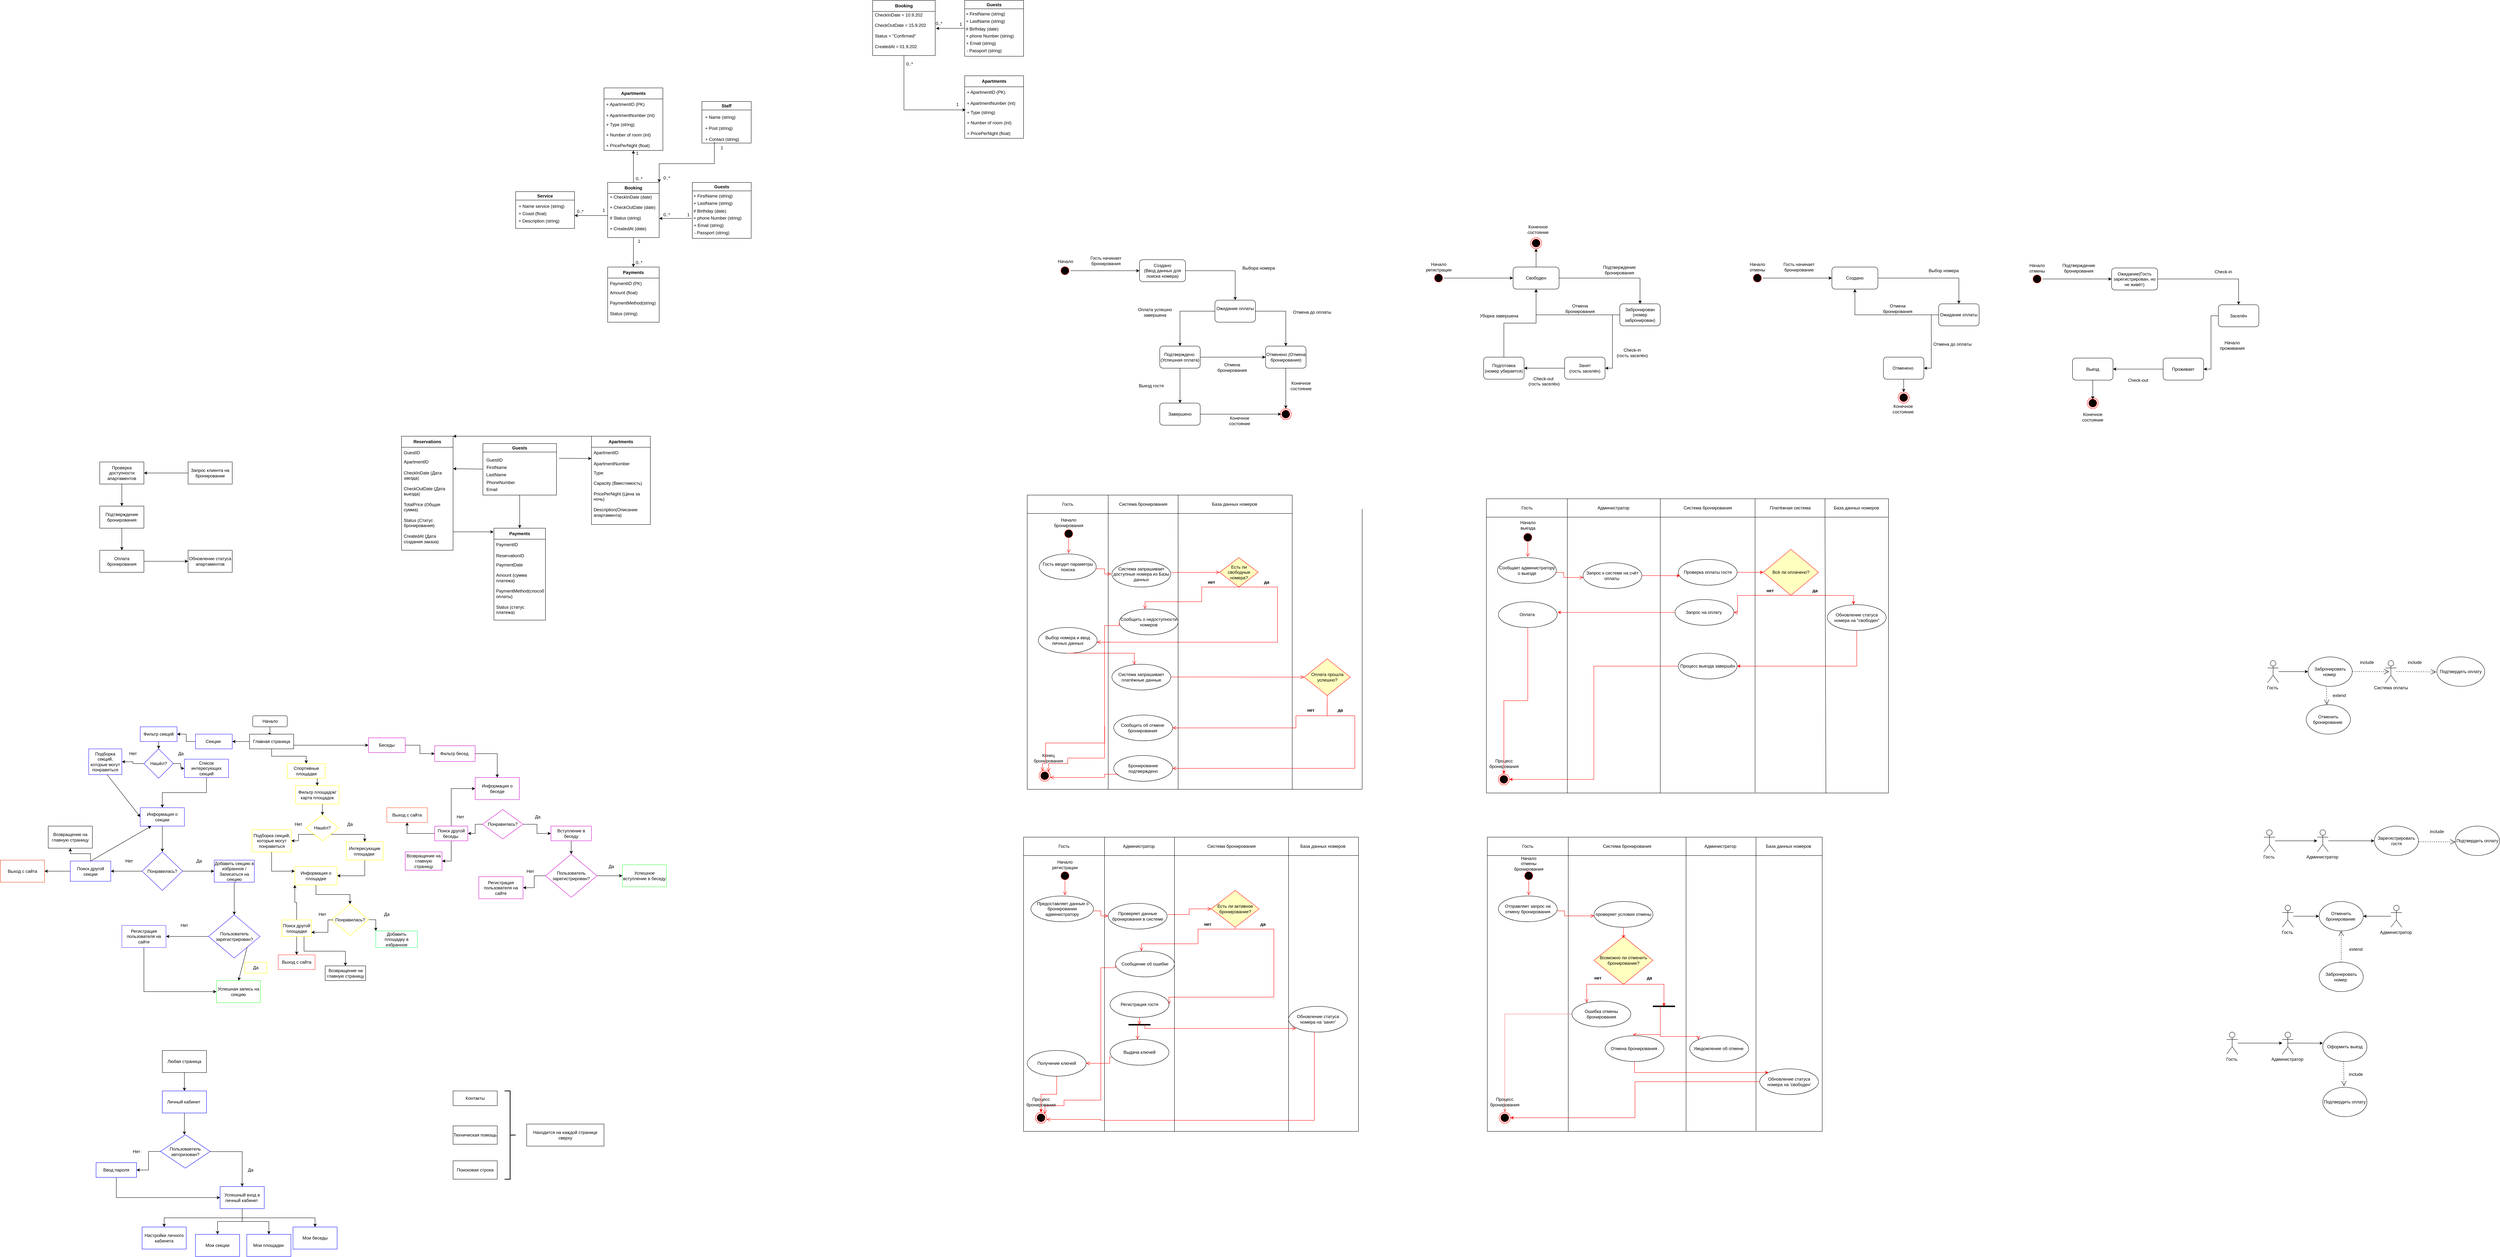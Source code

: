 <mxfile version="24.8.4">
  <diagram name="Страница — 1" id="PGOT3D3UBKjmju4_X4Ld">
    <mxGraphModel dx="1285" dy="2399" grid="1" gridSize="10" guides="1" tooltips="1" connect="1" arrows="1" fold="1" page="0" pageScale="1" pageWidth="827" pageHeight="1169" math="0" shadow="0">
      <root>
        <mxCell id="0" />
        <mxCell id="1" parent="0" />
        <mxCell id="q9yiZrTOdG52cewlyGlq-3" value="" style="edgeStyle=orthogonalEdgeStyle;rounded=0;orthogonalLoop=1;jettySize=auto;html=1;" parent="1" source="q9yiZrTOdG52cewlyGlq-1" target="q9yiZrTOdG52cewlyGlq-2" edge="1">
          <mxGeometry relative="1" as="geometry" />
        </mxCell>
        <mxCell id="q9yiZrTOdG52cewlyGlq-1" value="Начало" style="rounded=1;whiteSpace=wrap;html=1;" parent="1" vertex="1">
          <mxGeometry x="375.5" y="30" width="94" height="30" as="geometry" />
        </mxCell>
        <mxCell id="q9yiZrTOdG52cewlyGlq-8" value="" style="edgeStyle=orthogonalEdgeStyle;rounded=0;orthogonalLoop=1;jettySize=auto;html=1;" parent="1" source="q9yiZrTOdG52cewlyGlq-2" target="q9yiZrTOdG52cewlyGlq-4" edge="1">
          <mxGeometry relative="1" as="geometry" />
        </mxCell>
        <mxCell id="NgEfzc-Wb0v7JHn7xbnd-12" style="edgeStyle=orthogonalEdgeStyle;rounded=0;orthogonalLoop=1;jettySize=auto;html=1;exitX=0.5;exitY=1;exitDx=0;exitDy=0;entryX=0.5;entryY=0;entryDx=0;entryDy=0;" parent="1" source="q9yiZrTOdG52cewlyGlq-2" target="q9yiZrTOdG52cewlyGlq-5" edge="1">
          <mxGeometry relative="1" as="geometry" />
        </mxCell>
        <mxCell id="NgEfzc-Wb0v7JHn7xbnd-44" style="edgeStyle=orthogonalEdgeStyle;rounded=0;orthogonalLoop=1;jettySize=auto;html=1;exitX=1;exitY=0.75;exitDx=0;exitDy=0;entryX=0;entryY=0.5;entryDx=0;entryDy=0;" parent="1" source="q9yiZrTOdG52cewlyGlq-2" target="q9yiZrTOdG52cewlyGlq-6" edge="1">
          <mxGeometry relative="1" as="geometry" />
        </mxCell>
        <mxCell id="q9yiZrTOdG52cewlyGlq-2" value="Главная страница" style="rounded=0;whiteSpace=wrap;html=1;strokeColor=#000000;" parent="1" vertex="1">
          <mxGeometry x="367" y="80" width="120" height="40" as="geometry" />
        </mxCell>
        <mxCell id="q9yiZrTOdG52cewlyGlq-9" value="" style="edgeStyle=orthogonalEdgeStyle;rounded=0;orthogonalLoop=1;jettySize=auto;html=1;" parent="1" source="q9yiZrTOdG52cewlyGlq-4" target="q9yiZrTOdG52cewlyGlq-7" edge="1">
          <mxGeometry relative="1" as="geometry" />
        </mxCell>
        <mxCell id="q9yiZrTOdG52cewlyGlq-4" value="Секции&amp;nbsp;" style="rounded=0;whiteSpace=wrap;html=1;strokeColor=#1F0FFF;" parent="1" vertex="1">
          <mxGeometry x="220" y="80" width="100" height="40" as="geometry" />
        </mxCell>
        <mxCell id="NgEfzc-Wb0v7JHn7xbnd-14" style="edgeStyle=orthogonalEdgeStyle;rounded=0;orthogonalLoop=1;jettySize=auto;html=1;exitX=0.5;exitY=1;exitDx=0;exitDy=0;entryX=0.5;entryY=0;entryDx=0;entryDy=0;" parent="1" source="q9yiZrTOdG52cewlyGlq-5" target="NgEfzc-Wb0v7JHn7xbnd-13" edge="1">
          <mxGeometry relative="1" as="geometry" />
        </mxCell>
        <mxCell id="q9yiZrTOdG52cewlyGlq-5" value="Спортивные площадки" style="rounded=0;whiteSpace=wrap;html=1;strokeColor=#FFFF00;" parent="1" vertex="1">
          <mxGeometry x="469.5" y="160" width="103" height="40" as="geometry" />
        </mxCell>
        <mxCell id="NgEfzc-Wb0v7JHn7xbnd-46" style="edgeStyle=orthogonalEdgeStyle;rounded=0;orthogonalLoop=1;jettySize=auto;html=1;exitX=1;exitY=0.5;exitDx=0;exitDy=0;entryX=0;entryY=0.5;entryDx=0;entryDy=0;" parent="1" source="q9yiZrTOdG52cewlyGlq-6" target="NgEfzc-Wb0v7JHn7xbnd-45" edge="1">
          <mxGeometry relative="1" as="geometry" />
        </mxCell>
        <mxCell id="q9yiZrTOdG52cewlyGlq-6" value="Беседы" style="rounded=0;whiteSpace=wrap;html=1;strokeColor=#CC00CC;" parent="1" vertex="1">
          <mxGeometry x="690" y="90" width="100" height="40" as="geometry" />
        </mxCell>
        <mxCell id="q9yiZrTOdG52cewlyGlq-11" value="" style="edgeStyle=orthogonalEdgeStyle;rounded=0;orthogonalLoop=1;jettySize=auto;html=1;" parent="1" source="q9yiZrTOdG52cewlyGlq-7" target="q9yiZrTOdG52cewlyGlq-10" edge="1">
          <mxGeometry relative="1" as="geometry" />
        </mxCell>
        <mxCell id="q9yiZrTOdG52cewlyGlq-7" value="Фильтр секций" style="rounded=0;whiteSpace=wrap;html=1;strokeColor=#1F0FFF;" parent="1" vertex="1">
          <mxGeometry x="70" y="60" width="100" height="40" as="geometry" />
        </mxCell>
        <mxCell id="q9yiZrTOdG52cewlyGlq-16" value="" style="edgeStyle=orthogonalEdgeStyle;rounded=0;orthogonalLoop=1;jettySize=auto;html=1;" parent="1" source="q9yiZrTOdG52cewlyGlq-10" target="q9yiZrTOdG52cewlyGlq-15" edge="1">
          <mxGeometry relative="1" as="geometry" />
        </mxCell>
        <mxCell id="q9yiZrTOdG52cewlyGlq-18" value="" style="edgeStyle=orthogonalEdgeStyle;rounded=0;orthogonalLoop=1;jettySize=auto;html=1;" parent="1" source="q9yiZrTOdG52cewlyGlq-10" target="q9yiZrTOdG52cewlyGlq-17" edge="1">
          <mxGeometry relative="1" as="geometry" />
        </mxCell>
        <mxCell id="q9yiZrTOdG52cewlyGlq-10" value="Нашёл?" style="rhombus;whiteSpace=wrap;html=1;strokeColor=#1F0FFF;" parent="1" vertex="1">
          <mxGeometry x="80" y="120" width="80" height="80" as="geometry" />
        </mxCell>
        <mxCell id="q9yiZrTOdG52cewlyGlq-12" value="Нет" style="text;html=1;align=center;verticalAlign=middle;resizable=0;points=[];autosize=1;strokeColor=none;fillColor=none;" parent="1" vertex="1">
          <mxGeometry x="30" y="118" width="40" height="30" as="geometry" />
        </mxCell>
        <mxCell id="q9yiZrTOdG52cewlyGlq-13" value="Да" style="text;html=1;align=center;verticalAlign=middle;resizable=0;points=[];autosize=1;strokeColor=none;fillColor=none;" parent="1" vertex="1">
          <mxGeometry x="160" y="118" width="40" height="30" as="geometry" />
        </mxCell>
        <mxCell id="q9yiZrTOdG52cewlyGlq-15" value="Подборка секций, которые могут понравиться" style="rounded=0;whiteSpace=wrap;html=1;strokeColor=#1F0FFF;" parent="1" vertex="1">
          <mxGeometry x="-70" y="120" width="90" height="70" as="geometry" />
        </mxCell>
        <mxCell id="q9yiZrTOdG52cewlyGlq-20" value="" style="edgeStyle=orthogonalEdgeStyle;rounded=0;orthogonalLoop=1;jettySize=auto;html=1;" parent="1" source="q9yiZrTOdG52cewlyGlq-17" target="q9yiZrTOdG52cewlyGlq-19" edge="1">
          <mxGeometry relative="1" as="geometry" />
        </mxCell>
        <mxCell id="q9yiZrTOdG52cewlyGlq-17" value="Список интересующих секций" style="rounded=0;whiteSpace=wrap;html=1;strokeColor=#1F0FFF;" parent="1" vertex="1">
          <mxGeometry x="190" y="148" width="120" height="50" as="geometry" />
        </mxCell>
        <mxCell id="q9yiZrTOdG52cewlyGlq-25" value="" style="edgeStyle=orthogonalEdgeStyle;rounded=0;orthogonalLoop=1;jettySize=auto;html=1;" parent="1" source="q9yiZrTOdG52cewlyGlq-19" target="q9yiZrTOdG52cewlyGlq-24" edge="1">
          <mxGeometry relative="1" as="geometry" />
        </mxCell>
        <mxCell id="q9yiZrTOdG52cewlyGlq-19" value="Информация о секции" style="rounded=0;whiteSpace=wrap;html=1;strokeColor=#1F0FFF;" parent="1" vertex="1">
          <mxGeometry x="70" y="280" width="120" height="50" as="geometry" />
        </mxCell>
        <mxCell id="q9yiZrTOdG52cewlyGlq-23" value="" style="endArrow=classic;html=1;rounded=0;entryX=0;entryY=0.5;entryDx=0;entryDy=0;" parent="1" target="q9yiZrTOdG52cewlyGlq-19" edge="1">
          <mxGeometry width="50" height="50" relative="1" as="geometry">
            <mxPoint x="-20" y="190" as="sourcePoint" />
            <mxPoint x="20" y="232" as="targetPoint" />
            <Array as="points" />
          </mxGeometry>
        </mxCell>
        <mxCell id="q9yiZrTOdG52cewlyGlq-31" value="" style="edgeStyle=orthogonalEdgeStyle;rounded=0;orthogonalLoop=1;jettySize=auto;html=1;" parent="1" source="q9yiZrTOdG52cewlyGlq-24" target="q9yiZrTOdG52cewlyGlq-29" edge="1">
          <mxGeometry relative="1" as="geometry" />
        </mxCell>
        <mxCell id="q9yiZrTOdG52cewlyGlq-33" value="" style="edgeStyle=orthogonalEdgeStyle;rounded=0;orthogonalLoop=1;jettySize=auto;html=1;" parent="1" source="q9yiZrTOdG52cewlyGlq-24" target="q9yiZrTOdG52cewlyGlq-32" edge="1">
          <mxGeometry relative="1" as="geometry" />
        </mxCell>
        <mxCell id="q9yiZrTOdG52cewlyGlq-24" value="Понравилась?" style="rhombus;whiteSpace=wrap;html=1;rounded=0;strokeColor=#1F0FFF;" parent="1" vertex="1">
          <mxGeometry x="75" y="400" width="110" height="105" as="geometry" />
        </mxCell>
        <mxCell id="q9yiZrTOdG52cewlyGlq-26" value="Да" style="text;html=1;align=center;verticalAlign=middle;whiteSpace=wrap;rounded=0;" parent="1" vertex="1">
          <mxGeometry x="200" y="410" width="60" height="30" as="geometry" />
        </mxCell>
        <mxCell id="q9yiZrTOdG52cewlyGlq-27" value="Нет" style="text;html=1;align=center;verticalAlign=middle;whiteSpace=wrap;rounded=0;" parent="1" vertex="1">
          <mxGeometry x="10" y="410" width="60" height="30" as="geometry" />
        </mxCell>
        <mxCell id="NgEfzc-Wb0v7JHn7xbnd-2" value="" style="edgeStyle=orthogonalEdgeStyle;rounded=0;orthogonalLoop=1;jettySize=auto;html=1;" parent="1" source="q9yiZrTOdG52cewlyGlq-29" target="NgEfzc-Wb0v7JHn7xbnd-1" edge="1">
          <mxGeometry relative="1" as="geometry" />
        </mxCell>
        <mxCell id="q9yiZrTOdG52cewlyGlq-29" value="Добавить секцию в избранное /&lt;br&gt;Записаться на секцию" style="rounded=0;whiteSpace=wrap;html=1;strokeColor=#1F0FFF;" parent="1" vertex="1">
          <mxGeometry x="271" y="422.5" width="109" height="60" as="geometry" />
        </mxCell>
        <mxCell id="q9yiZrTOdG52cewlyGlq-36" value="" style="edgeStyle=orthogonalEdgeStyle;rounded=0;orthogonalLoop=1;jettySize=auto;html=1;" parent="1" source="q9yiZrTOdG52cewlyGlq-32" target="q9yiZrTOdG52cewlyGlq-35" edge="1">
          <mxGeometry relative="1" as="geometry" />
        </mxCell>
        <mxCell id="NgEfzc-Wb0v7JHn7xbnd-67" style="edgeStyle=orthogonalEdgeStyle;rounded=0;orthogonalLoop=1;jettySize=auto;html=1;exitX=0.5;exitY=0;exitDx=0;exitDy=0;entryX=0.5;entryY=1;entryDx=0;entryDy=0;" parent="1" source="q9yiZrTOdG52cewlyGlq-32" target="NgEfzc-Wb0v7JHn7xbnd-66" edge="1">
          <mxGeometry relative="1" as="geometry" />
        </mxCell>
        <mxCell id="q9yiZrTOdG52cewlyGlq-32" value="Поиск другой секции" style="rounded=0;whiteSpace=wrap;html=1;strokeColor=#1F0FFF;" parent="1" vertex="1">
          <mxGeometry x="-120" y="425" width="110" height="55" as="geometry" />
        </mxCell>
        <mxCell id="q9yiZrTOdG52cewlyGlq-34" value="" style="endArrow=classic;html=1;rounded=0;entryX=0.25;entryY=1;entryDx=0;entryDy=0;exitX=0.5;exitY=0;exitDx=0;exitDy=0;" parent="1" source="q9yiZrTOdG52cewlyGlq-32" target="q9yiZrTOdG52cewlyGlq-19" edge="1">
          <mxGeometry width="50" height="50" relative="1" as="geometry">
            <mxPoint x="-60" y="420" as="sourcePoint" />
            <mxPoint x="-20" y="380" as="targetPoint" />
          </mxGeometry>
        </mxCell>
        <mxCell id="q9yiZrTOdG52cewlyGlq-35" value="Выход с сайта" style="rounded=0;whiteSpace=wrap;html=1;strokeColor=#EB3C11;" parent="1" vertex="1">
          <mxGeometry x="-310" y="422.5" width="120" height="60" as="geometry" />
        </mxCell>
        <mxCell id="NgEfzc-Wb0v7JHn7xbnd-9" value="" style="edgeStyle=orthogonalEdgeStyle;rounded=0;orthogonalLoop=1;jettySize=auto;html=1;" parent="1" source="NgEfzc-Wb0v7JHn7xbnd-1" target="NgEfzc-Wb0v7JHn7xbnd-5" edge="1">
          <mxGeometry relative="1" as="geometry" />
        </mxCell>
        <mxCell id="NgEfzc-Wb0v7JHn7xbnd-1" value="Пользователь зарегистрирован?" style="rhombus;whiteSpace=wrap;html=1;strokeColor=#1F0FFF;rounded=0;" parent="1" vertex="1">
          <mxGeometry x="255.5" y="571.25" width="140" height="117.5" as="geometry" />
        </mxCell>
        <mxCell id="NgEfzc-Wb0v7JHn7xbnd-3" value="Нет" style="text;html=1;align=center;verticalAlign=middle;whiteSpace=wrap;rounded=0;" parent="1" vertex="1">
          <mxGeometry x="160" y="585" width="60" height="30" as="geometry" />
        </mxCell>
        <mxCell id="NgEfzc-Wb0v7JHn7xbnd-4" value="Да" style="text;html=1;align=center;verticalAlign=middle;whiteSpace=wrap;rounded=0;strokeColor=#FFFF00;" parent="1" vertex="1">
          <mxGeometry x="354" y="700" width="60" height="30" as="geometry" />
        </mxCell>
        <mxCell id="NgEfzc-Wb0v7JHn7xbnd-10" style="edgeStyle=orthogonalEdgeStyle;rounded=0;orthogonalLoop=1;jettySize=auto;html=1;exitX=0.5;exitY=1;exitDx=0;exitDy=0;entryX=0;entryY=0.5;entryDx=0;entryDy=0;" parent="1" source="NgEfzc-Wb0v7JHn7xbnd-5" target="NgEfzc-Wb0v7JHn7xbnd-6" edge="1">
          <mxGeometry relative="1" as="geometry" />
        </mxCell>
        <mxCell id="NgEfzc-Wb0v7JHn7xbnd-5" value="Регистрация пользователя на сайте" style="rounded=0;whiteSpace=wrap;html=1;strokeColor=#582EFF;" parent="1" vertex="1">
          <mxGeometry x="20" y="600" width="120" height="60" as="geometry" />
        </mxCell>
        <mxCell id="NgEfzc-Wb0v7JHn7xbnd-6" value="Успешная запись на секцию" style="rounded=0;whiteSpace=wrap;html=1;strokeColor=#33FF33;" parent="1" vertex="1">
          <mxGeometry x="277" y="750" width="120" height="60" as="geometry" />
        </mxCell>
        <mxCell id="NgEfzc-Wb0v7JHn7xbnd-8" value="" style="endArrow=classic;html=1;rounded=0;entryX=0.5;entryY=0;entryDx=0;entryDy=0;exitX=1;exitY=1;exitDx=0;exitDy=0;" parent="1" source="NgEfzc-Wb0v7JHn7xbnd-1" target="NgEfzc-Wb0v7JHn7xbnd-6" edge="1">
          <mxGeometry width="50" height="50" relative="1" as="geometry">
            <mxPoint x="470" y="609" as="sourcePoint" />
            <mxPoint x="490" y="690" as="targetPoint" />
          </mxGeometry>
        </mxCell>
        <mxCell id="NgEfzc-Wb0v7JHn7xbnd-21" style="edgeStyle=orthogonalEdgeStyle;rounded=0;orthogonalLoop=1;jettySize=auto;html=1;exitX=0.5;exitY=1;exitDx=0;exitDy=0;entryX=0.5;entryY=0;entryDx=0;entryDy=0;" parent="1" source="NgEfzc-Wb0v7JHn7xbnd-13" target="NgEfzc-Wb0v7JHn7xbnd-15" edge="1">
          <mxGeometry relative="1" as="geometry" />
        </mxCell>
        <mxCell id="NgEfzc-Wb0v7JHn7xbnd-13" value="Фильтр площадок/&lt;br&gt;карта площадок" style="rounded=0;whiteSpace=wrap;html=1;strokeColor=#FFFF00;" parent="1" vertex="1">
          <mxGeometry x="492" y="220" width="118" height="50" as="geometry" />
        </mxCell>
        <mxCell id="NgEfzc-Wb0v7JHn7xbnd-20" style="edgeStyle=orthogonalEdgeStyle;rounded=0;orthogonalLoop=1;jettySize=auto;html=1;exitX=0;exitY=1;exitDx=0;exitDy=0;entryX=1;entryY=0.5;entryDx=0;entryDy=0;" parent="1" source="NgEfzc-Wb0v7JHn7xbnd-15" target="NgEfzc-Wb0v7JHn7xbnd-19" edge="1">
          <mxGeometry relative="1" as="geometry" />
        </mxCell>
        <mxCell id="NgEfzc-Wb0v7JHn7xbnd-23" style="edgeStyle=orthogonalEdgeStyle;rounded=0;orthogonalLoop=1;jettySize=auto;html=1;exitX=1;exitY=1;exitDx=0;exitDy=0;entryX=0.5;entryY=0;entryDx=0;entryDy=0;" parent="1" source="NgEfzc-Wb0v7JHn7xbnd-15" target="NgEfzc-Wb0v7JHn7xbnd-22" edge="1">
          <mxGeometry relative="1" as="geometry" />
        </mxCell>
        <mxCell id="NgEfzc-Wb0v7JHn7xbnd-15" value="Нашёл?" style="rhombus;whiteSpace=wrap;html=1;strokeColor=#FFFF00;" parent="1" vertex="1">
          <mxGeometry x="520" y="300" width="90" height="70" as="geometry" />
        </mxCell>
        <mxCell id="NgEfzc-Wb0v7JHn7xbnd-17" value="Нет" style="text;html=1;align=center;verticalAlign=middle;whiteSpace=wrap;rounded=0;" parent="1" vertex="1">
          <mxGeometry x="469.5" y="310" width="60" height="30" as="geometry" />
        </mxCell>
        <mxCell id="NgEfzc-Wb0v7JHn7xbnd-18" value="Да" style="text;html=1;align=center;verticalAlign=middle;whiteSpace=wrap;rounded=0;" parent="1" vertex="1">
          <mxGeometry x="610" y="310" width="60" height="30" as="geometry" />
        </mxCell>
        <mxCell id="NgEfzc-Wb0v7JHn7xbnd-26" style="edgeStyle=orthogonalEdgeStyle;rounded=0;orthogonalLoop=1;jettySize=auto;html=1;exitX=0.5;exitY=1;exitDx=0;exitDy=0;entryX=0;entryY=0.25;entryDx=0;entryDy=0;" parent="1" source="NgEfzc-Wb0v7JHn7xbnd-19" target="NgEfzc-Wb0v7JHn7xbnd-25" edge="1">
          <mxGeometry relative="1" as="geometry" />
        </mxCell>
        <mxCell id="NgEfzc-Wb0v7JHn7xbnd-19" value="Подборка секций, которые могут понравиться" style="rounded=0;whiteSpace=wrap;html=1;strokeColor=#FFFF00;" parent="1" vertex="1">
          <mxGeometry x="373.5" y="340" width="107" height="60" as="geometry" />
        </mxCell>
        <mxCell id="NgEfzc-Wb0v7JHn7xbnd-28" style="edgeStyle=orthogonalEdgeStyle;rounded=0;orthogonalLoop=1;jettySize=auto;html=1;exitX=0.5;exitY=1;exitDx=0;exitDy=0;entryX=1;entryY=0.5;entryDx=0;entryDy=0;" parent="1" source="NgEfzc-Wb0v7JHn7xbnd-22" target="NgEfzc-Wb0v7JHn7xbnd-25" edge="1">
          <mxGeometry relative="1" as="geometry" />
        </mxCell>
        <mxCell id="NgEfzc-Wb0v7JHn7xbnd-22" value="Интересующие площадки&amp;nbsp;" style="rounded=0;whiteSpace=wrap;html=1;strokeColor=#FFFF00;" parent="1" vertex="1">
          <mxGeometry x="630" y="372.5" width="100" height="50" as="geometry" />
        </mxCell>
        <mxCell id="NgEfzc-Wb0v7JHn7xbnd-31" style="edgeStyle=orthogonalEdgeStyle;rounded=0;orthogonalLoop=1;jettySize=auto;html=1;exitX=0.5;exitY=1;exitDx=0;exitDy=0;entryX=0.5;entryY=0;entryDx=0;entryDy=0;" parent="1" source="NgEfzc-Wb0v7JHn7xbnd-25" target="NgEfzc-Wb0v7JHn7xbnd-29" edge="1">
          <mxGeometry relative="1" as="geometry" />
        </mxCell>
        <mxCell id="NgEfzc-Wb0v7JHn7xbnd-25" value="Информация о площадке" style="rounded=0;whiteSpace=wrap;html=1;strokeColor=#FFFF00;" parent="1" vertex="1">
          <mxGeometry x="490" y="440" width="115" height="50" as="geometry" />
        </mxCell>
        <mxCell id="NgEfzc-Wb0v7JHn7xbnd-43" style="edgeStyle=orthogonalEdgeStyle;rounded=0;orthogonalLoop=1;jettySize=auto;html=1;exitX=1;exitY=0.5;exitDx=0;exitDy=0;entryX=0;entryY=0;entryDx=0;entryDy=0;" parent="1" source="NgEfzc-Wb0v7JHn7xbnd-29" target="NgEfzc-Wb0v7JHn7xbnd-42" edge="1">
          <mxGeometry relative="1" as="geometry" />
        </mxCell>
        <mxCell id="NgEfzc-Wb0v7JHn7xbnd-29" value="Понравилась?" style="rhombus;whiteSpace=wrap;html=1;strokeColor=#FFFF00;" parent="1" vertex="1">
          <mxGeometry x="589.5" y="542" width="101" height="85" as="geometry" />
        </mxCell>
        <mxCell id="NgEfzc-Wb0v7JHn7xbnd-37" style="edgeStyle=orthogonalEdgeStyle;rounded=0;orthogonalLoop=1;jettySize=auto;html=1;exitX=1;exitY=1;exitDx=0;exitDy=0;entryX=1;entryY=0.75;entryDx=0;entryDy=0;" parent="1" source="NgEfzc-Wb0v7JHn7xbnd-32" target="NgEfzc-Wb0v7JHn7xbnd-34" edge="1">
          <mxGeometry relative="1" as="geometry">
            <Array as="points">
              <mxPoint x="580" y="585" />
              <mxPoint x="580" y="619" />
            </Array>
          </mxGeometry>
        </mxCell>
        <mxCell id="NgEfzc-Wb0v7JHn7xbnd-32" value="Нет" style="text;html=1;align=center;verticalAlign=middle;whiteSpace=wrap;rounded=0;" parent="1" vertex="1">
          <mxGeometry x="535" y="555" width="60" height="30" as="geometry" />
        </mxCell>
        <mxCell id="NgEfzc-Wb0v7JHn7xbnd-33" value="Да" style="text;html=1;align=center;verticalAlign=middle;whiteSpace=wrap;rounded=0;" parent="1" vertex="1">
          <mxGeometry x="710" y="555" width="60" height="30" as="geometry" />
        </mxCell>
        <mxCell id="NgEfzc-Wb0v7JHn7xbnd-38" style="edgeStyle=orthogonalEdgeStyle;rounded=0;orthogonalLoop=1;jettySize=auto;html=1;exitX=0.5;exitY=0;exitDx=0;exitDy=0;entryX=0;entryY=1;entryDx=0;entryDy=0;" parent="1" source="NgEfzc-Wb0v7JHn7xbnd-34" target="NgEfzc-Wb0v7JHn7xbnd-25" edge="1">
          <mxGeometry relative="1" as="geometry" />
        </mxCell>
        <mxCell id="NgEfzc-Wb0v7JHn7xbnd-40" style="edgeStyle=orthogonalEdgeStyle;rounded=0;orthogonalLoop=1;jettySize=auto;html=1;exitX=0.5;exitY=1;exitDx=0;exitDy=0;entryX=0.5;entryY=0;entryDx=0;entryDy=0;" parent="1" source="NgEfzc-Wb0v7JHn7xbnd-34" target="NgEfzc-Wb0v7JHn7xbnd-39" edge="1">
          <mxGeometry relative="1" as="geometry" />
        </mxCell>
        <mxCell id="NgEfzc-Wb0v7JHn7xbnd-65" style="edgeStyle=orthogonalEdgeStyle;rounded=0;orthogonalLoop=1;jettySize=auto;html=1;exitX=0.75;exitY=1;exitDx=0;exitDy=0;entryX=0.5;entryY=0;entryDx=0;entryDy=0;" parent="1" source="NgEfzc-Wb0v7JHn7xbnd-34" target="NgEfzc-Wb0v7JHn7xbnd-63" edge="1">
          <mxGeometry relative="1" as="geometry" />
        </mxCell>
        <mxCell id="NgEfzc-Wb0v7JHn7xbnd-34" value="Поиск другой площадки" style="rounded=0;whiteSpace=wrap;html=1;strokeColor=#FFFF00;" parent="1" vertex="1">
          <mxGeometry x="455" y="585" width="80" height="45" as="geometry" />
        </mxCell>
        <mxCell id="NgEfzc-Wb0v7JHn7xbnd-39" value="Выход с сайта" style="rounded=0;whiteSpace=wrap;html=1;strokeColor=#FF3333;" parent="1" vertex="1">
          <mxGeometry x="445" y="680" width="100" height="40" as="geometry" />
        </mxCell>
        <mxCell id="NgEfzc-Wb0v7JHn7xbnd-42" value="Добавить площадку в избранное" style="rounded=0;whiteSpace=wrap;html=1;strokeColor=#21FF6B;" parent="1" vertex="1">
          <mxGeometry x="710" y="615" width="113" height="45" as="geometry" />
        </mxCell>
        <mxCell id="NgEfzc-Wb0v7JHn7xbnd-52" style="edgeStyle=orthogonalEdgeStyle;rounded=0;orthogonalLoop=1;jettySize=auto;html=1;exitX=1;exitY=0.5;exitDx=0;exitDy=0;entryX=0.5;entryY=0;entryDx=0;entryDy=0;" parent="1" source="NgEfzc-Wb0v7JHn7xbnd-45" target="NgEfzc-Wb0v7JHn7xbnd-51" edge="1">
          <mxGeometry relative="1" as="geometry" />
        </mxCell>
        <mxCell id="NgEfzc-Wb0v7JHn7xbnd-45" value="Фильтр бесед&amp;nbsp;" style="rounded=0;whiteSpace=wrap;html=1;strokeColor=#CC00CC;" parent="1" vertex="1">
          <mxGeometry x="870" y="111.5" width="110" height="43" as="geometry" />
        </mxCell>
        <mxCell id="NgEfzc-Wb0v7JHn7xbnd-51" value="Информация о беседе" style="rounded=0;whiteSpace=wrap;html=1;strokeColor=#CC00CC;" parent="1" vertex="1">
          <mxGeometry x="980" y="198" width="120" height="60" as="geometry" />
        </mxCell>
        <mxCell id="NgEfzc-Wb0v7JHn7xbnd-57" style="edgeStyle=orthogonalEdgeStyle;rounded=0;orthogonalLoop=1;jettySize=auto;html=1;exitX=0;exitY=0.5;exitDx=0;exitDy=0;entryX=1;entryY=0.5;entryDx=0;entryDy=0;" parent="1" source="NgEfzc-Wb0v7JHn7xbnd-53" target="NgEfzc-Wb0v7JHn7xbnd-56" edge="1">
          <mxGeometry relative="1" as="geometry" />
        </mxCell>
        <mxCell id="NgEfzc-Wb0v7JHn7xbnd-69" style="edgeStyle=orthogonalEdgeStyle;rounded=0;orthogonalLoop=1;jettySize=auto;html=1;exitX=1;exitY=0.5;exitDx=0;exitDy=0;entryX=0;entryY=0.5;entryDx=0;entryDy=0;" parent="1" source="NgEfzc-Wb0v7JHn7xbnd-53" target="NgEfzc-Wb0v7JHn7xbnd-68" edge="1">
          <mxGeometry relative="1" as="geometry" />
        </mxCell>
        <mxCell id="NgEfzc-Wb0v7JHn7xbnd-53" value="Понравилась?" style="rhombus;whiteSpace=wrap;html=1;strokeColor=#CC00CC;" parent="1" vertex="1">
          <mxGeometry x="1000" y="285" width="110" height="80" as="geometry" />
        </mxCell>
        <mxCell id="NgEfzc-Wb0v7JHn7xbnd-54" value="Нет" style="text;html=1;align=center;verticalAlign=middle;whiteSpace=wrap;rounded=0;" parent="1" vertex="1">
          <mxGeometry x="910" y="290" width="60" height="30" as="geometry" />
        </mxCell>
        <mxCell id="NgEfzc-Wb0v7JHn7xbnd-55" value="Да" style="text;html=1;align=center;verticalAlign=middle;whiteSpace=wrap;rounded=0;" parent="1" vertex="1">
          <mxGeometry x="1120" y="290" width="60" height="30" as="geometry" />
        </mxCell>
        <mxCell id="NgEfzc-Wb0v7JHn7xbnd-58" style="edgeStyle=orthogonalEdgeStyle;rounded=0;orthogonalLoop=1;jettySize=auto;html=1;exitX=0.5;exitY=0;exitDx=0;exitDy=0;entryX=0;entryY=0.5;entryDx=0;entryDy=0;" parent="1" source="NgEfzc-Wb0v7JHn7xbnd-56" target="NgEfzc-Wb0v7JHn7xbnd-51" edge="1">
          <mxGeometry relative="1" as="geometry" />
        </mxCell>
        <mxCell id="NgEfzc-Wb0v7JHn7xbnd-60" style="edgeStyle=orthogonalEdgeStyle;rounded=0;orthogonalLoop=1;jettySize=auto;html=1;exitX=0;exitY=0.5;exitDx=0;exitDy=0;entryX=0.5;entryY=1;entryDx=0;entryDy=0;" parent="1" source="NgEfzc-Wb0v7JHn7xbnd-56" target="NgEfzc-Wb0v7JHn7xbnd-59" edge="1">
          <mxGeometry relative="1" as="geometry" />
        </mxCell>
        <mxCell id="NgEfzc-Wb0v7JHn7xbnd-62" style="edgeStyle=orthogonalEdgeStyle;rounded=0;orthogonalLoop=1;jettySize=auto;html=1;exitX=0.5;exitY=1;exitDx=0;exitDy=0;entryX=1;entryY=0.5;entryDx=0;entryDy=0;" parent="1" source="NgEfzc-Wb0v7JHn7xbnd-56" target="NgEfzc-Wb0v7JHn7xbnd-61" edge="1">
          <mxGeometry relative="1" as="geometry" />
        </mxCell>
        <mxCell id="NgEfzc-Wb0v7JHn7xbnd-56" value="Поиск другой беседы&amp;nbsp;" style="rounded=0;whiteSpace=wrap;html=1;strokeColor=#CC00CC;" parent="1" vertex="1">
          <mxGeometry x="870" y="330" width="90" height="40" as="geometry" />
        </mxCell>
        <mxCell id="NgEfzc-Wb0v7JHn7xbnd-59" value="Выход с сайта" style="rounded=0;whiteSpace=wrap;html=1;strokeColor=#FF4517;" parent="1" vertex="1">
          <mxGeometry x="740" y="280" width="110" height="40" as="geometry" />
        </mxCell>
        <mxCell id="NgEfzc-Wb0v7JHn7xbnd-61" value="Возвращение на главную страницу" style="rounded=0;whiteSpace=wrap;html=1;strokeColor=#CC00CC;" parent="1" vertex="1">
          <mxGeometry x="790" y="400" width="100" height="50" as="geometry" />
        </mxCell>
        <mxCell id="NgEfzc-Wb0v7JHn7xbnd-63" value="Возвращение на главную страницу" style="rounded=0;whiteSpace=wrap;html=1;" parent="1" vertex="1">
          <mxGeometry x="572.5" y="710" width="110" height="40" as="geometry" />
        </mxCell>
        <mxCell id="NgEfzc-Wb0v7JHn7xbnd-66" value="Возвращение на главную страницу" style="rounded=0;whiteSpace=wrap;html=1;" parent="1" vertex="1">
          <mxGeometry x="-180" y="330" width="120" height="60" as="geometry" />
        </mxCell>
        <mxCell id="NgEfzc-Wb0v7JHn7xbnd-76" style="edgeStyle=orthogonalEdgeStyle;rounded=0;orthogonalLoop=1;jettySize=auto;html=1;exitX=0.5;exitY=1;exitDx=0;exitDy=0;entryX=0.5;entryY=0;entryDx=0;entryDy=0;" parent="1" source="NgEfzc-Wb0v7JHn7xbnd-68" target="NgEfzc-Wb0v7JHn7xbnd-70" edge="1">
          <mxGeometry relative="1" as="geometry" />
        </mxCell>
        <mxCell id="NgEfzc-Wb0v7JHn7xbnd-68" value="Вступление в беседу" style="rounded=0;whiteSpace=wrap;html=1;strokeColor=#CC00CC;" parent="1" vertex="1">
          <mxGeometry x="1186" y="330" width="110" height="40" as="geometry" />
        </mxCell>
        <mxCell id="NgEfzc-Wb0v7JHn7xbnd-77" style="edgeStyle=orthogonalEdgeStyle;rounded=0;orthogonalLoop=1;jettySize=auto;html=1;exitX=0;exitY=0.5;exitDx=0;exitDy=0;entryX=1;entryY=0.5;entryDx=0;entryDy=0;" parent="1" source="NgEfzc-Wb0v7JHn7xbnd-70" target="NgEfzc-Wb0v7JHn7xbnd-73" edge="1">
          <mxGeometry relative="1" as="geometry" />
        </mxCell>
        <mxCell id="NgEfzc-Wb0v7JHn7xbnd-79" style="edgeStyle=orthogonalEdgeStyle;rounded=0;orthogonalLoop=1;jettySize=auto;html=1;exitX=1;exitY=0.5;exitDx=0;exitDy=0;entryX=0;entryY=0.5;entryDx=0;entryDy=0;" parent="1" source="NgEfzc-Wb0v7JHn7xbnd-70" target="NgEfzc-Wb0v7JHn7xbnd-74" edge="1">
          <mxGeometry relative="1" as="geometry" />
        </mxCell>
        <mxCell id="NgEfzc-Wb0v7JHn7xbnd-70" value="Пользователь зарегистрирован?" style="rhombus;whiteSpace=wrap;html=1;strokeColor=#CC00CC;rounded=0;" parent="1" vertex="1">
          <mxGeometry x="1171" y="406.25" width="140" height="117.5" as="geometry" />
        </mxCell>
        <mxCell id="NgEfzc-Wb0v7JHn7xbnd-71" value="Нет" style="text;html=1;align=center;verticalAlign=middle;whiteSpace=wrap;rounded=0;" parent="1" vertex="1">
          <mxGeometry x="1100" y="437.5" width="60" height="30" as="geometry" />
        </mxCell>
        <mxCell id="NgEfzc-Wb0v7JHn7xbnd-72" value="Да" style="text;html=1;align=center;verticalAlign=middle;whiteSpace=wrap;rounded=0;strokeColor=#FFFFFF;" parent="1" vertex="1">
          <mxGeometry x="1320" y="425" width="60" height="30" as="geometry" />
        </mxCell>
        <mxCell id="NgEfzc-Wb0v7JHn7xbnd-73" value="Регистрация пользователя на сайте" style="rounded=0;whiteSpace=wrap;html=1;strokeColor=#CC00CC;" parent="1" vertex="1">
          <mxGeometry x="990" y="467.5" width="120" height="60" as="geometry" />
        </mxCell>
        <mxCell id="NgEfzc-Wb0v7JHn7xbnd-74" value="Успешное вступление в беседу" style="rounded=0;whiteSpace=wrap;html=1;strokeColor=#33FF33;" parent="1" vertex="1">
          <mxGeometry x="1380" y="435" width="120" height="60" as="geometry" />
        </mxCell>
        <mxCell id="NgEfzc-Wb0v7JHn7xbnd-83" value="" style="edgeStyle=orthogonalEdgeStyle;rounded=0;orthogonalLoop=1;jettySize=auto;html=1;" parent="1" source="NgEfzc-Wb0v7JHn7xbnd-81" target="NgEfzc-Wb0v7JHn7xbnd-82" edge="1">
          <mxGeometry relative="1" as="geometry" />
        </mxCell>
        <mxCell id="NgEfzc-Wb0v7JHn7xbnd-81" value="Любая страница" style="rounded=0;whiteSpace=wrap;html=1;" parent="1" vertex="1">
          <mxGeometry x="130" y="940" width="120" height="60" as="geometry" />
        </mxCell>
        <mxCell id="NgEfzc-Wb0v7JHn7xbnd-85" value="" style="edgeStyle=orthogonalEdgeStyle;rounded=0;orthogonalLoop=1;jettySize=auto;html=1;" parent="1" source="NgEfzc-Wb0v7JHn7xbnd-82" edge="1">
          <mxGeometry relative="1" as="geometry">
            <mxPoint x="190" y="1169" as="targetPoint" />
          </mxGeometry>
        </mxCell>
        <mxCell id="NgEfzc-Wb0v7JHn7xbnd-82" value="Личный кабинет&amp;nbsp;" style="rounded=0;whiteSpace=wrap;html=1;strokeColor=#0000FF;" parent="1" vertex="1">
          <mxGeometry x="130" y="1050" width="120" height="60" as="geometry" />
        </mxCell>
        <mxCell id="NgEfzc-Wb0v7JHn7xbnd-93" style="edgeStyle=orthogonalEdgeStyle;rounded=0;orthogonalLoop=1;jettySize=auto;html=1;exitX=0;exitY=0.5;exitDx=0;exitDy=0;entryX=1;entryY=0.5;entryDx=0;entryDy=0;" parent="1" source="NgEfzc-Wb0v7JHn7xbnd-86" target="NgEfzc-Wb0v7JHn7xbnd-91" edge="1">
          <mxGeometry relative="1" as="geometry" />
        </mxCell>
        <mxCell id="NgEfzc-Wb0v7JHn7xbnd-95" style="edgeStyle=orthogonalEdgeStyle;rounded=0;orthogonalLoop=1;jettySize=auto;html=1;exitX=1;exitY=1;exitDx=0;exitDy=0;entryX=0.5;entryY=0;entryDx=0;entryDy=0;" parent="1" source="NgEfzc-Wb0v7JHn7xbnd-86" target="NgEfzc-Wb0v7JHn7xbnd-94" edge="1">
          <mxGeometry relative="1" as="geometry">
            <Array as="points">
              <mxPoint x="226" y="1215" />
              <mxPoint x="347" y="1215" />
            </Array>
          </mxGeometry>
        </mxCell>
        <mxCell id="NgEfzc-Wb0v7JHn7xbnd-86" value="Пользоваетель авторизован?" style="rhombus;whiteSpace=wrap;html=1;strokeColor=#0000FF;" parent="1" vertex="1">
          <mxGeometry x="125" y="1169" width="135" height="91" as="geometry" />
        </mxCell>
        <mxCell id="NgEfzc-Wb0v7JHn7xbnd-87" value="Нет" style="text;html=1;align=center;verticalAlign=middle;whiteSpace=wrap;rounded=0;" parent="1" vertex="1">
          <mxGeometry x="30" y="1199.5" width="60" height="30" as="geometry" />
        </mxCell>
        <mxCell id="NgEfzc-Wb0v7JHn7xbnd-88" value="Да" style="text;html=1;align=center;verticalAlign=middle;whiteSpace=wrap;rounded=0;" parent="1" vertex="1">
          <mxGeometry x="340" y="1250" width="60" height="30" as="geometry" />
        </mxCell>
        <mxCell id="NgEfzc-Wb0v7JHn7xbnd-96" style="edgeStyle=orthogonalEdgeStyle;rounded=0;orthogonalLoop=1;jettySize=auto;html=1;exitX=0.5;exitY=1;exitDx=0;exitDy=0;entryX=0;entryY=0.5;entryDx=0;entryDy=0;" parent="1" source="NgEfzc-Wb0v7JHn7xbnd-91" target="NgEfzc-Wb0v7JHn7xbnd-94" edge="1">
          <mxGeometry relative="1" as="geometry" />
        </mxCell>
        <mxCell id="NgEfzc-Wb0v7JHn7xbnd-91" value="Ввод пароля" style="rounded=0;whiteSpace=wrap;html=1;strokeColor=#0000FF;" parent="1" vertex="1">
          <mxGeometry x="-50" y="1245" width="110" height="40" as="geometry" />
        </mxCell>
        <mxCell id="NgEfzc-Wb0v7JHn7xbnd-101" style="edgeStyle=orthogonalEdgeStyle;rounded=0;orthogonalLoop=1;jettySize=auto;html=1;exitX=0.5;exitY=1;exitDx=0;exitDy=0;entryX=0.5;entryY=0;entryDx=0;entryDy=0;" parent="1" source="NgEfzc-Wb0v7JHn7xbnd-94" target="NgEfzc-Wb0v7JHn7xbnd-97" edge="1">
          <mxGeometry relative="1" as="geometry" />
        </mxCell>
        <mxCell id="NgEfzc-Wb0v7JHn7xbnd-102" style="edgeStyle=orthogonalEdgeStyle;rounded=0;orthogonalLoop=1;jettySize=auto;html=1;exitX=0.5;exitY=1;exitDx=0;exitDy=0;entryX=0.5;entryY=0;entryDx=0;entryDy=0;" parent="1" source="NgEfzc-Wb0v7JHn7xbnd-94" target="NgEfzc-Wb0v7JHn7xbnd-98" edge="1">
          <mxGeometry relative="1" as="geometry" />
        </mxCell>
        <mxCell id="NgEfzc-Wb0v7JHn7xbnd-103" style="edgeStyle=orthogonalEdgeStyle;rounded=0;orthogonalLoop=1;jettySize=auto;html=1;exitX=0.5;exitY=1;exitDx=0;exitDy=0;entryX=0.5;entryY=0;entryDx=0;entryDy=0;" parent="1" source="NgEfzc-Wb0v7JHn7xbnd-94" target="NgEfzc-Wb0v7JHn7xbnd-99" edge="1">
          <mxGeometry relative="1" as="geometry" />
        </mxCell>
        <mxCell id="NgEfzc-Wb0v7JHn7xbnd-104" style="edgeStyle=orthogonalEdgeStyle;rounded=0;orthogonalLoop=1;jettySize=auto;html=1;exitX=0.5;exitY=1;exitDx=0;exitDy=0;entryX=0.5;entryY=0;entryDx=0;entryDy=0;" parent="1" source="NgEfzc-Wb0v7JHn7xbnd-94" target="NgEfzc-Wb0v7JHn7xbnd-100" edge="1">
          <mxGeometry relative="1" as="geometry" />
        </mxCell>
        <mxCell id="NgEfzc-Wb0v7JHn7xbnd-94" value="Успешный вход в личный кабинет&amp;nbsp;" style="rounded=0;whiteSpace=wrap;html=1;strokeColor=#0000FF;" parent="1" vertex="1">
          <mxGeometry x="287" y="1310" width="120" height="60" as="geometry" />
        </mxCell>
        <mxCell id="NgEfzc-Wb0v7JHn7xbnd-97" value="Настройки личного кабинета" style="rounded=0;whiteSpace=wrap;html=1;strokeColor=#0000FF;" parent="1" vertex="1">
          <mxGeometry x="75" y="1420" width="120" height="60" as="geometry" />
        </mxCell>
        <mxCell id="NgEfzc-Wb0v7JHn7xbnd-98" value="Мои секции" style="rounded=0;whiteSpace=wrap;html=1;strokeColor=#0000FF;" parent="1" vertex="1">
          <mxGeometry x="220" y="1440" width="120" height="60" as="geometry" />
        </mxCell>
        <mxCell id="NgEfzc-Wb0v7JHn7xbnd-99" value="Мои площадки&amp;nbsp;" style="rounded=0;whiteSpace=wrap;html=1;strokeColor=#0000FF;" parent="1" vertex="1">
          <mxGeometry x="359.5" y="1440" width="120" height="60" as="geometry" />
        </mxCell>
        <mxCell id="NgEfzc-Wb0v7JHn7xbnd-100" value="Мои беседы" style="rounded=0;whiteSpace=wrap;html=1;strokeColor=#0000FF;" parent="1" vertex="1">
          <mxGeometry x="485" y="1420" width="120" height="60" as="geometry" />
        </mxCell>
        <mxCell id="NgEfzc-Wb0v7JHn7xbnd-105" value="" style="strokeWidth=2;html=1;shape=mxgraph.flowchart.annotation_2;align=left;labelPosition=right;pointerEvents=1;rotation=-180;" parent="1" vertex="1">
          <mxGeometry x="1060" y="1050" width="30" height="240" as="geometry" />
        </mxCell>
        <mxCell id="NgEfzc-Wb0v7JHn7xbnd-107" value="Контакты" style="rounded=0;whiteSpace=wrap;html=1;" parent="1" vertex="1">
          <mxGeometry x="920" y="1050" width="120" height="40" as="geometry" />
        </mxCell>
        <mxCell id="NgEfzc-Wb0v7JHn7xbnd-108" value="Техническая помощь" style="rounded=0;whiteSpace=wrap;html=1;" parent="1" vertex="1">
          <mxGeometry x="920" y="1145" width="120" height="50" as="geometry" />
        </mxCell>
        <mxCell id="NgEfzc-Wb0v7JHn7xbnd-110" value="Поисковая строка" style="rounded=0;whiteSpace=wrap;html=1;" parent="1" vertex="1">
          <mxGeometry x="920" y="1240" width="120" height="50" as="geometry" />
        </mxCell>
        <mxCell id="NgEfzc-Wb0v7JHn7xbnd-111" value="Находится на каждой странице сверху" style="rounded=0;whiteSpace=wrap;html=1;" parent="1" vertex="1">
          <mxGeometry x="1120" y="1140" width="210" height="60" as="geometry" />
        </mxCell>
        <mxCell id="XRA81Fuotrs_Bq2UwxX_-1" value="Запрос клиента на бронирование" style="rounded=0;whiteSpace=wrap;html=1;" parent="1" vertex="1">
          <mxGeometry x="200" y="-660" width="120" height="60" as="geometry" />
        </mxCell>
        <mxCell id="XRA81Fuotrs_Bq2UwxX_-2" value="Проверка доступности апартаментов" style="rounded=0;whiteSpace=wrap;html=1;" parent="1" vertex="1">
          <mxGeometry x="-40" y="-660" width="120" height="60" as="geometry" />
        </mxCell>
        <mxCell id="XRA81Fuotrs_Bq2UwxX_-3" value="Подтверждение бронирования" style="rounded=0;whiteSpace=wrap;html=1;" parent="1" vertex="1">
          <mxGeometry x="-40" y="-540" width="120" height="60" as="geometry" />
        </mxCell>
        <mxCell id="XRA81Fuotrs_Bq2UwxX_-4" value="Оплата бронирования" style="rounded=0;whiteSpace=wrap;html=1;" parent="1" vertex="1">
          <mxGeometry x="-40" y="-420" width="120" height="60" as="geometry" />
        </mxCell>
        <mxCell id="XRA81Fuotrs_Bq2UwxX_-5" value="Обновление статуса апартаментов" style="rounded=0;whiteSpace=wrap;html=1;" parent="1" vertex="1">
          <mxGeometry x="200" y="-420" width="120" height="60" as="geometry" />
        </mxCell>
        <mxCell id="XRA81Fuotrs_Bq2UwxX_-6" value="" style="endArrow=classic;html=1;rounded=0;entryX=1;entryY=0.5;entryDx=0;entryDy=0;" parent="1" source="XRA81Fuotrs_Bq2UwxX_-1" target="XRA81Fuotrs_Bq2UwxX_-2" edge="1">
          <mxGeometry width="50" height="50" relative="1" as="geometry">
            <mxPoint x="135" y="-600" as="sourcePoint" />
            <mxPoint x="185" y="-650" as="targetPoint" />
          </mxGeometry>
        </mxCell>
        <mxCell id="XRA81Fuotrs_Bq2UwxX_-7" value="" style="endArrow=classic;html=1;rounded=0;" parent="1" source="XRA81Fuotrs_Bq2UwxX_-2" target="XRA81Fuotrs_Bq2UwxX_-3" edge="1">
          <mxGeometry width="50" height="50" relative="1" as="geometry">
            <mxPoint x="10" y="-570" as="sourcePoint" />
            <mxPoint x="60" y="-620" as="targetPoint" />
          </mxGeometry>
        </mxCell>
        <mxCell id="XRA81Fuotrs_Bq2UwxX_-8" value="" style="endArrow=classic;html=1;rounded=0;exitX=0.5;exitY=1;exitDx=0;exitDy=0;" parent="1" source="XRA81Fuotrs_Bq2UwxX_-3" target="XRA81Fuotrs_Bq2UwxX_-4" edge="1">
          <mxGeometry width="50" height="50" relative="1" as="geometry">
            <mxPoint x="15" y="-470" as="sourcePoint" />
            <mxPoint x="65" y="-520" as="targetPoint" />
          </mxGeometry>
        </mxCell>
        <mxCell id="XRA81Fuotrs_Bq2UwxX_-10" value="" style="endArrow=classic;html=1;rounded=0;entryX=0;entryY=0.5;entryDx=0;entryDy=0;" parent="1" target="XRA81Fuotrs_Bq2UwxX_-5" edge="1">
          <mxGeometry width="50" height="50" relative="1" as="geometry">
            <mxPoint x="80" y="-390" as="sourcePoint" />
            <mxPoint x="130" y="-440" as="targetPoint" />
          </mxGeometry>
        </mxCell>
        <mxCell id="M8hCqz_wvQDEp8WGHnBc-4" value="Guests" style="swimlane;whiteSpace=wrap;html=1;startSize=23;" parent="1" vertex="1">
          <mxGeometry x="1001" y="-710" width="200" height="140" as="geometry">
            <mxRectangle x="1010" y="-660" width="140" height="30" as="alternateBounds" />
          </mxGeometry>
        </mxCell>
        <mxCell id="M8hCqz_wvQDEp8WGHnBc-7" value="FirstName" style="text;html=1;align=center;verticalAlign=middle;resizable=0;points=[];autosize=1;strokeColor=none;fillColor=none;" parent="M8hCqz_wvQDEp8WGHnBc-4" vertex="1">
          <mxGeometry x="-3" y="50" width="80" height="30" as="geometry" />
        </mxCell>
        <mxCell id="M8hCqz_wvQDEp8WGHnBc-8" value="LastName" style="text;html=1;align=center;verticalAlign=middle;resizable=0;points=[];autosize=1;strokeColor=none;fillColor=none;" parent="M8hCqz_wvQDEp8WGHnBc-4" vertex="1">
          <mxGeometry x="-4" y="70" width="80" height="30" as="geometry" />
        </mxCell>
        <mxCell id="M8hCqz_wvQDEp8WGHnBc-9" value="PhoneNumber&lt;div&gt;&lt;br&gt;&lt;/div&gt;" style="text;html=1;align=center;verticalAlign=middle;resizable=0;points=[];autosize=1;strokeColor=none;fillColor=none;" parent="M8hCqz_wvQDEp8WGHnBc-4" vertex="1">
          <mxGeometry x="-2" y="93" width="100" height="40" as="geometry" />
        </mxCell>
        <mxCell id="M8hCqz_wvQDEp8WGHnBc-10" value="Email" style="text;html=1;align=center;verticalAlign=middle;resizable=0;points=[];autosize=1;strokeColor=none;fillColor=none;" parent="M8hCqz_wvQDEp8WGHnBc-4" vertex="1">
          <mxGeometry x="-1" y="110" width="50" height="30" as="geometry" />
        </mxCell>
        <mxCell id="M8hCqz_wvQDEp8WGHnBc-6" value="GuestID" style="text;html=1;align=center;verticalAlign=middle;resizable=0;points=[];autosize=1;strokeColor=none;fillColor=none;" parent="M8hCqz_wvQDEp8WGHnBc-4" vertex="1">
          <mxGeometry x="-4" y="30" width="70" height="30" as="geometry" />
        </mxCell>
        <mxCell id="M8hCqz_wvQDEp8WGHnBc-13" value="&lt;b&gt;Apartments&lt;/b&gt;" style="swimlane;fontStyle=0;childLayout=stackLayout;horizontal=1;startSize=30;horizontalStack=0;resizeParent=1;resizeParentMax=0;resizeLast=0;collapsible=1;marginBottom=0;whiteSpace=wrap;html=1;" parent="1" vertex="1">
          <mxGeometry x="1296" y="-730" width="160" height="240" as="geometry" />
        </mxCell>
        <mxCell id="M8hCqz_wvQDEp8WGHnBc-14" value="ApartmentID" style="text;strokeColor=none;fillColor=none;align=left;verticalAlign=middle;spacingLeft=4;spacingRight=4;overflow=hidden;points=[[0,0.5],[1,0.5]];portConstraint=eastwest;rotatable=0;whiteSpace=wrap;html=1;" parent="M8hCqz_wvQDEp8WGHnBc-13" vertex="1">
          <mxGeometry y="30" width="160" height="30" as="geometry" />
        </mxCell>
        <mxCell id="M8hCqz_wvQDEp8WGHnBc-15" value="ApartmentNumber" style="text;strokeColor=none;fillColor=none;align=left;verticalAlign=middle;spacingLeft=4;spacingRight=4;overflow=hidden;points=[[0,0.5],[1,0.5]];portConstraint=eastwest;rotatable=0;whiteSpace=wrap;html=1;" parent="M8hCqz_wvQDEp8WGHnBc-13" vertex="1">
          <mxGeometry y="60" width="160" height="30" as="geometry" />
        </mxCell>
        <mxCell id="M8hCqz_wvQDEp8WGHnBc-16" value="Type&lt;div&gt;&lt;br&gt;&lt;/div&gt;&lt;div&gt;Capacity (Вместимость)&lt;br&gt;&lt;/div&gt;&lt;div&gt;&lt;br&gt;&lt;/div&gt;&lt;div&gt;PricePerNight (Цена за ночь)&lt;/div&gt;&lt;div&gt;&lt;br&gt;&lt;/div&gt;&lt;div&gt;Description(Описание апартамента)&lt;br&gt;&lt;br&gt;&lt;br&gt;&lt;/div&gt;&lt;div&gt;&amp;nbsp;&lt;/div&gt;" style="text;strokeColor=none;fillColor=none;align=left;verticalAlign=middle;spacingLeft=4;spacingRight=4;overflow=hidden;points=[[0,0.5],[1,0.5]];portConstraint=eastwest;rotatable=0;whiteSpace=wrap;html=1;" parent="M8hCqz_wvQDEp8WGHnBc-13" vertex="1">
          <mxGeometry y="90" width="160" height="150" as="geometry" />
        </mxCell>
        <mxCell id="M8hCqz_wvQDEp8WGHnBc-18" value="&lt;b&gt;Reservations&lt;/b&gt;" style="swimlane;fontStyle=0;childLayout=stackLayout;horizontal=1;startSize=30;horizontalStack=0;resizeParent=1;resizeParentMax=0;resizeLast=0;collapsible=1;marginBottom=0;whiteSpace=wrap;html=1;" parent="1" vertex="1">
          <mxGeometry x="780" y="-730" width="140" height="310" as="geometry" />
        </mxCell>
        <mxCell id="M8hCqz_wvQDEp8WGHnBc-19" value="GuestID" style="text;strokeColor=none;fillColor=none;align=left;verticalAlign=middle;spacingLeft=4;spacingRight=4;overflow=hidden;points=[[0,0.5],[1,0.5]];portConstraint=eastwest;rotatable=0;whiteSpace=wrap;html=1;" parent="M8hCqz_wvQDEp8WGHnBc-18" vertex="1">
          <mxGeometry y="30" width="140" height="30" as="geometry" />
        </mxCell>
        <mxCell id="M8hCqz_wvQDEp8WGHnBc-20" value="ApartmentID&lt;div&gt;&lt;br&gt;&lt;/div&gt;" style="text;strokeColor=none;fillColor=none;align=left;verticalAlign=middle;spacingLeft=4;spacingRight=4;overflow=hidden;points=[[0,0.5],[1,0.5]];portConstraint=eastwest;rotatable=0;whiteSpace=wrap;html=1;" parent="M8hCqz_wvQDEp8WGHnBc-18" vertex="1">
          <mxGeometry y="60" width="140" height="30" as="geometry" />
        </mxCell>
        <mxCell id="M8hCqz_wvQDEp8WGHnBc-21" value="CheckInDate (Дата заезда)&lt;br&gt;&lt;br&gt;CheckOutDate (Дата выезда)&lt;br&gt;&lt;br&gt;TotalPrice (Общая сумма)&lt;br&gt;&lt;br&gt;Status (Статус бронирования)&lt;br&gt;&lt;br&gt;CreatedAt (Дата создания заказа)&lt;br&gt;&lt;div&gt;&lt;br&gt;&lt;/div&gt;&lt;div&gt;&lt;br&gt;&lt;br&gt;&lt;div&gt;&lt;br&gt;&lt;/div&gt;&lt;/div&gt;" style="text;strokeColor=none;fillColor=none;align=left;verticalAlign=middle;spacingLeft=4;spacingRight=4;overflow=hidden;points=[[0,0.5],[1,0.5]];portConstraint=eastwest;rotatable=0;whiteSpace=wrap;html=1;" parent="M8hCqz_wvQDEp8WGHnBc-18" vertex="1">
          <mxGeometry y="90" width="140" height="220" as="geometry" />
        </mxCell>
        <mxCell id="M8hCqz_wvQDEp8WGHnBc-22" value="&lt;b&gt;Payments&lt;/b&gt;" style="swimlane;fontStyle=0;childLayout=stackLayout;horizontal=1;startSize=30;horizontalStack=0;resizeParent=1;resizeParentMax=0;resizeLast=0;collapsible=1;marginBottom=0;whiteSpace=wrap;html=1;" parent="1" vertex="1">
          <mxGeometry x="1031" y="-480" width="140" height="250" as="geometry" />
        </mxCell>
        <mxCell id="M8hCqz_wvQDEp8WGHnBc-23" value="PaymentID" style="text;strokeColor=none;fillColor=none;align=left;verticalAlign=middle;spacingLeft=4;spacingRight=4;overflow=hidden;points=[[0,0.5],[1,0.5]];portConstraint=eastwest;rotatable=0;whiteSpace=wrap;html=1;" parent="M8hCqz_wvQDEp8WGHnBc-22" vertex="1">
          <mxGeometry y="30" width="140" height="30" as="geometry" />
        </mxCell>
        <mxCell id="M8hCqz_wvQDEp8WGHnBc-24" value="ReservationID" style="text;strokeColor=none;fillColor=none;align=left;verticalAlign=middle;spacingLeft=4;spacingRight=4;overflow=hidden;points=[[0,0.5],[1,0.5]];portConstraint=eastwest;rotatable=0;whiteSpace=wrap;html=1;" parent="M8hCqz_wvQDEp8WGHnBc-22" vertex="1">
          <mxGeometry y="60" width="140" height="30" as="geometry" />
        </mxCell>
        <mxCell id="M8hCqz_wvQDEp8WGHnBc-25" value="PaymentDate&lt;br&gt;&lt;br&gt;Amount (сумма платежа)&lt;br&gt;&lt;br&gt;PaymentMethod(способ оплаты)&lt;div&gt;&lt;br&gt;&lt;/div&gt;&lt;div&gt;Status (статус платежа)&lt;br&gt;&lt;div&gt;&lt;div&gt;&amp;nbsp;&lt;/div&gt;&lt;/div&gt;&lt;/div&gt;" style="text;strokeColor=none;fillColor=none;align=left;verticalAlign=middle;spacingLeft=4;spacingRight=4;overflow=hidden;points=[[0,0.5],[1,0.5]];portConstraint=eastwest;rotatable=0;whiteSpace=wrap;html=1;" parent="M8hCqz_wvQDEp8WGHnBc-22" vertex="1">
          <mxGeometry y="90" width="140" height="160" as="geometry" />
        </mxCell>
        <mxCell id="M8hCqz_wvQDEp8WGHnBc-26" value="" style="endArrow=classic;html=1;rounded=0;exitX=0.027;exitY=0.646;exitDx=0;exitDy=0;exitPerimeter=0;entryX=1;entryY=0.944;entryDx=0;entryDy=0;entryPerimeter=0;" parent="1" source="M8hCqz_wvQDEp8WGHnBc-7" target="M8hCqz_wvQDEp8WGHnBc-20" edge="1">
          <mxGeometry width="50" height="50" relative="1" as="geometry">
            <mxPoint x="1010" y="-657.55" as="sourcePoint" />
            <mxPoint x="930" y="-642" as="targetPoint" />
          </mxGeometry>
        </mxCell>
        <mxCell id="M8hCqz_wvQDEp8WGHnBc-27" value="" style="endArrow=classic;html=1;rounded=0;entryX=0.015;entryY=0.02;entryDx=0;entryDy=0;entryPerimeter=0;" parent="1" edge="1">
          <mxGeometry width="50" height="50" relative="1" as="geometry">
            <mxPoint x="1207.6" y="-670" as="sourcePoint" />
            <mxPoint x="1296" y="-669.4" as="targetPoint" />
          </mxGeometry>
        </mxCell>
        <mxCell id="M8hCqz_wvQDEp8WGHnBc-28" value="" style="endArrow=classic;html=1;rounded=0;exitX=0.5;exitY=1;exitDx=0;exitDy=0;" parent="1" source="M8hCqz_wvQDEp8WGHnBc-4" target="M8hCqz_wvQDEp8WGHnBc-22" edge="1">
          <mxGeometry width="50" height="50" relative="1" as="geometry">
            <mxPoint x="1076" y="-580" as="sourcePoint" />
            <mxPoint x="1171" y="-578" as="targetPoint" />
          </mxGeometry>
        </mxCell>
        <mxCell id="M8hCqz_wvQDEp8WGHnBc-29" value="" style="endArrow=classic;html=1;rounded=0;exitX=1.006;exitY=0.773;exitDx=0;exitDy=0;exitPerimeter=0;" parent="1" source="M8hCqz_wvQDEp8WGHnBc-21" edge="1">
          <mxGeometry width="50" height="50" relative="1" as="geometry">
            <mxPoint x="950" y="-460" as="sourcePoint" />
            <mxPoint x="1030" y="-470" as="targetPoint" />
          </mxGeometry>
        </mxCell>
        <mxCell id="M8hCqz_wvQDEp8WGHnBc-30" value="" style="endArrow=classic;html=1;rounded=0;entryX=0.845;entryY=-0.008;entryDx=0;entryDy=0;entryPerimeter=0;exitX=0;exitY=0;exitDx=0;exitDy=0;" parent="1" source="M8hCqz_wvQDEp8WGHnBc-13" edge="1">
          <mxGeometry width="50" height="50" relative="1" as="geometry">
            <mxPoint x="1290" y="-728" as="sourcePoint" />
            <mxPoint x="920.0" y="-730" as="targetPoint" />
          </mxGeometry>
        </mxCell>
        <mxCell id="8lCXvhYjc37gvSATKcPi-1" value="Guests" style="swimlane;whiteSpace=wrap;html=1;startSize=23;" parent="1" vertex="1">
          <mxGeometry x="1570" y="-1420" width="160" height="152" as="geometry">
            <mxRectangle x="1010" y="-660" width="140" height="30" as="alternateBounds" />
          </mxGeometry>
        </mxCell>
        <mxCell id="8lCXvhYjc37gvSATKcPi-2" value="+ FirstName (string)" style="text;html=1;align=center;verticalAlign=middle;resizable=0;points=[];autosize=1;strokeColor=none;fillColor=none;" parent="8lCXvhYjc37gvSATKcPi-1" vertex="1">
          <mxGeometry x="-9" y="22" width="130" height="30" as="geometry" />
        </mxCell>
        <mxCell id="8lCXvhYjc37gvSATKcPi-3" value="+ LastName (string)" style="text;html=1;align=center;verticalAlign=middle;resizable=0;points=[];autosize=1;strokeColor=none;fillColor=none;" parent="8lCXvhYjc37gvSATKcPi-1" vertex="1">
          <mxGeometry x="-9" y="42" width="130" height="30" as="geometry" />
        </mxCell>
        <mxCell id="8lCXvhYjc37gvSATKcPi-4" value="# Birthday (date)&lt;div&gt;&lt;br&gt;&lt;/div&gt;" style="text;html=1;align=center;verticalAlign=middle;resizable=0;points=[];autosize=1;strokeColor=none;fillColor=none;" parent="8lCXvhYjc37gvSATKcPi-1" vertex="1">
          <mxGeometry x="-8" y="65" width="110" height="40" as="geometry" />
        </mxCell>
        <mxCell id="8lCXvhYjc37gvSATKcPi-5" value="+ phone Number (string)" style="text;html=1;align=center;verticalAlign=middle;resizable=0;points=[];autosize=1;strokeColor=none;fillColor=none;" parent="8lCXvhYjc37gvSATKcPi-1" vertex="1">
          <mxGeometry x="-7" y="82" width="150" height="30" as="geometry" />
        </mxCell>
        <mxCell id="8lCXvhYjc37gvSATKcPi-26" value="+ Email (string)" style="text;html=1;align=center;verticalAlign=middle;whiteSpace=wrap;rounded=0;" parent="8lCXvhYjc37gvSATKcPi-1" vertex="1">
          <mxGeometry x="-4" y="102" width="97" height="30" as="geometry" />
        </mxCell>
        <mxCell id="8lCXvhYjc37gvSATKcPi-27" value="- Passport (string)" style="text;html=1;align=center;verticalAlign=middle;whiteSpace=wrap;rounded=0;" parent="8lCXvhYjc37gvSATKcPi-1" vertex="1">
          <mxGeometry x="1" y="122" width="104" height="30" as="geometry" />
        </mxCell>
        <mxCell id="8lCXvhYjc37gvSATKcPi-7" value="&lt;b&gt;Apartments&lt;/b&gt;" style="swimlane;fontStyle=0;childLayout=stackLayout;horizontal=1;startSize=30;horizontalStack=0;resizeParent=1;resizeParentMax=0;resizeLast=0;collapsible=1;marginBottom=0;whiteSpace=wrap;html=1;" parent="1" vertex="1">
          <mxGeometry x="1330" y="-1677" width="160" height="170" as="geometry" />
        </mxCell>
        <mxCell id="8lCXvhYjc37gvSATKcPi-8" value="+ ApartmentID (PK)" style="text;strokeColor=none;fillColor=none;align=left;verticalAlign=middle;spacingLeft=4;spacingRight=4;overflow=hidden;points=[[0,0.5],[1,0.5]];portConstraint=eastwest;rotatable=0;whiteSpace=wrap;html=1;" parent="8lCXvhYjc37gvSATKcPi-7" vertex="1">
          <mxGeometry y="30" width="160" height="30" as="geometry" />
        </mxCell>
        <mxCell id="8lCXvhYjc37gvSATKcPi-9" value="+ ApartmentNumber (int)" style="text;strokeColor=none;fillColor=none;align=left;verticalAlign=middle;spacingLeft=4;spacingRight=4;overflow=hidden;points=[[0,0.5],[1,0.5]];portConstraint=eastwest;rotatable=0;whiteSpace=wrap;html=1;" parent="8lCXvhYjc37gvSATKcPi-7" vertex="1">
          <mxGeometry y="60" width="160" height="30" as="geometry" />
        </mxCell>
        <mxCell id="8lCXvhYjc37gvSATKcPi-10" value="&lt;div&gt;&lt;span style=&quot;background-color: initial;&quot;&gt;+ Type (string)&lt;/span&gt;&lt;br&gt;&lt;/div&gt;&lt;div&gt;&lt;br&gt;&lt;/div&gt;&lt;div&gt;+ Number of room (int)&lt;br&gt;&lt;/div&gt;&lt;div&gt;&lt;br&gt;&lt;/div&gt;&lt;div&gt;+ PricePerNight (float)&lt;/div&gt;&lt;div&gt;&lt;br&gt;&lt;/div&gt;&lt;div&gt;&lt;br&gt;&lt;br&gt;&lt;br&gt;&lt;/div&gt;&lt;div&gt;&amp;nbsp;&lt;/div&gt;" style="text;strokeColor=none;fillColor=none;align=left;verticalAlign=middle;spacingLeft=4;spacingRight=4;overflow=hidden;points=[[0,0.5],[1,0.5]];portConstraint=eastwest;rotatable=0;whiteSpace=wrap;html=1;" parent="8lCXvhYjc37gvSATKcPi-7" vertex="1">
          <mxGeometry y="90" width="160" height="80" as="geometry" />
        </mxCell>
        <mxCell id="8lCXvhYjc37gvSATKcPi-49" style="edgeStyle=orthogonalEdgeStyle;rounded=0;orthogonalLoop=1;jettySize=auto;html=1;exitX=0.5;exitY=1;exitDx=0;exitDy=0;entryX=0.5;entryY=0;entryDx=0;entryDy=0;" parent="1" source="8lCXvhYjc37gvSATKcPi-11" target="8lCXvhYjc37gvSATKcPi-15" edge="1">
          <mxGeometry relative="1" as="geometry" />
        </mxCell>
        <mxCell id="8lCXvhYjc37gvSATKcPi-11" value="&lt;b&gt;Booking&lt;/b&gt;" style="swimlane;fontStyle=0;childLayout=stackLayout;horizontal=1;startSize=30;horizontalStack=0;resizeParent=1;resizeParentMax=0;resizeLast=0;collapsible=1;marginBottom=0;whiteSpace=wrap;html=1;" parent="1" vertex="1">
          <mxGeometry x="1340" y="-1420" width="140" height="150" as="geometry" />
        </mxCell>
        <mxCell id="8lCXvhYjc37gvSATKcPi-53" style="edgeStyle=orthogonalEdgeStyle;rounded=0;orthogonalLoop=1;jettySize=auto;html=1;" parent="8lCXvhYjc37gvSATKcPi-11" source="8lCXvhYjc37gvSATKcPi-14" edge="1">
          <mxGeometry relative="1" as="geometry">
            <mxPoint x="-90" y="90" as="targetPoint" />
          </mxGeometry>
        </mxCell>
        <mxCell id="8lCXvhYjc37gvSATKcPi-14" value="+ CheckInDate (date)&lt;br&gt;&lt;br&gt;+ CheckOutDate (date)&lt;br&gt;&lt;br&gt;# Status (string)&lt;br&gt;&lt;br&gt;+ CreatedAt (date)&lt;br&gt;&lt;div&gt;&lt;br&gt;&lt;/div&gt;&lt;div&gt;&lt;br&gt;&lt;br&gt;&lt;div&gt;&lt;br&gt;&lt;/div&gt;&lt;/div&gt;" style="text;strokeColor=none;fillColor=none;align=left;verticalAlign=middle;spacingLeft=4;spacingRight=4;overflow=hidden;points=[[0,0.5],[1,0.5]];portConstraint=eastwest;rotatable=0;whiteSpace=wrap;html=1;" parent="8lCXvhYjc37gvSATKcPi-11" vertex="1">
          <mxGeometry y="30" width="140" height="120" as="geometry" />
        </mxCell>
        <mxCell id="8lCXvhYjc37gvSATKcPi-15" value="&lt;b&gt;Payments&lt;/b&gt;" style="swimlane;fontStyle=0;childLayout=stackLayout;horizontal=1;startSize=30;horizontalStack=0;resizeParent=1;resizeParentMax=0;resizeLast=0;collapsible=1;marginBottom=0;whiteSpace=wrap;html=1;" parent="1" vertex="1">
          <mxGeometry x="1340" y="-1190" width="140" height="150" as="geometry" />
        </mxCell>
        <mxCell id="8lCXvhYjc37gvSATKcPi-16" value="PaymentID (PK)" style="text;strokeColor=none;fillColor=none;align=left;verticalAlign=middle;spacingLeft=4;spacingRight=4;overflow=hidden;points=[[0,0.5],[1,0.5]];portConstraint=eastwest;rotatable=0;whiteSpace=wrap;html=1;" parent="8lCXvhYjc37gvSATKcPi-15" vertex="1">
          <mxGeometry y="30" width="140" height="30" as="geometry" />
        </mxCell>
        <mxCell id="8lCXvhYjc37gvSATKcPi-18" value="Amount (float)&lt;br&gt;&lt;br&gt;PaymentMethod(string)&lt;div&gt;&lt;br&gt;&lt;/div&gt;&lt;div&gt;Status (string)&lt;br&gt;&lt;div&gt;&lt;div&gt;&amp;nbsp;&lt;/div&gt;&lt;/div&gt;&lt;/div&gt;" style="text;strokeColor=none;fillColor=none;align=left;verticalAlign=middle;spacingLeft=4;spacingRight=4;overflow=hidden;points=[[0,0.5],[1,0.5]];portConstraint=eastwest;rotatable=0;whiteSpace=wrap;html=1;" parent="8lCXvhYjc37gvSATKcPi-15" vertex="1">
          <mxGeometry y="60" width="140" height="90" as="geometry" />
        </mxCell>
        <mxCell id="8lCXvhYjc37gvSATKcPi-24" value="Service" style="swimlane;whiteSpace=wrap;html=1;" parent="1" vertex="1">
          <mxGeometry x="1090" y="-1395" width="160" height="100" as="geometry" />
        </mxCell>
        <mxCell id="8lCXvhYjc37gvSATKcPi-30" value="+ Name service (string)" style="text;html=1;align=center;verticalAlign=middle;whiteSpace=wrap;rounded=0;" parent="8lCXvhYjc37gvSATKcPi-24" vertex="1">
          <mxGeometry x="4" y="25" width="133" height="30" as="geometry" />
        </mxCell>
        <mxCell id="8lCXvhYjc37gvSATKcPi-31" value="+ Coast (float)" style="text;html=1;align=center;verticalAlign=middle;whiteSpace=wrap;rounded=0;" parent="8lCXvhYjc37gvSATKcPi-24" vertex="1">
          <mxGeometry x="1" y="45" width="90" height="30" as="geometry" />
        </mxCell>
        <mxCell id="8lCXvhYjc37gvSATKcPi-32" value="+ Description (string)" style="text;html=1;align=center;verticalAlign=middle;whiteSpace=wrap;rounded=0;" parent="8lCXvhYjc37gvSATKcPi-24" vertex="1">
          <mxGeometry x="-4" y="65" width="135" height="30" as="geometry" />
        </mxCell>
        <mxCell id="8lCXvhYjc37gvSATKcPi-25" value="Staff" style="swimlane;whiteSpace=wrap;html=1;" parent="1" vertex="1">
          <mxGeometry x="1596" y="-1640" width="134" height="113" as="geometry" />
        </mxCell>
        <mxCell id="8lCXvhYjc37gvSATKcPi-34" value="+ Name (string)" style="text;html=1;align=center;verticalAlign=middle;whiteSpace=wrap;rounded=0;" parent="8lCXvhYjc37gvSATKcPi-25" vertex="1">
          <mxGeometry x="7" y="28" width="86" height="30" as="geometry" />
        </mxCell>
        <mxCell id="8lCXvhYjc37gvSATKcPi-35" value="+ Post (string)" style="text;html=1;align=center;verticalAlign=middle;whiteSpace=wrap;rounded=0;" parent="8lCXvhYjc37gvSATKcPi-25" vertex="1">
          <mxGeometry x="3" y="58" width="86" height="30" as="geometry" />
        </mxCell>
        <mxCell id="8lCXvhYjc37gvSATKcPi-36" value="+ Contact (string)" style="text;html=1;align=center;verticalAlign=middle;whiteSpace=wrap;rounded=0;" parent="8lCXvhYjc37gvSATKcPi-25" vertex="1">
          <mxGeometry x="4" y="88" width="102" height="30" as="geometry" />
        </mxCell>
        <mxCell id="8lCXvhYjc37gvSATKcPi-13" value="&lt;div&gt;&lt;br&gt;&lt;/div&gt;" style="text;strokeColor=none;fillColor=none;align=left;verticalAlign=middle;spacingLeft=4;spacingRight=4;overflow=hidden;points=[[0,0.5],[1,0.5]];portConstraint=eastwest;rotatable=0;whiteSpace=wrap;html=1;" parent="1" vertex="1">
          <mxGeometry x="1110" y="-1390" width="140" height="30" as="geometry" />
        </mxCell>
        <mxCell id="8lCXvhYjc37gvSATKcPi-39" style="edgeStyle=orthogonalEdgeStyle;rounded=0;orthogonalLoop=1;jettySize=auto;html=1;entryX=1.014;entryY=0.566;entryDx=0;entryDy=0;entryPerimeter=0;exitX=0.047;exitY=0.531;exitDx=0;exitDy=0;exitPerimeter=0;" parent="1" edge="1">
          <mxGeometry relative="1" as="geometry">
            <mxPoint x="1568.09" y="-1322.07" as="sourcePoint" />
            <mxPoint x="1480" y="-1322.08" as="targetPoint" />
          </mxGeometry>
        </mxCell>
        <mxCell id="8lCXvhYjc37gvSATKcPi-41" value="1" style="text;html=1;align=center;verticalAlign=middle;whiteSpace=wrap;rounded=0;" parent="1" vertex="1">
          <mxGeometry x="1549" y="-1340" width="21" height="15" as="geometry" />
        </mxCell>
        <mxCell id="8lCXvhYjc37gvSATKcPi-42" value="0..*" style="text;html=1;align=center;verticalAlign=middle;whiteSpace=wrap;rounded=0;" parent="1" vertex="1">
          <mxGeometry x="1490" y="-1340" width="21" height="15" as="geometry" />
        </mxCell>
        <mxCell id="8lCXvhYjc37gvSATKcPi-46" style="edgeStyle=orthogonalEdgeStyle;rounded=0;orthogonalLoop=1;jettySize=auto;html=1;exitX=0.5;exitY=0;exitDx=0;exitDy=0;entryX=0.5;entryY=1;entryDx=0;entryDy=0;" parent="1" source="8lCXvhYjc37gvSATKcPi-11" target="8lCXvhYjc37gvSATKcPi-7" edge="1">
          <mxGeometry relative="1" as="geometry">
            <mxPoint x="1478.09" y="-1452.07" as="sourcePoint" />
            <mxPoint x="1410" y="-1500" as="targetPoint" />
          </mxGeometry>
        </mxCell>
        <mxCell id="8lCXvhYjc37gvSATKcPi-47" value="1" style="text;html=1;align=center;verticalAlign=middle;whiteSpace=wrap;rounded=0;" parent="1" vertex="1">
          <mxGeometry x="1410" y="-1507" width="21" height="15" as="geometry" />
        </mxCell>
        <mxCell id="8lCXvhYjc37gvSATKcPi-48" value="0..*" style="text;html=1;align=center;verticalAlign=middle;whiteSpace=wrap;rounded=0;" parent="1" vertex="1">
          <mxGeometry x="1410" y="-1435" width="31" height="10" as="geometry" />
        </mxCell>
        <mxCell id="8lCXvhYjc37gvSATKcPi-50" value="1" style="text;html=1;align=center;verticalAlign=middle;whiteSpace=wrap;rounded=0;" parent="1" vertex="1">
          <mxGeometry x="1415" y="-1268" width="21" height="15" as="geometry" />
        </mxCell>
        <mxCell id="8lCXvhYjc37gvSATKcPi-51" value="0..*" style="text;html=1;align=center;verticalAlign=middle;whiteSpace=wrap;rounded=0;" parent="1" vertex="1">
          <mxGeometry x="1415" y="-1210" width="21" height="15" as="geometry" />
        </mxCell>
        <mxCell id="8lCXvhYjc37gvSATKcPi-54" value="1" style="text;html=1;align=center;verticalAlign=middle;whiteSpace=wrap;rounded=0;" parent="1" vertex="1">
          <mxGeometry x="1319" y="-1351.5" width="21" height="15" as="geometry" />
        </mxCell>
        <mxCell id="8lCXvhYjc37gvSATKcPi-55" value="0..*" style="text;html=1;align=center;verticalAlign=middle;whiteSpace=wrap;rounded=0;" parent="1" vertex="1">
          <mxGeometry x="1250" y="-1346.5" width="31" height="10" as="geometry" />
        </mxCell>
        <mxCell id="8lCXvhYjc37gvSATKcPi-57" style="edgeStyle=orthogonalEdgeStyle;rounded=0;orthogonalLoop=1;jettySize=auto;html=1;entryX=1;entryY=0;entryDx=0;entryDy=0;" parent="1" target="8lCXvhYjc37gvSATKcPi-11" edge="1">
          <mxGeometry relative="1" as="geometry">
            <mxPoint x="1630" y="-1530" as="sourcePoint" />
            <mxPoint x="1480" y="-1450.0" as="targetPoint" />
            <Array as="points">
              <mxPoint x="1630" y="-1471" />
              <mxPoint x="1480" y="-1471" />
            </Array>
          </mxGeometry>
        </mxCell>
        <mxCell id="8lCXvhYjc37gvSATKcPi-58" value="1" style="text;html=1;align=center;verticalAlign=middle;whiteSpace=wrap;rounded=0;" parent="1" vertex="1">
          <mxGeometry x="1639.5" y="-1522" width="21" height="15" as="geometry" />
        </mxCell>
        <mxCell id="8lCXvhYjc37gvSATKcPi-59" value="0..*" style="text;html=1;align=center;verticalAlign=middle;whiteSpace=wrap;rounded=0;" parent="1" vertex="1">
          <mxGeometry x="1490" y="-1440" width="21" height="15" as="geometry" />
        </mxCell>
        <mxCell id="8lCXvhYjc37gvSATKcPi-60" value="&lt;b&gt;Booking&lt;/b&gt;" style="swimlane;fontStyle=0;childLayout=stackLayout;horizontal=1;startSize=30;horizontalStack=0;resizeParent=1;resizeParentMax=0;resizeLast=0;collapsible=1;marginBottom=0;whiteSpace=wrap;html=1;" parent="1" vertex="1">
          <mxGeometry x="2060" y="-1915" width="170" height="150" as="geometry" />
        </mxCell>
        <mxCell id="8lCXvhYjc37gvSATKcPi-62" value="CheckInDate = 10.9.202&lt;br&gt;&lt;br&gt;CheckOutDate = 15.9.202&lt;br&gt;&lt;br&gt;Status = &quot;Confirmed&quot;&lt;br&gt;&lt;br&gt;CreatedAt = 01.9.202&lt;br&gt;&lt;div&gt;&lt;br&gt;&lt;/div&gt;&lt;div&gt;&lt;br&gt;&lt;br&gt;&lt;div&gt;&lt;br&gt;&lt;/div&gt;&lt;/div&gt;" style="text;strokeColor=none;fillColor=none;align=left;verticalAlign=middle;spacingLeft=4;spacingRight=4;overflow=hidden;points=[[0,0.5],[1,0.5]];portConstraint=eastwest;rotatable=0;whiteSpace=wrap;html=1;" parent="8lCXvhYjc37gvSATKcPi-60" vertex="1">
          <mxGeometry y="30" width="170" height="120" as="geometry" />
        </mxCell>
        <mxCell id="8lCXvhYjc37gvSATKcPi-64" value="Guests" style="swimlane;whiteSpace=wrap;html=1;startSize=23;" parent="1" vertex="1">
          <mxGeometry x="2310" y="-1915" width="160" height="152" as="geometry">
            <mxRectangle x="1010" y="-660" width="140" height="30" as="alternateBounds" />
          </mxGeometry>
        </mxCell>
        <mxCell id="8lCXvhYjc37gvSATKcPi-65" value="+ FirstName (string)" style="text;html=1;align=center;verticalAlign=middle;resizable=0;points=[];autosize=1;strokeColor=none;fillColor=none;" parent="8lCXvhYjc37gvSATKcPi-64" vertex="1">
          <mxGeometry x="-9" y="22" width="130" height="30" as="geometry" />
        </mxCell>
        <mxCell id="8lCXvhYjc37gvSATKcPi-66" value="+ LastName (string)" style="text;html=1;align=center;verticalAlign=middle;resizable=0;points=[];autosize=1;strokeColor=none;fillColor=none;" parent="8lCXvhYjc37gvSATKcPi-64" vertex="1">
          <mxGeometry x="-9" y="42" width="130" height="30" as="geometry" />
        </mxCell>
        <mxCell id="8lCXvhYjc37gvSATKcPi-67" value="# Birthday (date)&lt;div&gt;&lt;br&gt;&lt;/div&gt;" style="text;html=1;align=center;verticalAlign=middle;resizable=0;points=[];autosize=1;strokeColor=none;fillColor=none;" parent="8lCXvhYjc37gvSATKcPi-64" vertex="1">
          <mxGeometry x="-8" y="65" width="110" height="40" as="geometry" />
        </mxCell>
        <mxCell id="8lCXvhYjc37gvSATKcPi-68" value="+ phone Number (string)" style="text;html=1;align=center;verticalAlign=middle;resizable=0;points=[];autosize=1;strokeColor=none;fillColor=none;" parent="8lCXvhYjc37gvSATKcPi-64" vertex="1">
          <mxGeometry x="-7" y="82" width="150" height="30" as="geometry" />
        </mxCell>
        <mxCell id="8lCXvhYjc37gvSATKcPi-69" value="+ Email (string)" style="text;html=1;align=center;verticalAlign=middle;whiteSpace=wrap;rounded=0;" parent="8lCXvhYjc37gvSATKcPi-64" vertex="1">
          <mxGeometry x="-4" y="102" width="97" height="30" as="geometry" />
        </mxCell>
        <mxCell id="8lCXvhYjc37gvSATKcPi-70" value="- Passport (string)" style="text;html=1;align=center;verticalAlign=middle;whiteSpace=wrap;rounded=0;" parent="8lCXvhYjc37gvSATKcPi-64" vertex="1">
          <mxGeometry x="1" y="122" width="104" height="30" as="geometry" />
        </mxCell>
        <mxCell id="8lCXvhYjc37gvSATKcPi-78" value="1" style="text;html=1;align=center;verticalAlign=middle;whiteSpace=wrap;rounded=0;" parent="8lCXvhYjc37gvSATKcPi-64" vertex="1">
          <mxGeometry x="-21" y="57" width="21" height="15" as="geometry" />
        </mxCell>
        <mxCell id="8lCXvhYjc37gvSATKcPi-71" value="&lt;b&gt;Apartments&lt;/b&gt;" style="swimlane;fontStyle=0;childLayout=stackLayout;horizontal=1;startSize=30;horizontalStack=0;resizeParent=1;resizeParentMax=0;resizeLast=0;collapsible=1;marginBottom=0;whiteSpace=wrap;html=1;" parent="1" vertex="1">
          <mxGeometry x="2310" y="-1710" width="160" height="170" as="geometry" />
        </mxCell>
        <mxCell id="8lCXvhYjc37gvSATKcPi-72" value="+ ApartmentID (PK)" style="text;strokeColor=none;fillColor=none;align=left;verticalAlign=middle;spacingLeft=4;spacingRight=4;overflow=hidden;points=[[0,0.5],[1,0.5]];portConstraint=eastwest;rotatable=0;whiteSpace=wrap;html=1;" parent="8lCXvhYjc37gvSATKcPi-71" vertex="1">
          <mxGeometry y="30" width="160" height="30" as="geometry" />
        </mxCell>
        <mxCell id="8lCXvhYjc37gvSATKcPi-73" value="+ ApartmentNumber (int)" style="text;strokeColor=none;fillColor=none;align=left;verticalAlign=middle;spacingLeft=4;spacingRight=4;overflow=hidden;points=[[0,0.5],[1,0.5]];portConstraint=eastwest;rotatable=0;whiteSpace=wrap;html=1;" parent="8lCXvhYjc37gvSATKcPi-71" vertex="1">
          <mxGeometry y="60" width="160" height="30" as="geometry" />
        </mxCell>
        <mxCell id="8lCXvhYjc37gvSATKcPi-74" value="&lt;div&gt;&lt;span style=&quot;background-color: initial;&quot;&gt;+ Type (string)&lt;/span&gt;&lt;br&gt;&lt;/div&gt;&lt;div&gt;&lt;br&gt;&lt;/div&gt;&lt;div&gt;+ Number of room (int)&lt;br&gt;&lt;/div&gt;&lt;div&gt;&lt;br&gt;&lt;/div&gt;&lt;div&gt;+ PricePerNight (float)&lt;/div&gt;&lt;div&gt;&lt;br&gt;&lt;/div&gt;&lt;div&gt;&lt;br&gt;&lt;br&gt;&lt;br&gt;&lt;/div&gt;&lt;div&gt;&amp;nbsp;&lt;/div&gt;" style="text;strokeColor=none;fillColor=none;align=left;verticalAlign=middle;spacingLeft=4;spacingRight=4;overflow=hidden;points=[[0,0.5],[1,0.5]];portConstraint=eastwest;rotatable=0;whiteSpace=wrap;html=1;" parent="8lCXvhYjc37gvSATKcPi-71" vertex="1">
          <mxGeometry y="90" width="160" height="80" as="geometry" />
        </mxCell>
        <mxCell id="8lCXvhYjc37gvSATKcPi-76" style="edgeStyle=orthogonalEdgeStyle;rounded=0;orthogonalLoop=1;jettySize=auto;html=1;entryX=1.011;entryY=0.386;entryDx=0;entryDy=0;entryPerimeter=0;" parent="1" source="8lCXvhYjc37gvSATKcPi-64" target="8lCXvhYjc37gvSATKcPi-62" edge="1">
          <mxGeometry relative="1" as="geometry">
            <mxPoint x="2240" y="-1839" as="targetPoint" />
          </mxGeometry>
        </mxCell>
        <mxCell id="8lCXvhYjc37gvSATKcPi-77" style="edgeStyle=orthogonalEdgeStyle;rounded=0;orthogonalLoop=1;jettySize=auto;html=1;entryX=0.017;entryY=1.093;entryDx=0;entryDy=0;entryPerimeter=0;" parent="1" source="8lCXvhYjc37gvSATKcPi-60" target="8lCXvhYjc37gvSATKcPi-73" edge="1">
          <mxGeometry relative="1" as="geometry" />
        </mxCell>
        <mxCell id="8lCXvhYjc37gvSATKcPi-79" value="0..*" style="text;html=1;align=center;verticalAlign=middle;whiteSpace=wrap;rounded=0;" parent="1" vertex="1">
          <mxGeometry x="2230" y="-1860" width="21" height="15" as="geometry" />
        </mxCell>
        <mxCell id="8lCXvhYjc37gvSATKcPi-80" value="0..*" style="text;html=1;align=center;verticalAlign=middle;whiteSpace=wrap;rounded=0;" parent="1" vertex="1">
          <mxGeometry x="2150" y="-1750" width="21" height="15" as="geometry" />
        </mxCell>
        <mxCell id="8lCXvhYjc37gvSATKcPi-81" value="1" style="text;html=1;align=center;verticalAlign=middle;whiteSpace=wrap;rounded=0;" parent="1" vertex="1">
          <mxGeometry x="2280" y="-1640" width="21" height="15" as="geometry" />
        </mxCell>
        <mxCell id="7aBft6KpqANsyBmCXUXh-1" value="Гость" style="html=1;whiteSpace=wrap;" parent="1" vertex="1">
          <mxGeometry x="2480" y="-570" width="220" height="50" as="geometry" />
        </mxCell>
        <mxCell id="7aBft6KpqANsyBmCXUXh-2" value="Система бронирования" style="html=1;whiteSpace=wrap;" parent="1" vertex="1">
          <mxGeometry x="2700" y="-570" width="190" height="50" as="geometry" />
        </mxCell>
        <mxCell id="7aBft6KpqANsyBmCXUXh-3" value="База данных номеров&amp;nbsp;" style="html=1;whiteSpace=wrap;" parent="1" vertex="1">
          <mxGeometry x="2890" y="-570" width="310" height="50" as="geometry" />
        </mxCell>
        <mxCell id="7aBft6KpqANsyBmCXUXh-4" value="Платёжная система" style="html=1;whiteSpace=wrap;" parent="1" vertex="1">
          <mxGeometry x="4457.5" y="-560" width="190" height="50" as="geometry" />
        </mxCell>
        <mxCell id="7aBft6KpqANsyBmCXUXh-5" value="" style="ellipse;html=1;shape=startState;fillColor=#000000;strokeColor=#ff0000;" parent="1" vertex="1">
          <mxGeometry x="2577.5" y="-480" width="30" height="30" as="geometry" />
        </mxCell>
        <mxCell id="7aBft6KpqANsyBmCXUXh-6" value="" style="edgeStyle=orthogonalEdgeStyle;html=1;verticalAlign=bottom;endArrow=open;endSize=8;strokeColor=#ff0000;rounded=0;exitX=0.5;exitY=1;exitDx=0;exitDy=0;" parent="1" edge="1">
          <mxGeometry relative="1" as="geometry">
            <mxPoint x="2592.5" y="-412" as="targetPoint" />
            <mxPoint x="2592.5" y="-452" as="sourcePoint" />
            <Array as="points">
              <mxPoint x="2592.5" y="-422" />
              <mxPoint x="2592.5" y="-422" />
            </Array>
          </mxGeometry>
        </mxCell>
        <mxCell id="7aBft6KpqANsyBmCXUXh-7" value="Начало бронирования" style="text;html=1;align=center;verticalAlign=middle;whiteSpace=wrap;rounded=0;" parent="1" vertex="1">
          <mxGeometry x="2555" y="-510" width="75" height="30" as="geometry" />
        </mxCell>
        <mxCell id="7aBft6KpqANsyBmCXUXh-9" value="Гость вводит параметры поиска" style="ellipse;whiteSpace=wrap;html=1;" parent="1" vertex="1">
          <mxGeometry x="2512.5" y="-410" width="155" height="70" as="geometry" />
        </mxCell>
        <mxCell id="7aBft6KpqANsyBmCXUXh-12" value="Система запрашивает доступные номера из Базы данных" style="ellipse;whiteSpace=wrap;html=1;" parent="1" vertex="1">
          <mxGeometry x="2710" y="-390" width="160" height="70" as="geometry" />
        </mxCell>
        <mxCell id="7aBft6KpqANsyBmCXUXh-13" value="" style="edgeStyle=orthogonalEdgeStyle;html=1;verticalAlign=bottom;endArrow=open;endSize=8;strokeColor=#ff0000;rounded=0;exitX=0.5;exitY=1;exitDx=0;exitDy=0;entryX=1;entryY=0.5;entryDx=0;entryDy=0;" parent="1" source="7aBft6KpqANsyBmCXUXh-39" target="7aBft6KpqANsyBmCXUXh-42" edge="1">
          <mxGeometry relative="1" as="geometry">
            <mxPoint x="3210" y="60" as="targetPoint" />
            <mxPoint x="3246.04" y="30.0" as="sourcePoint" />
            <Array as="points">
              <mxPoint x="3295" y="30" />
              <mxPoint x="3210" y="30" />
              <mxPoint x="3210" y="63" />
            </Array>
          </mxGeometry>
        </mxCell>
        <mxCell id="7aBft6KpqANsyBmCXUXh-14" value="Есть ли свободные номера?" style="rhombus;whiteSpace=wrap;html=1;fontColor=#000000;fillColor=#ffffc0;strokeColor=#ff0000;" parent="1" vertex="1">
          <mxGeometry x="3002.5" y="-400" width="105" height="80" as="geometry" />
        </mxCell>
        <mxCell id="7aBft6KpqANsyBmCXUXh-17" value="" style="edgeStyle=orthogonalEdgeStyle;html=1;verticalAlign=bottom;endArrow=open;endSize=8;strokeColor=#ff0000;rounded=0;exitX=1.009;exitY=0.432;exitDx=0;exitDy=0;entryX=0;entryY=0.5;entryDx=0;entryDy=0;exitPerimeter=0;" parent="1" source="7aBft6KpqANsyBmCXUXh-12" target="7aBft6KpqANsyBmCXUXh-14" edge="1">
          <mxGeometry relative="1" as="geometry">
            <mxPoint x="2889.38" y="-320" as="targetPoint" />
            <mxPoint x="2889.38" y="-360" as="sourcePoint" />
            <Array as="points" />
          </mxGeometry>
        </mxCell>
        <mxCell id="7aBft6KpqANsyBmCXUXh-19" value="" style="edgeStyle=orthogonalEdgeStyle;html=1;verticalAlign=bottom;endArrow=open;endSize=8;strokeColor=#ff0000;rounded=0;entryX=0.5;entryY=0;entryDx=0;entryDy=0;" parent="1" edge="1">
          <mxGeometry relative="1" as="geometry">
            <mxPoint x="2800" y="-260" as="targetPoint" />
            <mxPoint x="3055" y="-320" as="sourcePoint" />
            <Array as="points">
              <mxPoint x="3055" y="-322" />
              <mxPoint x="3055" y="-320" />
              <mxPoint x="2954" y="-320" />
              <mxPoint x="2954" y="-280" />
              <mxPoint x="2800" y="-280" />
            </Array>
          </mxGeometry>
        </mxCell>
        <mxCell id="7aBft6KpqANsyBmCXUXh-20" value="" style="edgeStyle=orthogonalEdgeStyle;html=1;verticalAlign=bottom;endArrow=open;endSize=8;strokeColor=#ff0000;rounded=0;exitX=0.5;exitY=1;exitDx=0;exitDy=0;" parent="1" source="7aBft6KpqANsyBmCXUXh-14" target="7aBft6KpqANsyBmCXUXh-27" edge="1">
          <mxGeometry relative="1" as="geometry">
            <mxPoint x="3160" y="-170" as="targetPoint" />
            <mxPoint x="3136.5" y="-270" as="sourcePoint" />
            <Array as="points">
              <mxPoint x="3160" y="-320" />
              <mxPoint x="3160" y="-170" />
            </Array>
          </mxGeometry>
        </mxCell>
        <mxCell id="7aBft6KpqANsyBmCXUXh-21" value="да" style="text;align=center;fontStyle=1;verticalAlign=middle;spacingLeft=3;spacingRight=3;strokeColor=none;rotatable=0;points=[[0,0.5],[1,0.5]];portConstraint=eastwest;html=1;" parent="1" vertex="1">
          <mxGeometry x="3090" y="-346" width="80" height="26" as="geometry" />
        </mxCell>
        <mxCell id="7aBft6KpqANsyBmCXUXh-22" value="нет" style="text;align=center;fontStyle=1;verticalAlign=middle;spacingLeft=3;spacingRight=3;strokeColor=none;rotatable=0;points=[[0,0.5],[1,0.5]];portConstraint=eastwest;html=1;" parent="1" vertex="1">
          <mxGeometry x="2940" y="-346" width="80" height="26" as="geometry" />
        </mxCell>
        <mxCell id="7aBft6KpqANsyBmCXUXh-23" value="Сообщить о недоступности номеров" style="ellipse;whiteSpace=wrap;html=1;" parent="1" vertex="1">
          <mxGeometry x="2730" y="-260" width="160" height="70" as="geometry" />
        </mxCell>
        <mxCell id="7aBft6KpqANsyBmCXUXh-24" value="" style="ellipse;html=1;shape=endState;fillColor=#000000;strokeColor=#ff0000;" parent="1" vertex="1">
          <mxGeometry x="2512.5" y="178" width="30" height="30" as="geometry" />
        </mxCell>
        <mxCell id="7aBft6KpqANsyBmCXUXh-25" value="" style="edgeStyle=orthogonalEdgeStyle;html=1;verticalAlign=bottom;endArrow=open;endSize=8;strokeColor=#ff0000;rounded=0;exitX=0;exitY=0.5;exitDx=0;exitDy=0;entryX=1;entryY=0;entryDx=0;entryDy=0;" parent="1" source="7aBft6KpqANsyBmCXUXh-23" target="7aBft6KpqANsyBmCXUXh-24" edge="1">
          <mxGeometry relative="1" as="geometry">
            <mxPoint x="2570" y="160" as="targetPoint" />
            <mxPoint x="2740" y="-120" as="sourcePoint" />
            <Array as="points">
              <mxPoint x="2730" y="-215" />
              <mxPoint x="2690" y="-215" />
              <mxPoint x="2690" y="145" />
              <mxPoint x="2590" y="145" />
              <mxPoint x="2590" y="160" />
              <mxPoint x="2538" y="160" />
            </Array>
          </mxGeometry>
        </mxCell>
        <mxCell id="7aBft6KpqANsyBmCXUXh-26" value="Конец бронирования" style="text;html=1;align=center;verticalAlign=middle;whiteSpace=wrap;rounded=0;" parent="1" vertex="1">
          <mxGeometry x="2500" y="130" width="75" height="30" as="geometry" />
        </mxCell>
        <mxCell id="7aBft6KpqANsyBmCXUXh-27" value="Выбор номера и ввод личных данных" style="ellipse;whiteSpace=wrap;html=1;" parent="1" vertex="1">
          <mxGeometry x="2510" y="-210" width="160" height="70" as="geometry" />
        </mxCell>
        <mxCell id="7aBft6KpqANsyBmCXUXh-28" value="Система запрашивает платёжные данные" style="ellipse;whiteSpace=wrap;html=1;" parent="1" vertex="1">
          <mxGeometry x="2710" y="-110" width="160" height="70" as="geometry" />
        </mxCell>
        <mxCell id="7aBft6KpqANsyBmCXUXh-29" value="" style="edgeStyle=orthogonalEdgeStyle;html=1;verticalAlign=bottom;endArrow=open;endSize=8;strokeColor=#ff0000;rounded=0;exitX=0.493;exitY=0.999;exitDx=0;exitDy=0;exitPerimeter=0;entryX=0.381;entryY=0.019;entryDx=0;entryDy=0;entryPerimeter=0;" parent="1" source="7aBft6KpqANsyBmCXUXh-27" target="7aBft6KpqANsyBmCXUXh-28" edge="1">
          <mxGeometry relative="1" as="geometry">
            <mxPoint x="2650" y="-90" as="targetPoint" />
            <mxPoint x="2650.0" y="-130" as="sourcePoint" />
            <Array as="points">
              <mxPoint x="2771" y="-140" />
            </Array>
          </mxGeometry>
        </mxCell>
        <mxCell id="7aBft6KpqANsyBmCXUXh-34" value="" style="endArrow=none;html=1;rounded=0;entryX=0;entryY=1;entryDx=0;entryDy=0;" parent="1" target="7aBft6KpqANsyBmCXUXh-1" edge="1">
          <mxGeometry width="50" height="50" relative="1" as="geometry">
            <mxPoint x="2480" y="230" as="sourcePoint" />
            <mxPoint x="2500" y="-500" as="targetPoint" />
          </mxGeometry>
        </mxCell>
        <mxCell id="7aBft6KpqANsyBmCXUXh-35" value="" style="endArrow=none;html=1;rounded=0;entryX=0;entryY=1;entryDx=0;entryDy=0;" parent="1" edge="1">
          <mxGeometry width="50" height="50" relative="1" as="geometry">
            <mxPoint x="2700" y="230" as="sourcePoint" />
            <mxPoint x="2699.95" y="-520" as="targetPoint" />
          </mxGeometry>
        </mxCell>
        <mxCell id="7aBft6KpqANsyBmCXUXh-36" value="" style="endArrow=none;html=1;rounded=0;entryX=0;entryY=1;entryDx=0;entryDy=0;" parent="1" edge="1">
          <mxGeometry width="50" height="50" relative="1" as="geometry">
            <mxPoint x="2890" y="230" as="sourcePoint" />
            <mxPoint x="2889.95" y="-520" as="targetPoint" />
          </mxGeometry>
        </mxCell>
        <mxCell id="7aBft6KpqANsyBmCXUXh-37" value="" style="endArrow=none;html=1;rounded=0;entryX=0;entryY=1;entryDx=0;entryDy=0;" parent="1" edge="1">
          <mxGeometry width="50" height="50" relative="1" as="geometry">
            <mxPoint x="3200" y="230" as="sourcePoint" />
            <mxPoint x="3200" y="-522" as="targetPoint" />
          </mxGeometry>
        </mxCell>
        <mxCell id="7aBft6KpqANsyBmCXUXh-39" value="Оплата прошла успешно?" style="rhombus;whiteSpace=wrap;html=1;fontColor=#000000;fillColor=#ffffc0;strokeColor=#ff0000;" parent="1" vertex="1">
          <mxGeometry x="3232.5" y="-125" width="125" height="100" as="geometry" />
        </mxCell>
        <mxCell id="7aBft6KpqANsyBmCXUXh-40" value="" style="edgeStyle=orthogonalEdgeStyle;html=1;verticalAlign=bottom;endArrow=open;endSize=8;strokeColor=#ff0000;rounded=0;exitX=1.009;exitY=0.432;exitDx=0;exitDy=0;entryX=0;entryY=0.5;entryDx=0;entryDy=0;exitPerimeter=0;" parent="1" target="7aBft6KpqANsyBmCXUXh-39" edge="1">
          <mxGeometry relative="1" as="geometry">
            <mxPoint x="3002.5" y="-75.5" as="targetPoint" />
            <mxPoint x="2870.5" y="-75.5" as="sourcePoint" />
            <Array as="points" />
          </mxGeometry>
        </mxCell>
        <mxCell id="7aBft6KpqANsyBmCXUXh-41" value="нет" style="text;align=center;fontStyle=1;verticalAlign=middle;spacingLeft=3;spacingRight=3;strokeColor=none;rotatable=0;points=[[0,0.5],[1,0.5]];portConstraint=eastwest;html=1;" parent="1" vertex="1">
          <mxGeometry x="3210" y="2" width="80" height="26" as="geometry" />
        </mxCell>
        <mxCell id="7aBft6KpqANsyBmCXUXh-42" value="Сообщить об отмене&amp;nbsp; бронирования&amp;nbsp;" style="ellipse;whiteSpace=wrap;html=1;" parent="1" vertex="1">
          <mxGeometry x="2715" y="28" width="160" height="70" as="geometry" />
        </mxCell>
        <mxCell id="7aBft6KpqANsyBmCXUXh-43" value="" style="edgeStyle=orthogonalEdgeStyle;html=1;verticalAlign=bottom;endArrow=open;endSize=8;strokeColor=#ff0000;rounded=0;exitX=0.996;exitY=0.579;exitDx=0;exitDy=0;exitPerimeter=0;entryX=-0.013;entryY=0.491;entryDx=0;entryDy=0;entryPerimeter=0;" parent="1" source="7aBft6KpqANsyBmCXUXh-9" target="7aBft6KpqANsyBmCXUXh-12" edge="1">
          <mxGeometry relative="1" as="geometry">
            <mxPoint x="2690" y="-330" as="targetPoint" />
            <mxPoint x="2690.0" y="-370" as="sourcePoint" />
            <Array as="points">
              <mxPoint x="2690" y="-369" />
              <mxPoint x="2690" y="-356" />
            </Array>
          </mxGeometry>
        </mxCell>
        <mxCell id="7aBft6KpqANsyBmCXUXh-44" value="" style="edgeStyle=orthogonalEdgeStyle;html=1;verticalAlign=bottom;endArrow=open;endSize=8;strokeColor=#ff0000;rounded=0;exitX=0.003;exitY=0.525;exitDx=0;exitDy=0;exitPerimeter=0;entryX=0.293;entryY=0.081;entryDx=0;entryDy=0;entryPerimeter=0;" parent="1" target="7aBft6KpqANsyBmCXUXh-24" edge="1">
          <mxGeometry relative="1" as="geometry">
            <mxPoint x="2543" y="155" as="targetPoint" />
            <mxPoint x="2690.48" y="58.31" as="sourcePoint" />
            <Array as="points">
              <mxPoint x="2690" y="104" />
              <mxPoint x="2530" y="104" />
              <mxPoint x="2530" y="160" />
              <mxPoint x="2521" y="160" />
            </Array>
          </mxGeometry>
        </mxCell>
        <mxCell id="7aBft6KpqANsyBmCXUXh-45" value="" style="edgeStyle=orthogonalEdgeStyle;html=1;verticalAlign=bottom;endArrow=open;endSize=8;strokeColor=#ff0000;rounded=0;exitX=0.5;exitY=1;exitDx=0;exitDy=0;entryX=1;entryY=0.5;entryDx=0;entryDy=0;" parent="1" target="7aBft6KpqANsyBmCXUXh-47" edge="1">
          <mxGeometry relative="1" as="geometry">
            <mxPoint x="3380" y="30" as="targetPoint" />
            <mxPoint x="3294.83" y="-8" as="sourcePoint" />
            <Array as="points">
              <mxPoint x="3295" y="30" />
              <mxPoint x="3370" y="30" />
              <mxPoint x="3370" y="173" />
            </Array>
          </mxGeometry>
        </mxCell>
        <mxCell id="7aBft6KpqANsyBmCXUXh-46" value="да" style="text;align=center;fontStyle=1;verticalAlign=middle;spacingLeft=3;spacingRight=3;strokeColor=none;rotatable=0;points=[[0,0.5],[1,0.5]];portConstraint=eastwest;html=1;" parent="1" vertex="1">
          <mxGeometry x="3290" y="2" width="80" height="26" as="geometry" />
        </mxCell>
        <mxCell id="7aBft6KpqANsyBmCXUXh-47" value="Бронирование подтверждено" style="ellipse;whiteSpace=wrap;html=1;" parent="1" vertex="1">
          <mxGeometry x="2715" y="138" width="160" height="70" as="geometry" />
        </mxCell>
        <mxCell id="7aBft6KpqANsyBmCXUXh-49" value="" style="edgeStyle=orthogonalEdgeStyle;html=1;verticalAlign=bottom;endArrow=open;endSize=8;strokeColor=#ff0000;rounded=0;exitX=0.073;exitY=0.747;exitDx=0;exitDy=0;entryX=0.994;entryY=0.652;entryDx=0;entryDy=0;exitPerimeter=0;entryPerimeter=0;" parent="1" source="7aBft6KpqANsyBmCXUXh-47" target="7aBft6KpqANsyBmCXUXh-24" edge="1">
          <mxGeometry relative="1" as="geometry">
            <mxPoint x="2555" y="176" as="targetPoint" />
            <mxPoint x="2726.68" y="188.64" as="sourcePoint" />
            <Array as="points">
              <mxPoint x="2727" y="189" />
              <mxPoint x="2690" y="189" />
              <mxPoint x="2690" y="198" />
              <mxPoint x="2555" y="198" />
            </Array>
          </mxGeometry>
        </mxCell>
        <mxCell id="7aBft6KpqANsyBmCXUXh-50" value="" style="endArrow=none;html=1;rounded=0;" parent="1" edge="1">
          <mxGeometry width="50" height="50" relative="1" as="geometry">
            <mxPoint x="2480" y="230" as="sourcePoint" />
            <mxPoint x="3390" y="230" as="targetPoint" />
          </mxGeometry>
        </mxCell>
        <mxCell id="7aBft6KpqANsyBmCXUXh-51" value="" style="endArrow=none;html=1;rounded=0;entryX=0;entryY=1;entryDx=0;entryDy=0;" parent="1" edge="1">
          <mxGeometry width="50" height="50" relative="1" as="geometry">
            <mxPoint x="3390" y="230" as="sourcePoint" />
            <mxPoint x="3390" y="-532" as="targetPoint" />
          </mxGeometry>
        </mxCell>
        <mxCell id="7aBft6KpqANsyBmCXUXh-208" value="Гость" style="html=1;whiteSpace=wrap;" parent="1" vertex="1">
          <mxGeometry x="2470" y="360" width="220" height="50" as="geometry" />
        </mxCell>
        <mxCell id="7aBft6KpqANsyBmCXUXh-209" value="Администратор&amp;nbsp;" style="html=1;whiteSpace=wrap;" parent="1" vertex="1">
          <mxGeometry x="2690" y="360" width="190" height="50" as="geometry" />
        </mxCell>
        <mxCell id="7aBft6KpqANsyBmCXUXh-210" value="Система бронирования" style="html=1;whiteSpace=wrap;" parent="1" vertex="1">
          <mxGeometry x="2880" y="360" width="310" height="50" as="geometry" />
        </mxCell>
        <mxCell id="7aBft6KpqANsyBmCXUXh-211" value="База данных номеров&amp;nbsp;" style="html=1;whiteSpace=wrap;" parent="1" vertex="1">
          <mxGeometry x="3190" y="360" width="190" height="50" as="geometry" />
        </mxCell>
        <mxCell id="7aBft6KpqANsyBmCXUXh-212" value="" style="ellipse;html=1;shape=startState;fillColor=#000000;strokeColor=#ff0000;" parent="1" vertex="1">
          <mxGeometry x="2567.5" y="450" width="30" height="30" as="geometry" />
        </mxCell>
        <mxCell id="7aBft6KpqANsyBmCXUXh-213" value="" style="edgeStyle=orthogonalEdgeStyle;html=1;verticalAlign=bottom;endArrow=open;endSize=8;strokeColor=#ff0000;rounded=0;exitX=0.5;exitY=1;exitDx=0;exitDy=0;" parent="1" edge="1">
          <mxGeometry relative="1" as="geometry">
            <mxPoint x="2582.5" y="518" as="targetPoint" />
            <mxPoint x="2582.5" y="478" as="sourcePoint" />
            <Array as="points">
              <mxPoint x="2582.5" y="508" />
              <mxPoint x="2582.5" y="508" />
            </Array>
          </mxGeometry>
        </mxCell>
        <mxCell id="7aBft6KpqANsyBmCXUXh-214" value="Начало регистрации" style="text;html=1;align=center;verticalAlign=middle;whiteSpace=wrap;rounded=0;" parent="1" vertex="1">
          <mxGeometry x="2545" y="420" width="75" height="30" as="geometry" />
        </mxCell>
        <mxCell id="7aBft6KpqANsyBmCXUXh-215" value="&amp;nbsp;Предоставляет данные о бронировании администратору" style="ellipse;whiteSpace=wrap;html=1;" parent="1" vertex="1">
          <mxGeometry x="2490" y="520" width="170" height="70" as="geometry" />
        </mxCell>
        <mxCell id="7aBft6KpqANsyBmCXUXh-216" value="Проверяет данные бронирования в системе" style="ellipse;whiteSpace=wrap;html=1;" parent="1" vertex="1">
          <mxGeometry x="2700" y="540" width="160" height="70" as="geometry" />
        </mxCell>
        <mxCell id="7aBft6KpqANsyBmCXUXh-218" value="Есть ли активное бронирование?" style="rhombus;whiteSpace=wrap;html=1;fontColor=#000000;fillColor=#ffffc0;strokeColor=#ff0000;" parent="1" vertex="1">
          <mxGeometry x="2980" y="505" width="130" height="100" as="geometry" />
        </mxCell>
        <mxCell id="7aBft6KpqANsyBmCXUXh-219" value="" style="edgeStyle=orthogonalEdgeStyle;html=1;verticalAlign=bottom;endArrow=open;endSize=8;strokeColor=#ff0000;rounded=0;exitX=1.009;exitY=0.432;exitDx=0;exitDy=0;entryX=0;entryY=0.5;entryDx=0;entryDy=0;exitPerimeter=0;" parent="1" source="7aBft6KpqANsyBmCXUXh-216" target="7aBft6KpqANsyBmCXUXh-218" edge="1">
          <mxGeometry relative="1" as="geometry">
            <mxPoint x="2879.38" y="610" as="targetPoint" />
            <mxPoint x="2879.38" y="570" as="sourcePoint" />
            <Array as="points" />
          </mxGeometry>
        </mxCell>
        <mxCell id="7aBft6KpqANsyBmCXUXh-220" value="" style="edgeStyle=orthogonalEdgeStyle;html=1;verticalAlign=bottom;endArrow=open;endSize=8;strokeColor=#ff0000;rounded=0;entryX=0.5;entryY=0;entryDx=0;entryDy=0;" parent="1" edge="1">
          <mxGeometry relative="1" as="geometry">
            <mxPoint x="2790" y="670" as="targetPoint" />
            <mxPoint x="3045" y="610" as="sourcePoint" />
            <Array as="points">
              <mxPoint x="3045" y="608" />
              <mxPoint x="3045" y="610" />
              <mxPoint x="2944" y="610" />
              <mxPoint x="2944" y="650" />
              <mxPoint x="2790" y="650" />
            </Array>
          </mxGeometry>
        </mxCell>
        <mxCell id="7aBft6KpqANsyBmCXUXh-221" value="" style="edgeStyle=orthogonalEdgeStyle;html=1;verticalAlign=bottom;endArrow=open;endSize=8;strokeColor=#ff0000;rounded=0;exitX=0.5;exitY=1;exitDx=0;exitDy=0;entryX=1;entryY=0.5;entryDx=0;entryDy=0;" parent="1" edge="1">
          <mxGeometry relative="1" as="geometry">
            <mxPoint x="2865.0" y="815" as="targetPoint" />
            <mxPoint x="3045" y="605" as="sourcePoint" />
            <Array as="points">
              <mxPoint x="3045" y="610" />
              <mxPoint x="3150" y="610" />
              <mxPoint x="3150" y="795" />
              <mxPoint x="2865" y="795" />
            </Array>
          </mxGeometry>
        </mxCell>
        <mxCell id="7aBft6KpqANsyBmCXUXh-222" value="да" style="text;align=center;fontStyle=1;verticalAlign=middle;spacingLeft=3;spacingRight=3;strokeColor=none;rotatable=0;points=[[0,0.5],[1,0.5]];portConstraint=eastwest;html=1;" parent="1" vertex="1">
          <mxGeometry x="3080" y="584" width="80" height="26" as="geometry" />
        </mxCell>
        <mxCell id="7aBft6KpqANsyBmCXUXh-223" value="нет" style="text;align=center;fontStyle=1;verticalAlign=middle;spacingLeft=3;spacingRight=3;strokeColor=none;rotatable=0;points=[[0,0.5],[1,0.5]];portConstraint=eastwest;html=1;" parent="1" vertex="1">
          <mxGeometry x="2930" y="584" width="80" height="26" as="geometry" />
        </mxCell>
        <mxCell id="7aBft6KpqANsyBmCXUXh-224" value="Сообщение об ошибке" style="ellipse;whiteSpace=wrap;html=1;" parent="1" vertex="1">
          <mxGeometry x="2720" y="670" width="160" height="70" as="geometry" />
        </mxCell>
        <mxCell id="7aBft6KpqANsyBmCXUXh-225" value="" style="ellipse;html=1;shape=endState;fillColor=#000000;strokeColor=#ff0000;" parent="1" vertex="1">
          <mxGeometry x="2502.5" y="1108" width="30" height="30" as="geometry" />
        </mxCell>
        <mxCell id="7aBft6KpqANsyBmCXUXh-226" value="" style="edgeStyle=orthogonalEdgeStyle;html=1;verticalAlign=bottom;endArrow=open;endSize=8;strokeColor=#ff0000;rounded=0;exitX=0;exitY=0.5;exitDx=0;exitDy=0;entryX=1;entryY=0;entryDx=0;entryDy=0;" parent="1" source="7aBft6KpqANsyBmCXUXh-224" target="7aBft6KpqANsyBmCXUXh-225" edge="1">
          <mxGeometry relative="1" as="geometry">
            <mxPoint x="2560" y="1090" as="targetPoint" />
            <mxPoint x="2730" y="810" as="sourcePoint" />
            <Array as="points">
              <mxPoint x="2720" y="715" />
              <mxPoint x="2680" y="715" />
              <mxPoint x="2680" y="1075" />
              <mxPoint x="2580" y="1075" />
              <mxPoint x="2580" y="1090" />
              <mxPoint x="2528" y="1090" />
            </Array>
          </mxGeometry>
        </mxCell>
        <mxCell id="7aBft6KpqANsyBmCXUXh-227" value="Процесс бронирования" style="text;html=1;align=center;verticalAlign=middle;whiteSpace=wrap;rounded=0;" parent="1" vertex="1">
          <mxGeometry x="2480" y="1065" width="75" height="30" as="geometry" />
        </mxCell>
        <mxCell id="7aBft6KpqANsyBmCXUXh-231" value="" style="endArrow=none;html=1;rounded=0;entryX=0;entryY=1;entryDx=0;entryDy=0;" parent="1" target="7aBft6KpqANsyBmCXUXh-208" edge="1">
          <mxGeometry width="50" height="50" relative="1" as="geometry">
            <mxPoint x="2470" y="1160" as="sourcePoint" />
            <mxPoint x="2490" y="430" as="targetPoint" />
          </mxGeometry>
        </mxCell>
        <mxCell id="7aBft6KpqANsyBmCXUXh-232" value="" style="endArrow=none;html=1;rounded=0;entryX=0;entryY=1;entryDx=0;entryDy=0;" parent="1" edge="1">
          <mxGeometry width="50" height="50" relative="1" as="geometry">
            <mxPoint x="2690" y="1160" as="sourcePoint" />
            <mxPoint x="2689.95" y="410" as="targetPoint" />
          </mxGeometry>
        </mxCell>
        <mxCell id="7aBft6KpqANsyBmCXUXh-233" value="" style="endArrow=none;html=1;rounded=0;entryX=0;entryY=1;entryDx=0;entryDy=0;" parent="1" edge="1">
          <mxGeometry width="50" height="50" relative="1" as="geometry">
            <mxPoint x="2880" y="1160" as="sourcePoint" />
            <mxPoint x="2879.95" y="410" as="targetPoint" />
          </mxGeometry>
        </mxCell>
        <mxCell id="7aBft6KpqANsyBmCXUXh-234" value="" style="endArrow=none;html=1;rounded=0;entryX=0;entryY=1;entryDx=0;entryDy=0;" parent="1" edge="1">
          <mxGeometry width="50" height="50" relative="1" as="geometry">
            <mxPoint x="3190" y="1160" as="sourcePoint" />
            <mxPoint x="3190" y="408" as="targetPoint" />
          </mxGeometry>
        </mxCell>
        <mxCell id="7aBft6KpqANsyBmCXUXh-239" value="" style="edgeStyle=orthogonalEdgeStyle;html=1;verticalAlign=bottom;endArrow=open;endSize=8;strokeColor=#ff0000;rounded=0;exitX=0.996;exitY=0.579;exitDx=0;exitDy=0;exitPerimeter=0;" parent="1" source="7aBft6KpqANsyBmCXUXh-215" edge="1">
          <mxGeometry relative="1" as="geometry">
            <mxPoint x="2700" y="574" as="targetPoint" />
            <mxPoint x="2680.0" y="560" as="sourcePoint" />
            <Array as="points">
              <mxPoint x="2680" y="561" />
              <mxPoint x="2680" y="574" />
            </Array>
          </mxGeometry>
        </mxCell>
        <mxCell id="7aBft6KpqANsyBmCXUXh-244" value="" style="edgeStyle=orthogonalEdgeStyle;html=1;verticalAlign=bottom;endArrow=open;endSize=8;strokeColor=#ff0000;rounded=0;entryX=0.994;entryY=0.652;entryDx=0;entryDy=0;entryPerimeter=0;exitX=0.438;exitY=1;exitDx=0;exitDy=0;exitPerimeter=0;" parent="1" source="7aBft6KpqANsyBmCXUXh-249" target="7aBft6KpqANsyBmCXUXh-225" edge="1">
          <mxGeometry relative="1" as="geometry">
            <mxPoint x="2545" y="1106" as="targetPoint" />
            <mxPoint x="2820" y="1119" as="sourcePoint" />
            <Array as="points">
              <mxPoint x="3260" y="1130" />
              <mxPoint x="2680" y="1130" />
              <mxPoint x="2680" y="1128" />
            </Array>
          </mxGeometry>
        </mxCell>
        <mxCell id="7aBft6KpqANsyBmCXUXh-245" value="" style="endArrow=none;html=1;rounded=0;" parent="1" edge="1">
          <mxGeometry width="50" height="50" relative="1" as="geometry">
            <mxPoint x="2470" y="1160" as="sourcePoint" />
            <mxPoint x="3380" y="1160" as="targetPoint" />
          </mxGeometry>
        </mxCell>
        <mxCell id="7aBft6KpqANsyBmCXUXh-246" value="" style="endArrow=none;html=1;rounded=0;entryX=0;entryY=1;entryDx=0;entryDy=0;" parent="1" edge="1">
          <mxGeometry width="50" height="50" relative="1" as="geometry">
            <mxPoint x="3380" y="1160" as="sourcePoint" />
            <mxPoint x="3380" y="398" as="targetPoint" />
          </mxGeometry>
        </mxCell>
        <mxCell id="7aBft6KpqANsyBmCXUXh-248" value="Регистрация гостя" style="ellipse;whiteSpace=wrap;html=1;" parent="1" vertex="1">
          <mxGeometry x="2705" y="780" width="160" height="70" as="geometry" />
        </mxCell>
        <mxCell id="7aBft6KpqANsyBmCXUXh-249" value="Обновление статуса номера на &#39;занят&#39;" style="ellipse;whiteSpace=wrap;html=1;" parent="1" vertex="1">
          <mxGeometry x="3190" y="820" width="160" height="70" as="geometry" />
        </mxCell>
        <mxCell id="7aBft6KpqANsyBmCXUXh-250" value="" style="endArrow=none;html=1;rounded=0;strokeWidth=4;" parent="1" edge="1">
          <mxGeometry width="50" height="50" relative="1" as="geometry">
            <mxPoint x="2755" y="870" as="sourcePoint" />
            <mxPoint x="2815" y="870" as="targetPoint" />
            <Array as="points">
              <mxPoint x="2780" y="870" />
              <mxPoint x="2790" y="870" />
            </Array>
          </mxGeometry>
        </mxCell>
        <mxCell id="7aBft6KpqANsyBmCXUXh-251" value="" style="edgeStyle=orthogonalEdgeStyle;html=1;verticalAlign=bottom;endArrow=open;endSize=8;strokeColor=#ff0000;rounded=0;" parent="1" edge="1">
          <mxGeometry relative="1" as="geometry">
            <mxPoint x="2784.83" y="870" as="targetPoint" />
            <mxPoint x="2785" y="860" as="sourcePoint" />
            <Array as="points">
              <mxPoint x="2785.17" y="850" />
              <mxPoint x="2785.17" y="850" />
            </Array>
          </mxGeometry>
        </mxCell>
        <mxCell id="7aBft6KpqANsyBmCXUXh-252" value="" style="edgeStyle=orthogonalEdgeStyle;html=1;verticalAlign=bottom;endArrow=open;endSize=8;strokeColor=#ff0000;rounded=0;exitX=0.5;exitY=1;exitDx=0;exitDy=0;" parent="1" edge="1">
          <mxGeometry relative="1" as="geometry">
            <mxPoint x="3210" y="880" as="targetPoint" />
            <mxPoint x="2799.58" y="870" as="sourcePoint" />
            <Array as="points">
              <mxPoint x="2800" y="880" />
            </Array>
          </mxGeometry>
        </mxCell>
        <mxCell id="7aBft6KpqANsyBmCXUXh-253" value="" style="edgeStyle=orthogonalEdgeStyle;html=1;verticalAlign=bottom;endArrow=open;endSize=8;strokeColor=#ff0000;rounded=0;exitX=0.5;exitY=1;exitDx=0;exitDy=0;" parent="1" edge="1">
          <mxGeometry relative="1" as="geometry">
            <mxPoint x="2779.58" y="910" as="targetPoint" />
            <mxPoint x="2779.58" y="870" as="sourcePoint" />
            <Array as="points">
              <mxPoint x="2779.58" y="900" />
              <mxPoint x="2779.58" y="900" />
            </Array>
          </mxGeometry>
        </mxCell>
        <mxCell id="7aBft6KpqANsyBmCXUXh-254" value="Выдача ключей" style="ellipse;whiteSpace=wrap;html=1;" parent="1" vertex="1">
          <mxGeometry x="2705" y="910" width="160" height="70" as="geometry" />
        </mxCell>
        <mxCell id="7aBft6KpqANsyBmCXUXh-257" style="edgeStyle=orthogonalEdgeStyle;rounded=0;orthogonalLoop=1;jettySize=auto;html=1;entryX=0.5;entryY=0;entryDx=0;entryDy=0;strokeColor=#ff0000;" parent="1" source="7aBft6KpqANsyBmCXUXh-255" target="7aBft6KpqANsyBmCXUXh-225" edge="1">
          <mxGeometry relative="1" as="geometry" />
        </mxCell>
        <mxCell id="7aBft6KpqANsyBmCXUXh-255" value="Получение ключей" style="ellipse;whiteSpace=wrap;html=1;" parent="1" vertex="1">
          <mxGeometry x="2480" y="940" width="160" height="70" as="geometry" />
        </mxCell>
        <mxCell id="7aBft6KpqANsyBmCXUXh-256" value="" style="edgeStyle=orthogonalEdgeStyle;html=1;verticalAlign=bottom;endArrow=open;endSize=8;strokeColor=#ff0000;rounded=0;exitX=0.021;exitY=0.69;exitDx=0;exitDy=0;entryX=1;entryY=0.5;entryDx=0;entryDy=0;exitPerimeter=0;" parent="1" source="7aBft6KpqANsyBmCXUXh-254" target="7aBft6KpqANsyBmCXUXh-255" edge="1">
          <mxGeometry relative="1" as="geometry">
            <mxPoint x="2704.17" y="980" as="targetPoint" />
            <mxPoint x="2704.17" y="940" as="sourcePoint" />
            <Array as="points">
              <mxPoint x="2704" y="958" />
              <mxPoint x="2704" y="975" />
            </Array>
          </mxGeometry>
        </mxCell>
        <mxCell id="7aBft6KpqANsyBmCXUXh-258" value="Гость" style="html=1;whiteSpace=wrap;" parent="1" vertex="1">
          <mxGeometry x="3730" y="360" width="220" height="50" as="geometry" />
        </mxCell>
        <mxCell id="7aBft6KpqANsyBmCXUXh-259" value="Система бронирования" style="html=1;whiteSpace=wrap;" parent="1" vertex="1">
          <mxGeometry x="3950" y="360" width="320" height="50" as="geometry" />
        </mxCell>
        <mxCell id="7aBft6KpqANsyBmCXUXh-260" value="База данных номеров&amp;nbsp;" style="html=1;whiteSpace=wrap;" parent="1" vertex="1">
          <mxGeometry x="4460" y="360" width="180" height="50" as="geometry" />
        </mxCell>
        <mxCell id="7aBft6KpqANsyBmCXUXh-261" value="Администратор&amp;nbsp;" style="html=1;whiteSpace=wrap;" parent="1" vertex="1">
          <mxGeometry x="4270" y="360" width="190" height="50" as="geometry" />
        </mxCell>
        <mxCell id="7aBft6KpqANsyBmCXUXh-262" value="" style="ellipse;html=1;shape=startState;fillColor=#000000;strokeColor=#ff0000;" parent="1" vertex="1">
          <mxGeometry x="3827.5" y="450" width="30" height="30" as="geometry" />
        </mxCell>
        <mxCell id="7aBft6KpqANsyBmCXUXh-263" value="" style="edgeStyle=orthogonalEdgeStyle;html=1;verticalAlign=bottom;endArrow=open;endSize=8;strokeColor=#ff0000;rounded=0;exitX=0.5;exitY=1;exitDx=0;exitDy=0;" parent="1" edge="1">
          <mxGeometry relative="1" as="geometry">
            <mxPoint x="3842.5" y="518" as="targetPoint" />
            <mxPoint x="3842.5" y="478" as="sourcePoint" />
            <Array as="points">
              <mxPoint x="3842.5" y="508" />
              <mxPoint x="3842.5" y="508" />
            </Array>
          </mxGeometry>
        </mxCell>
        <mxCell id="7aBft6KpqANsyBmCXUXh-264" value="Начало отмены бронирования" style="text;html=1;align=center;verticalAlign=middle;whiteSpace=wrap;rounded=0;" parent="1" vertex="1">
          <mxGeometry x="3805" y="417" width="75" height="30" as="geometry" />
        </mxCell>
        <mxCell id="7aBft6KpqANsyBmCXUXh-265" value="Отправляет запрос на отмену бронирования" style="ellipse;whiteSpace=wrap;html=1;" parent="1" vertex="1">
          <mxGeometry x="3760" y="520" width="160" height="70" as="geometry" />
        </mxCell>
        <mxCell id="7aBft6KpqANsyBmCXUXh-266" value=" проверяет условия отмены" style="ellipse;whiteSpace=wrap;html=1;" parent="1" vertex="1">
          <mxGeometry x="4020" y="535" width="160" height="70" as="geometry" />
        </mxCell>
        <mxCell id="7aBft6KpqANsyBmCXUXh-302" style="edgeStyle=orthogonalEdgeStyle;rounded=0;orthogonalLoop=1;jettySize=auto;html=1;exitX=0.5;exitY=1;exitDx=0;exitDy=0;strokeColor=#ff0000;" parent="1" source="7aBft6KpqANsyBmCXUXh-267" edge="1">
          <mxGeometry relative="1" as="geometry">
            <mxPoint x="4210" y="820" as="targetPoint" />
            <Array as="points">
              <mxPoint x="4210" y="760" />
            </Array>
          </mxGeometry>
        </mxCell>
        <mxCell id="7aBft6KpqANsyBmCXUXh-267" value="Возможно ли отменить бронирование?" style="rhombus;whiteSpace=wrap;html=1;fontColor=#000000;fillColor=#ffffc0;strokeColor=#ff0000;" parent="1" vertex="1">
          <mxGeometry x="4020" y="630" width="160" height="130" as="geometry" />
        </mxCell>
        <mxCell id="7aBft6KpqANsyBmCXUXh-271" value="да" style="text;align=center;fontStyle=1;verticalAlign=middle;spacingLeft=3;spacingRight=3;strokeColor=none;rotatable=0;points=[[0,0.5],[1,0.5]];portConstraint=eastwest;html=1;" parent="1" vertex="1">
          <mxGeometry x="4130" y="730" width="80" height="26" as="geometry" />
        </mxCell>
        <mxCell id="7aBft6KpqANsyBmCXUXh-272" value="нет" style="text;align=center;fontStyle=1;verticalAlign=middle;spacingLeft=3;spacingRight=3;strokeColor=none;rotatable=0;points=[[0,0.5],[1,0.5]];portConstraint=eastwest;html=1;" parent="1" vertex="1">
          <mxGeometry x="3990" y="730" width="80" height="26" as="geometry" />
        </mxCell>
        <mxCell id="7aBft6KpqANsyBmCXUXh-274" value="" style="ellipse;html=1;shape=endState;fillColor=#000000;strokeColor=#ff0000;" parent="1" vertex="1">
          <mxGeometry x="3762.5" y="1108" width="30" height="30" as="geometry" />
        </mxCell>
        <mxCell id="7aBft6KpqANsyBmCXUXh-277" value="" style="endArrow=none;html=1;rounded=0;entryX=0;entryY=1;entryDx=0;entryDy=0;" parent="1" target="7aBft6KpqANsyBmCXUXh-258" edge="1">
          <mxGeometry width="50" height="50" relative="1" as="geometry">
            <mxPoint x="3730" y="1160" as="sourcePoint" />
            <mxPoint x="3750" y="430" as="targetPoint" />
          </mxGeometry>
        </mxCell>
        <mxCell id="7aBft6KpqANsyBmCXUXh-278" value="" style="endArrow=none;html=1;rounded=0;entryX=0;entryY=1;entryDx=0;entryDy=0;" parent="1" edge="1">
          <mxGeometry width="50" height="50" relative="1" as="geometry">
            <mxPoint x="3950" y="1160" as="sourcePoint" />
            <mxPoint x="3949.95" y="410" as="targetPoint" />
          </mxGeometry>
        </mxCell>
        <mxCell id="7aBft6KpqANsyBmCXUXh-279" value="" style="endArrow=none;html=1;rounded=0;entryX=0;entryY=1;entryDx=0;entryDy=0;" parent="1" edge="1">
          <mxGeometry width="50" height="50" relative="1" as="geometry">
            <mxPoint x="4270.05" y="1160" as="sourcePoint" />
            <mxPoint x="4270" y="410" as="targetPoint" />
          </mxGeometry>
        </mxCell>
        <mxCell id="7aBft6KpqANsyBmCXUXh-280" value="" style="endArrow=none;html=1;rounded=0;entryX=0;entryY=1;entryDx=0;entryDy=0;" parent="1" edge="1">
          <mxGeometry width="50" height="50" relative="1" as="geometry">
            <mxPoint x="4460" y="1158.25" as="sourcePoint" />
            <mxPoint x="4460" y="406.25" as="targetPoint" />
          </mxGeometry>
        </mxCell>
        <mxCell id="7aBft6KpqANsyBmCXUXh-281" value="" style="edgeStyle=orthogonalEdgeStyle;html=1;verticalAlign=bottom;endArrow=open;endSize=8;strokeColor=#ff0000;rounded=0;exitX=0.996;exitY=0.579;exitDx=0;exitDy=0;exitPerimeter=0;" parent="1" source="7aBft6KpqANsyBmCXUXh-265" target="7aBft6KpqANsyBmCXUXh-266" edge="1">
          <mxGeometry relative="1" as="geometry">
            <mxPoint x="3960" y="574" as="targetPoint" />
            <mxPoint x="3940.0" y="560" as="sourcePoint" />
            <Array as="points">
              <mxPoint x="3940" y="561" />
              <mxPoint x="3940" y="574" />
            </Array>
          </mxGeometry>
        </mxCell>
        <mxCell id="7aBft6KpqANsyBmCXUXh-283" value="" style="endArrow=none;html=1;rounded=0;" parent="1" edge="1">
          <mxGeometry width="50" height="50" relative="1" as="geometry">
            <mxPoint x="3730" y="1160" as="sourcePoint" />
            <mxPoint x="4640" y="1160" as="targetPoint" />
          </mxGeometry>
        </mxCell>
        <mxCell id="7aBft6KpqANsyBmCXUXh-284" value="" style="endArrow=none;html=1;rounded=0;entryX=0;entryY=1;entryDx=0;entryDy=0;" parent="1" edge="1">
          <mxGeometry width="50" height="50" relative="1" as="geometry">
            <mxPoint x="4640" y="1160" as="sourcePoint" />
            <mxPoint x="4640" y="406.25" as="targetPoint" />
          </mxGeometry>
        </mxCell>
        <mxCell id="7aBft6KpqANsyBmCXUXh-311" style="edgeStyle=orthogonalEdgeStyle;rounded=0;orthogonalLoop=1;jettySize=auto;html=1;entryX=1;entryY=0.5;entryDx=0;entryDy=0;strokeColor=#ff0000;" parent="1" source="7aBft6KpqANsyBmCXUXh-286" target="7aBft6KpqANsyBmCXUXh-274" edge="1">
          <mxGeometry relative="1" as="geometry" />
        </mxCell>
        <mxCell id="7aBft6KpqANsyBmCXUXh-286" value="Обновление статуса номера на &#39;свободен&#39;" style="ellipse;whiteSpace=wrap;html=1;" parent="1" vertex="1">
          <mxGeometry x="4470" y="990" width="160" height="70" as="geometry" />
        </mxCell>
        <mxCell id="7aBft6KpqANsyBmCXUXh-296" style="edgeStyle=orthogonalEdgeStyle;rounded=0;orthogonalLoop=1;jettySize=auto;html=1;exitX=0.5;exitY=1;exitDx=0;exitDy=0;entryX=0.501;entryY=0.039;entryDx=0;entryDy=0;entryPerimeter=0;strokeColor=#ff0000;" parent="1" source="7aBft6KpqANsyBmCXUXh-266" target="7aBft6KpqANsyBmCXUXh-267" edge="1">
          <mxGeometry relative="1" as="geometry" />
        </mxCell>
        <mxCell id="7aBft6KpqANsyBmCXUXh-298" value="" style="edgeStyle=orthogonalEdgeStyle;html=1;verticalAlign=bottom;endArrow=open;endSize=8;strokeColor=#ff0000;rounded=0;exitX=0.5;exitY=1;exitDx=0;exitDy=0;" parent="1" edge="1">
          <mxGeometry relative="1" as="geometry">
            <mxPoint x="4000" y="810" as="targetPoint" />
            <mxPoint x="4099.82" y="760" as="sourcePoint" />
            <Array as="points">
              <mxPoint x="4000" y="760" />
              <mxPoint x="4000" y="800" />
            </Array>
          </mxGeometry>
        </mxCell>
        <mxCell id="7aBft6KpqANsyBmCXUXh-301" style="edgeStyle=orthogonalEdgeStyle;rounded=0;orthogonalLoop=1;jettySize=auto;html=1;entryX=0.5;entryY=0;entryDx=0;entryDy=0;strokeColor=#f37373;" parent="1" source="7aBft6KpqANsyBmCXUXh-299" target="7aBft6KpqANsyBmCXUXh-274" edge="1">
          <mxGeometry relative="1" as="geometry" />
        </mxCell>
        <mxCell id="7aBft6KpqANsyBmCXUXh-299" value=" Ошибка отмены бронирования" style="ellipse;whiteSpace=wrap;html=1;" parent="1" vertex="1">
          <mxGeometry x="3960" y="806" width="160" height="70" as="geometry" />
        </mxCell>
        <mxCell id="7aBft6KpqANsyBmCXUXh-300" value="Процесс бронирования" style="text;html=1;align=center;verticalAlign=middle;whiteSpace=wrap;rounded=0;" parent="1" vertex="1">
          <mxGeometry x="3740" y="1065" width="75" height="30" as="geometry" />
        </mxCell>
        <mxCell id="7aBft6KpqANsyBmCXUXh-303" value="" style="endArrow=none;html=1;rounded=0;strokeWidth=4;" parent="1" edge="1">
          <mxGeometry width="50" height="50" relative="1" as="geometry">
            <mxPoint x="4180" y="820" as="sourcePoint" />
            <mxPoint x="4240" y="820" as="targetPoint" />
            <Array as="points">
              <mxPoint x="4205" y="820" />
              <mxPoint x="4200" y="820" />
              <mxPoint x="4215" y="820" />
            </Array>
          </mxGeometry>
        </mxCell>
        <mxCell id="7aBft6KpqANsyBmCXUXh-310" style="edgeStyle=orthogonalEdgeStyle;rounded=0;orthogonalLoop=1;jettySize=auto;html=1;strokeColor=#ff0000;" parent="1" source="7aBft6KpqANsyBmCXUXh-304" target="7aBft6KpqANsyBmCXUXh-286" edge="1">
          <mxGeometry relative="1" as="geometry">
            <Array as="points">
              <mxPoint x="4130" y="1000" />
            </Array>
          </mxGeometry>
        </mxCell>
        <mxCell id="7aBft6KpqANsyBmCXUXh-304" value=" Отмена бронирования&amp;nbsp;" style="ellipse;whiteSpace=wrap;html=1;" parent="1" vertex="1">
          <mxGeometry x="4050" y="900" width="160" height="70" as="geometry" />
        </mxCell>
        <mxCell id="7aBft6KpqANsyBmCXUXh-306" value="" style="edgeStyle=orthogonalEdgeStyle;html=1;verticalAlign=bottom;endArrow=open;endSize=8;strokeColor=#ff0000;rounded=0;entryX=0.472;entryY=-0.046;entryDx=0;entryDy=0;entryPerimeter=0;" parent="1" target="7aBft6KpqANsyBmCXUXh-304" edge="1">
          <mxGeometry relative="1" as="geometry">
            <mxPoint x="4200" y="860" as="targetPoint" />
            <mxPoint x="4200" y="830" as="sourcePoint" />
            <Array as="points">
              <mxPoint x="4200" y="897" />
            </Array>
          </mxGeometry>
        </mxCell>
        <mxCell id="7aBft6KpqANsyBmCXUXh-307" value=" Уведомление об отмене&amp;nbsp;" style="ellipse;whiteSpace=wrap;html=1;" parent="1" vertex="1">
          <mxGeometry x="4280" y="900" width="160" height="70" as="geometry" />
        </mxCell>
        <mxCell id="7aBft6KpqANsyBmCXUXh-308" value="" style="edgeStyle=orthogonalEdgeStyle;html=1;verticalAlign=bottom;endArrow=open;endSize=8;strokeColor=#ff0000;rounded=0;entryX=0;entryY=0;entryDx=0;entryDy=0;" parent="1" target="7aBft6KpqANsyBmCXUXh-307" edge="1">
          <mxGeometry relative="1" as="geometry">
            <mxPoint x="4200.04" y="860" as="targetPoint" />
            <mxPoint x="4200" y="820" as="sourcePoint" />
            <Array as="points">
              <mxPoint x="4200" y="902" />
              <mxPoint x="4303" y="902" />
            </Array>
          </mxGeometry>
        </mxCell>
        <mxCell id="7aBft6KpqANsyBmCXUXh-346" value="Гость" style="html=1;whiteSpace=wrap;" parent="1" vertex="1">
          <mxGeometry x="3727.5" y="-560" width="220" height="50" as="geometry" />
        </mxCell>
        <mxCell id="7aBft6KpqANsyBmCXUXh-347" value="Система бронирования" style="html=1;whiteSpace=wrap;" parent="1" vertex="1">
          <mxGeometry x="4200" y="-560" width="257.5" height="50" as="geometry" />
        </mxCell>
        <mxCell id="7aBft6KpqANsyBmCXUXh-348" value="База данных номеров&amp;nbsp;" style="html=1;whiteSpace=wrap;" parent="1" vertex="1">
          <mxGeometry x="4647.5" y="-560" width="172.5" height="50" as="geometry" />
        </mxCell>
        <mxCell id="7aBft6KpqANsyBmCXUXh-349" value="Администратор&amp;nbsp;" style="html=1;whiteSpace=wrap;" parent="1" vertex="1">
          <mxGeometry x="3947.5" y="-560" width="252.5" height="50" as="geometry" />
        </mxCell>
        <mxCell id="7aBft6KpqANsyBmCXUXh-350" value="" style="ellipse;html=1;shape=startState;fillColor=#000000;strokeColor=#ff0000;" parent="1" vertex="1">
          <mxGeometry x="3825" y="-470" width="30" height="30" as="geometry" />
        </mxCell>
        <mxCell id="7aBft6KpqANsyBmCXUXh-351" value="" style="edgeStyle=orthogonalEdgeStyle;html=1;verticalAlign=bottom;endArrow=open;endSize=8;strokeColor=#ff0000;rounded=0;exitX=0.5;exitY=1;exitDx=0;exitDy=0;" parent="1" edge="1">
          <mxGeometry relative="1" as="geometry">
            <mxPoint x="3840" y="-402" as="targetPoint" />
            <mxPoint x="3840.0" y="-442" as="sourcePoint" />
            <Array as="points">
              <mxPoint x="3840" y="-412" />
              <mxPoint x="3840" y="-412" />
            </Array>
          </mxGeometry>
        </mxCell>
        <mxCell id="7aBft6KpqANsyBmCXUXh-352" value="Начало выезда" style="text;html=1;align=center;verticalAlign=middle;whiteSpace=wrap;rounded=0;" parent="1" vertex="1">
          <mxGeometry x="3802.5" y="-503" width="75" height="30" as="geometry" />
        </mxCell>
        <mxCell id="7aBft6KpqANsyBmCXUXh-353" value="Сообщает администратору о выезде" style="ellipse;whiteSpace=wrap;html=1;" parent="1" vertex="1">
          <mxGeometry x="3757.5" y="-400" width="160" height="70" as="geometry" />
        </mxCell>
        <mxCell id="7aBft6KpqANsyBmCXUXh-354" value="Запрос к системе на счёт оплаты&amp;nbsp;" style="ellipse;whiteSpace=wrap;html=1;" parent="1" vertex="1">
          <mxGeometry x="3990" y="-386" width="160" height="70" as="geometry" />
        </mxCell>
        <mxCell id="7aBft6KpqANsyBmCXUXh-356" value="Всё ли оплачено?" style="rhombus;whiteSpace=wrap;html=1;fontColor=#000000;fillColor=#ffffc0;strokeColor=#ff0000;" parent="1" vertex="1">
          <mxGeometry x="4480" y="-422.5" width="150" height="125" as="geometry" />
        </mxCell>
        <mxCell id="7aBft6KpqANsyBmCXUXh-357" value="да" style="text;align=center;fontStyle=1;verticalAlign=middle;spacingLeft=3;spacingRight=3;strokeColor=none;rotatable=0;points=[[0,0.5],[1,0.5]];portConstraint=eastwest;html=1;" parent="1" vertex="1">
          <mxGeometry x="4580" y="-323.5" width="80" height="26" as="geometry" />
        </mxCell>
        <mxCell id="7aBft6KpqANsyBmCXUXh-358" value="нет" style="text;align=center;fontStyle=1;verticalAlign=middle;spacingLeft=3;spacingRight=3;strokeColor=none;rotatable=0;points=[[0,0.5],[1,0.5]];portConstraint=eastwest;html=1;" parent="1" vertex="1">
          <mxGeometry x="4457.5" y="-323.5" width="80" height="26" as="geometry" />
        </mxCell>
        <mxCell id="7aBft6KpqANsyBmCXUXh-359" value="" style="ellipse;html=1;shape=endState;fillColor=#000000;strokeColor=#ff0000;" parent="1" vertex="1">
          <mxGeometry x="3760" y="188" width="30" height="30" as="geometry" />
        </mxCell>
        <mxCell id="7aBft6KpqANsyBmCXUXh-360" value="" style="endArrow=none;html=1;rounded=0;entryX=0;entryY=1;entryDx=0;entryDy=0;" parent="1" target="7aBft6KpqANsyBmCXUXh-346" edge="1">
          <mxGeometry width="50" height="50" relative="1" as="geometry">
            <mxPoint x="3727.5" y="240" as="sourcePoint" />
            <mxPoint x="3747.5" y="-490" as="targetPoint" />
          </mxGeometry>
        </mxCell>
        <mxCell id="7aBft6KpqANsyBmCXUXh-361" value="" style="endArrow=none;html=1;rounded=0;entryX=0;entryY=1;entryDx=0;entryDy=0;" parent="1" edge="1">
          <mxGeometry width="50" height="50" relative="1" as="geometry">
            <mxPoint x="3947.5" y="240" as="sourcePoint" />
            <mxPoint x="3947.45" y="-510" as="targetPoint" />
          </mxGeometry>
        </mxCell>
        <mxCell id="7aBft6KpqANsyBmCXUXh-362" value="" style="endArrow=none;html=1;rounded=0;entryX=0;entryY=1;entryDx=0;entryDy=0;" parent="1" edge="1">
          <mxGeometry width="50" height="50" relative="1" as="geometry">
            <mxPoint x="4200.05" y="240" as="sourcePoint" />
            <mxPoint x="4200" y="-510" as="targetPoint" />
          </mxGeometry>
        </mxCell>
        <mxCell id="7aBft6KpqANsyBmCXUXh-363" value="" style="endArrow=none;html=1;rounded=0;entryX=0;entryY=1;entryDx=0;entryDy=0;" parent="1" edge="1">
          <mxGeometry width="50" height="50" relative="1" as="geometry">
            <mxPoint x="4457.5" y="238.25" as="sourcePoint" />
            <mxPoint x="4457.5" y="-513.75" as="targetPoint" />
          </mxGeometry>
        </mxCell>
        <mxCell id="7aBft6KpqANsyBmCXUXh-364" value="" style="edgeStyle=orthogonalEdgeStyle;html=1;verticalAlign=bottom;endArrow=open;endSize=8;strokeColor=#ff0000;rounded=0;exitX=0.996;exitY=0.579;exitDx=0;exitDy=0;exitPerimeter=0;" parent="1" source="7aBft6KpqANsyBmCXUXh-353" target="7aBft6KpqANsyBmCXUXh-354" edge="1">
          <mxGeometry relative="1" as="geometry">
            <mxPoint x="3957.5" y="-346" as="targetPoint" />
            <mxPoint x="3937.5" y="-360" as="sourcePoint" />
            <Array as="points">
              <mxPoint x="3937.5" y="-359" />
              <mxPoint x="3937.5" y="-346" />
            </Array>
          </mxGeometry>
        </mxCell>
        <mxCell id="7aBft6KpqANsyBmCXUXh-365" value="" style="endArrow=none;html=1;rounded=0;" parent="1" edge="1">
          <mxGeometry width="50" height="50" relative="1" as="geometry">
            <mxPoint x="3727.5" y="240" as="sourcePoint" />
            <mxPoint x="4820" y="240" as="targetPoint" />
          </mxGeometry>
        </mxCell>
        <mxCell id="7aBft6KpqANsyBmCXUXh-366" value="" style="endArrow=none;html=1;rounded=0;entryX=0;entryY=1;entryDx=0;entryDy=0;" parent="1" edge="1">
          <mxGeometry width="50" height="50" relative="1" as="geometry">
            <mxPoint x="4650" y="240" as="sourcePoint" />
            <mxPoint x="4647.5" y="-510" as="targetPoint" />
          </mxGeometry>
        </mxCell>
        <mxCell id="7aBft6KpqANsyBmCXUXh-373" value="Процесс бронирования" style="text;html=1;align=center;verticalAlign=middle;whiteSpace=wrap;rounded=0;" parent="1" vertex="1">
          <mxGeometry x="3737.5" y="145" width="75" height="30" as="geometry" />
        </mxCell>
        <mxCell id="7aBft6KpqANsyBmCXUXh-382" style="edgeStyle=orthogonalEdgeStyle;rounded=0;orthogonalLoop=1;jettySize=auto;html=1;entryX=0;entryY=0.5;entryDx=0;entryDy=0;strokeColor=#ff0000;" parent="1" source="7aBft6KpqANsyBmCXUXh-380" target="7aBft6KpqANsyBmCXUXh-356" edge="1">
          <mxGeometry relative="1" as="geometry" />
        </mxCell>
        <mxCell id="7aBft6KpqANsyBmCXUXh-380" value="Проверка оплаты гостя" style="ellipse;whiteSpace=wrap;html=1;" parent="1" vertex="1">
          <mxGeometry x="4248.75" y="-395" width="160" height="70" as="geometry" />
        </mxCell>
        <mxCell id="7aBft6KpqANsyBmCXUXh-381" style="edgeStyle=orthogonalEdgeStyle;rounded=0;orthogonalLoop=1;jettySize=auto;html=1;entryX=0.031;entryY=0.631;entryDx=0;entryDy=0;entryPerimeter=0;strokeColor=#ff0302;" parent="1" source="7aBft6KpqANsyBmCXUXh-354" target="7aBft6KpqANsyBmCXUXh-380" edge="1">
          <mxGeometry relative="1" as="geometry" />
        </mxCell>
        <mxCell id="7aBft6KpqANsyBmCXUXh-383" value="" style="edgeStyle=orthogonalEdgeStyle;html=1;verticalAlign=bottom;endArrow=open;endSize=8;strokeColor=#ff0000;rounded=0;exitX=0.5;exitY=1;exitDx=0;exitDy=0;entryX=1;entryY=0.5;entryDx=0;entryDy=0;" parent="1" target="7aBft6KpqANsyBmCXUXh-384" edge="1">
          <mxGeometry relative="1" as="geometry">
            <mxPoint x="4490" y="-270" as="targetPoint" />
            <mxPoint x="4554.66" y="-297.5" as="sourcePoint" />
            <Array as="points">
              <mxPoint x="4490" y="-297" />
              <mxPoint x="4410" y="-297" />
              <mxPoint x="4410" y="-259" />
            </Array>
          </mxGeometry>
        </mxCell>
        <mxCell id="7aBft6KpqANsyBmCXUXh-384" value="Запрос на оплату&amp;nbsp;" style="ellipse;whiteSpace=wrap;html=1;" parent="1" vertex="1">
          <mxGeometry x="4240" y="-286" width="160" height="70" as="geometry" />
        </mxCell>
        <mxCell id="7aBft6KpqANsyBmCXUXh-387" style="edgeStyle=orthogonalEdgeStyle;rounded=0;orthogonalLoop=1;jettySize=auto;html=1;strokeColor=#ff0302;" parent="1" source="7aBft6KpqANsyBmCXUXh-385" target="7aBft6KpqANsyBmCXUXh-359" edge="1">
          <mxGeometry relative="1" as="geometry" />
        </mxCell>
        <mxCell id="7aBft6KpqANsyBmCXUXh-385" value="Оплата&amp;nbsp;" style="ellipse;whiteSpace=wrap;html=1;" parent="1" vertex="1">
          <mxGeometry x="3760" y="-280" width="160" height="70" as="geometry" />
        </mxCell>
        <mxCell id="7aBft6KpqANsyBmCXUXh-386" style="edgeStyle=orthogonalEdgeStyle;rounded=0;orthogonalLoop=1;jettySize=auto;html=1;entryX=1.006;entryY=0.414;entryDx=0;entryDy=0;entryPerimeter=0;strokeColor=#ff1413;" parent="1" source="7aBft6KpqANsyBmCXUXh-384" target="7aBft6KpqANsyBmCXUXh-385" edge="1">
          <mxGeometry relative="1" as="geometry" />
        </mxCell>
        <mxCell id="7aBft6KpqANsyBmCXUXh-392" style="edgeStyle=orthogonalEdgeStyle;rounded=0;orthogonalLoop=1;jettySize=auto;html=1;exitX=0.5;exitY=1;exitDx=0;exitDy=0;entryX=1;entryY=0.5;entryDx=0;entryDy=0;strokeColor=#ff0000;" parent="1" source="7aBft6KpqANsyBmCXUXh-388" target="7aBft6KpqANsyBmCXUXh-390" edge="1">
          <mxGeometry relative="1" as="geometry" />
        </mxCell>
        <mxCell id="7aBft6KpqANsyBmCXUXh-388" value="Обновление статуса номера на &quot;свободен&quot;" style="ellipse;whiteSpace=wrap;html=1;" parent="1" vertex="1">
          <mxGeometry x="4653.75" y="-272" width="160" height="70" as="geometry" />
        </mxCell>
        <mxCell id="7aBft6KpqANsyBmCXUXh-389" style="edgeStyle=orthogonalEdgeStyle;rounded=0;orthogonalLoop=1;jettySize=auto;html=1;entryX=0.368;entryY=0.054;entryDx=0;entryDy=0;strokeColor=#ff0000;entryPerimeter=0;" parent="1" edge="1">
          <mxGeometry relative="1" as="geometry">
            <mxPoint x="4555" y="-297.5" as="sourcePoint" />
            <mxPoint x="4724.88" y="-272.22" as="targetPoint" />
          </mxGeometry>
        </mxCell>
        <mxCell id="7aBft6KpqANsyBmCXUXh-393" style="edgeStyle=orthogonalEdgeStyle;rounded=0;orthogonalLoop=1;jettySize=auto;html=1;exitX=0;exitY=0.5;exitDx=0;exitDy=0;entryX=1;entryY=0.5;entryDx=0;entryDy=0;strokeColor=#ff0909;" parent="1" source="7aBft6KpqANsyBmCXUXh-390" target="7aBft6KpqANsyBmCXUXh-359" edge="1">
          <mxGeometry relative="1" as="geometry" />
        </mxCell>
        <mxCell id="7aBft6KpqANsyBmCXUXh-390" value="Процесс выезда завершён" style="ellipse;whiteSpace=wrap;html=1;" parent="1" vertex="1">
          <mxGeometry x="4248.75" y="-140" width="160" height="70" as="geometry" />
        </mxCell>
        <mxCell id="7aBft6KpqANsyBmCXUXh-394" value="" style="endArrow=none;html=1;rounded=0;entryX=0;entryY=1;entryDx=0;entryDy=0;" parent="1" edge="1">
          <mxGeometry width="50" height="50" relative="1" as="geometry">
            <mxPoint x="4820" y="240" as="sourcePoint" />
            <mxPoint x="4820" y="-510" as="targetPoint" />
          </mxGeometry>
        </mxCell>
        <mxCell id="5PNLS57M6_OZbQRHgOA5-4" style="edgeStyle=orthogonalEdgeStyle;rounded=0;orthogonalLoop=1;jettySize=auto;html=1;entryX=0;entryY=0.5;entryDx=0;entryDy=0;" parent="1" source="5PNLS57M6_OZbQRHgOA5-1" target="5PNLS57M6_OZbQRHgOA5-3" edge="1">
          <mxGeometry relative="1" as="geometry" />
        </mxCell>
        <mxCell id="5PNLS57M6_OZbQRHgOA5-1" value="" style="ellipse;html=1;shape=startState;fillColor=#000000;strokeColor=#ff0000;" parent="1" vertex="1">
          <mxGeometry x="2567.5" y="-1195" width="30" height="30" as="geometry" />
        </mxCell>
        <mxCell id="5PNLS57M6_OZbQRHgOA5-2" value="Начало" style="text;html=1;align=center;verticalAlign=middle;whiteSpace=wrap;rounded=0;" parent="1" vertex="1">
          <mxGeometry x="2555" y="-1220" width="57.5" height="30" as="geometry" />
        </mxCell>
        <mxCell id="5PNLS57M6_OZbQRHgOA5-14" style="edgeStyle=orthogonalEdgeStyle;rounded=0;orthogonalLoop=1;jettySize=auto;html=1;entryX=0.5;entryY=0;entryDx=0;entryDy=0;" parent="1" source="5PNLS57M6_OZbQRHgOA5-3" target="5PNLS57M6_OZbQRHgOA5-6" edge="1">
          <mxGeometry relative="1" as="geometry" />
        </mxCell>
        <mxCell id="5PNLS57M6_OZbQRHgOA5-3" value="Создано&lt;br&gt;(Ввод данных для поиска номера)" style="rounded=1;whiteSpace=wrap;html=1;" parent="1" vertex="1">
          <mxGeometry x="2785" y="-1210" width="125" height="60" as="geometry" />
        </mxCell>
        <mxCell id="5PNLS57M6_OZbQRHgOA5-5" value="Гость начинает бронирования" style="text;html=1;align=center;verticalAlign=middle;whiteSpace=wrap;rounded=0;" parent="1" vertex="1">
          <mxGeometry x="2640" y="-1240" width="107.5" height="65" as="geometry" />
        </mxCell>
        <mxCell id="5PNLS57M6_OZbQRHgOA5-15" style="edgeStyle=orthogonalEdgeStyle;rounded=0;orthogonalLoop=1;jettySize=auto;html=1;" parent="1" source="5PNLS57M6_OZbQRHgOA5-6" target="5PNLS57M6_OZbQRHgOA5-8" edge="1">
          <mxGeometry relative="1" as="geometry" />
        </mxCell>
        <mxCell id="5PNLS57M6_OZbQRHgOA5-16" style="edgeStyle=orthogonalEdgeStyle;rounded=0;orthogonalLoop=1;jettySize=auto;html=1;entryX=0.5;entryY=0;entryDx=0;entryDy=0;" parent="1" source="5PNLS57M6_OZbQRHgOA5-6" target="5PNLS57M6_OZbQRHgOA5-10" edge="1">
          <mxGeometry relative="1" as="geometry" />
        </mxCell>
        <mxCell id="5PNLS57M6_OZbQRHgOA5-6" value="Ожидание оплаты&lt;div&gt;&lt;br/&gt;&lt;/div&gt;" style="rounded=1;whiteSpace=wrap;html=1;" parent="1" vertex="1">
          <mxGeometry x="2990" y="-1100" width="110" height="60" as="geometry" />
        </mxCell>
        <mxCell id="5PNLS57M6_OZbQRHgOA5-7" value="&amp;nbsp;Выбора номера" style="text;html=1;align=center;verticalAlign=middle;whiteSpace=wrap;rounded=0;" parent="1" vertex="1">
          <mxGeometry x="3052.5" y="-1220" width="107.5" height="65" as="geometry" />
        </mxCell>
        <mxCell id="5PNLS57M6_OZbQRHgOA5-18" style="edgeStyle=orthogonalEdgeStyle;rounded=0;orthogonalLoop=1;jettySize=auto;html=1;" parent="1" source="5PNLS57M6_OZbQRHgOA5-8" target="5PNLS57M6_OZbQRHgOA5-12" edge="1">
          <mxGeometry relative="1" as="geometry" />
        </mxCell>
        <mxCell id="5PNLS57M6_OZbQRHgOA5-19" style="edgeStyle=orthogonalEdgeStyle;rounded=0;orthogonalLoop=1;jettySize=auto;html=1;entryX=0;entryY=0.5;entryDx=0;entryDy=0;" parent="1" source="5PNLS57M6_OZbQRHgOA5-8" target="5PNLS57M6_OZbQRHgOA5-10" edge="1">
          <mxGeometry relative="1" as="geometry" />
        </mxCell>
        <mxCell id="5PNLS57M6_OZbQRHgOA5-8" value="Подтверждено&amp;nbsp;&lt;br&gt;(Успешная оплата)" style="rounded=1;whiteSpace=wrap;html=1;" parent="1" vertex="1">
          <mxGeometry x="2840" y="-975" width="110" height="60" as="geometry" />
        </mxCell>
        <mxCell id="5PNLS57M6_OZbQRHgOA5-9" value="Оплата успешно завершена" style="text;html=1;align=center;verticalAlign=middle;whiteSpace=wrap;rounded=0;" parent="1" vertex="1">
          <mxGeometry x="2772.5" y="-1100" width="107.5" height="65" as="geometry" />
        </mxCell>
        <mxCell id="5PNLS57M6_OZbQRHgOA5-21" style="edgeStyle=orthogonalEdgeStyle;rounded=0;orthogonalLoop=1;jettySize=auto;html=1;entryX=0.5;entryY=0;entryDx=0;entryDy=0;" parent="1" source="5PNLS57M6_OZbQRHgOA5-10" target="5PNLS57M6_OZbQRHgOA5-20" edge="1">
          <mxGeometry relative="1" as="geometry" />
        </mxCell>
        <mxCell id="5PNLS57M6_OZbQRHgOA5-10" value="Отменено (Отмена бронирования)" style="rounded=1;whiteSpace=wrap;html=1;" parent="1" vertex="1">
          <mxGeometry x="3127.5" y="-975" width="110" height="60" as="geometry" />
        </mxCell>
        <mxCell id="5PNLS57M6_OZbQRHgOA5-11" value="Отмена бронирования" style="text;html=1;align=center;verticalAlign=middle;whiteSpace=wrap;rounded=0;" parent="1" vertex="1">
          <mxGeometry x="2982.5" y="-950" width="107.5" height="65" as="geometry" />
        </mxCell>
        <mxCell id="5PNLS57M6_OZbQRHgOA5-12" value="Завершено" style="rounded=1;whiteSpace=wrap;html=1;" parent="1" vertex="1">
          <mxGeometry x="2840" y="-820" width="110" height="60" as="geometry" />
        </mxCell>
        <mxCell id="5PNLS57M6_OZbQRHgOA5-13" value="Выезд гостя" style="text;html=1;align=center;verticalAlign=middle;whiteSpace=wrap;rounded=0;" parent="1" vertex="1">
          <mxGeometry x="2762.5" y="-900" width="107.5" height="65" as="geometry" />
        </mxCell>
        <mxCell id="5PNLS57M6_OZbQRHgOA5-17" value="Отмена до оплаты" style="text;html=1;align=center;verticalAlign=middle;whiteSpace=wrap;rounded=0;" parent="1" vertex="1">
          <mxGeometry x="3200" y="-1100" width="107.5" height="65" as="geometry" />
        </mxCell>
        <mxCell id="5PNLS57M6_OZbQRHgOA5-20" value="" style="ellipse;html=1;shape=endState;fillColor=#000000;strokeColor=#ff0000;" parent="1" vertex="1">
          <mxGeometry x="3167.5" y="-805" width="30" height="30" as="geometry" />
        </mxCell>
        <mxCell id="5PNLS57M6_OZbQRHgOA5-23" style="edgeStyle=orthogonalEdgeStyle;rounded=0;orthogonalLoop=1;jettySize=auto;html=1;" parent="1" source="5PNLS57M6_OZbQRHgOA5-12" edge="1">
          <mxGeometry relative="1" as="geometry">
            <mxPoint x="3170" y="-790" as="targetPoint" />
          </mxGeometry>
        </mxCell>
        <mxCell id="5PNLS57M6_OZbQRHgOA5-24" value="Конечное состо&lt;span style=&quot;background-color: initial;&quot;&gt;яние&lt;/span&gt;" style="text;html=1;align=center;verticalAlign=middle;whiteSpace=wrap;rounded=0;" parent="1" vertex="1">
          <mxGeometry x="3002.5" y="-805" width="107.5" height="65" as="geometry" />
        </mxCell>
        <mxCell id="5PNLS57M6_OZbQRHgOA5-25" value="Конечное состо&lt;span style=&quot;background-color: initial;&quot;&gt;яние&lt;/span&gt;" style="text;html=1;align=center;verticalAlign=middle;whiteSpace=wrap;rounded=0;" parent="1" vertex="1">
          <mxGeometry x="3170" y="-900" width="107.5" height="65" as="geometry" />
        </mxCell>
        <mxCell id="INZSdU6xs6vlMawBiAhT-1" style="edgeStyle=orthogonalEdgeStyle;rounded=0;orthogonalLoop=1;jettySize=auto;html=1;entryX=0;entryY=0.5;entryDx=0;entryDy=0;" parent="1" source="INZSdU6xs6vlMawBiAhT-2" target="INZSdU6xs6vlMawBiAhT-5" edge="1">
          <mxGeometry relative="1" as="geometry" />
        </mxCell>
        <mxCell id="INZSdU6xs6vlMawBiAhT-2" value="" style="ellipse;html=1;shape=startState;fillColor=#000000;strokeColor=#ff0000;" parent="1" vertex="1">
          <mxGeometry x="3582.5" y="-1175" width="30" height="30" as="geometry" />
        </mxCell>
        <mxCell id="INZSdU6xs6vlMawBiAhT-3" value="Начало регистрации" style="text;html=1;align=center;verticalAlign=middle;whiteSpace=wrap;rounded=0;" parent="1" vertex="1">
          <mxGeometry x="3563.75" y="-1205" width="67.5" height="30" as="geometry" />
        </mxCell>
        <mxCell id="INZSdU6xs6vlMawBiAhT-27" style="edgeStyle=orthogonalEdgeStyle;rounded=0;orthogonalLoop=1;jettySize=auto;html=1;entryX=0.5;entryY=0;entryDx=0;entryDy=0;" parent="1" source="INZSdU6xs6vlMawBiAhT-5" target="INZSdU6xs6vlMawBiAhT-9" edge="1">
          <mxGeometry relative="1" as="geometry" />
        </mxCell>
        <mxCell id="INZSdU6xs6vlMawBiAhT-38" style="edgeStyle=orthogonalEdgeStyle;rounded=0;orthogonalLoop=1;jettySize=auto;html=1;exitX=0.5;exitY=0;exitDx=0;exitDy=0;" parent="1" source="INZSdU6xs6vlMawBiAhT-5" target="INZSdU6xs6vlMawBiAhT-21" edge="1">
          <mxGeometry relative="1" as="geometry" />
        </mxCell>
        <mxCell id="INZSdU6xs6vlMawBiAhT-5" value="Свободен" style="rounded=1;whiteSpace=wrap;html=1;" parent="1" vertex="1">
          <mxGeometry x="3800" y="-1190" width="125" height="60" as="geometry" />
        </mxCell>
        <mxCell id="INZSdU6xs6vlMawBiAhT-28" style="edgeStyle=orthogonalEdgeStyle;rounded=0;orthogonalLoop=1;jettySize=auto;html=1;entryX=1;entryY=0.5;entryDx=0;entryDy=0;" parent="1" source="INZSdU6xs6vlMawBiAhT-9" target="INZSdU6xs6vlMawBiAhT-13" edge="1">
          <mxGeometry relative="1" as="geometry" />
        </mxCell>
        <mxCell id="INZSdU6xs6vlMawBiAhT-30" style="edgeStyle=orthogonalEdgeStyle;rounded=0;orthogonalLoop=1;jettySize=auto;html=1;entryX=0.5;entryY=1;entryDx=0;entryDy=0;" parent="1" source="INZSdU6xs6vlMawBiAhT-9" target="INZSdU6xs6vlMawBiAhT-5" edge="1">
          <mxGeometry relative="1" as="geometry" />
        </mxCell>
        <mxCell id="INZSdU6xs6vlMawBiAhT-9" value="Забронирован&lt;br&gt;(номер забронирован)" style="rounded=1;whiteSpace=wrap;html=1;" parent="1" vertex="1">
          <mxGeometry x="4090" y="-1090" width="110" height="60" as="geometry" />
        </mxCell>
        <mxCell id="INZSdU6xs6vlMawBiAhT-10" value="Check-in&lt;br&gt;(гость заселён)" style="text;html=1;align=center;verticalAlign=middle;whiteSpace=wrap;rounded=0;" parent="1" vertex="1">
          <mxGeometry x="4070" y="-990" width="107.5" height="65" as="geometry" />
        </mxCell>
        <mxCell id="INZSdU6xs6vlMawBiAhT-31" style="edgeStyle=orthogonalEdgeStyle;rounded=0;orthogonalLoop=1;jettySize=auto;html=1;" parent="1" source="INZSdU6xs6vlMawBiAhT-13" target="INZSdU6xs6vlMawBiAhT-18" edge="1">
          <mxGeometry relative="1" as="geometry" />
        </mxCell>
        <mxCell id="INZSdU6xs6vlMawBiAhT-13" value="Занят&lt;br&gt;(гость заселён)" style="rounded=1;whiteSpace=wrap;html=1;" parent="1" vertex="1">
          <mxGeometry x="3940" y="-945" width="110" height="60" as="geometry" />
        </mxCell>
        <mxCell id="INZSdU6xs6vlMawBiAhT-14" value="Отмена бронирования" style="text;html=1;align=center;verticalAlign=middle;whiteSpace=wrap;rounded=0;" parent="1" vertex="1">
          <mxGeometry x="3927.5" y="-1110" width="107.5" height="65" as="geometry" />
        </mxCell>
        <mxCell id="INZSdU6xs6vlMawBiAhT-34" style="edgeStyle=orthogonalEdgeStyle;rounded=0;orthogonalLoop=1;jettySize=auto;html=1;entryX=0.5;entryY=1;entryDx=0;entryDy=0;" parent="1" source="INZSdU6xs6vlMawBiAhT-18" target="INZSdU6xs6vlMawBiAhT-5" edge="1">
          <mxGeometry relative="1" as="geometry" />
        </mxCell>
        <mxCell id="INZSdU6xs6vlMawBiAhT-18" value="Подготовка&lt;br&gt;(номер убирается)" style="rounded=1;whiteSpace=wrap;html=1;" parent="1" vertex="1">
          <mxGeometry x="3720" y="-945" width="110" height="60" as="geometry" />
        </mxCell>
        <mxCell id="INZSdU6xs6vlMawBiAhT-19" value="Уборка завершена" style="text;html=1;align=center;verticalAlign=middle;whiteSpace=wrap;rounded=0;" parent="1" vertex="1">
          <mxGeometry x="3707.5" y="-1090" width="107.5" height="65" as="geometry" />
        </mxCell>
        <mxCell id="INZSdU6xs6vlMawBiAhT-21" value="" style="ellipse;html=1;shape=endState;fillColor=#000000;strokeColor=#ff0000;" parent="1" vertex="1">
          <mxGeometry x="3847.5" y="-1270" width="30" height="30" as="geometry" />
        </mxCell>
        <mxCell id="INZSdU6xs6vlMawBiAhT-24" value="Конечное состо&lt;span style=&quot;background-color: initial;&quot;&gt;яние&lt;/span&gt;" style="text;html=1;align=center;verticalAlign=middle;whiteSpace=wrap;rounded=0;" parent="1" vertex="1">
          <mxGeometry x="3813.75" y="-1315" width="107.5" height="45" as="geometry" />
        </mxCell>
        <mxCell id="INZSdU6xs6vlMawBiAhT-26" value="Подтверждение бронирования" style="text;html=1;align=center;verticalAlign=middle;whiteSpace=wrap;rounded=0;" parent="1" vertex="1">
          <mxGeometry x="4035" y="-1215" width="107.5" height="65" as="geometry" />
        </mxCell>
        <mxCell id="INZSdU6xs6vlMawBiAhT-35" value="&lt;span style=&quot;color: rgb(0, 0, 0); font-family: Helvetica; font-size: 12px; font-style: normal; font-variant-ligatures: normal; font-variant-caps: normal; font-weight: 400; letter-spacing: normal; orphans: 2; text-align: center; text-indent: 0px; text-transform: none; widows: 2; word-spacing: 0px; -webkit-text-stroke-width: 0px; white-space: normal; background-color: rgb(255, 255, 255); text-decoration-thickness: initial; text-decoration-style: initial; text-decoration-color: initial; display: inline !important; float: none;&quot;&gt;&amp;nbsp; &amp;nbsp; Check-out&lt;/span&gt;&lt;br style=&quot;forced-color-adjust: none; color: rgb(0, 0, 0); font-family: Helvetica; font-size: 12px; font-style: normal; font-variant-ligatures: normal; font-variant-caps: normal; font-weight: 400; letter-spacing: normal; orphans: 2; text-align: center; text-indent: 0px; text-transform: none; widows: 2; word-spacing: 0px; -webkit-text-stroke-width: 0px; white-space: normal; background-color: rgb(255, 255, 255); text-decoration-thickness: initial; text-decoration-style: initial; text-decoration-color: initial;&quot;&gt;&lt;span style=&quot;color: rgb(0, 0, 0); font-family: Helvetica; font-size: 12px; font-style: normal; font-variant-ligatures: normal; font-variant-caps: normal; font-weight: 400; letter-spacing: normal; orphans: 2; text-align: center; text-indent: 0px; text-transform: none; widows: 2; word-spacing: 0px; -webkit-text-stroke-width: 0px; white-space: normal; background-color: rgb(255, 255, 255); text-decoration-thickness: initial; text-decoration-style: initial; text-decoration-color: initial; display: inline !important; float: none;&quot;&gt;(гость заселён)&lt;/span&gt;" style="text;whiteSpace=wrap;html=1;" parent="1" vertex="1">
          <mxGeometry x="3840" y="-900" width="95" height="50" as="geometry" />
        </mxCell>
        <mxCell id="INZSdU6xs6vlMawBiAhT-59" style="edgeStyle=orthogonalEdgeStyle;rounded=0;orthogonalLoop=1;jettySize=auto;html=1;entryX=0;entryY=0.5;entryDx=0;entryDy=0;" parent="1" source="INZSdU6xs6vlMawBiAhT-60" target="INZSdU6xs6vlMawBiAhT-64" edge="1">
          <mxGeometry relative="1" as="geometry" />
        </mxCell>
        <mxCell id="INZSdU6xs6vlMawBiAhT-60" value="" style="ellipse;html=1;shape=startState;fillColor=#000000;strokeColor=#ff0000;" parent="1" vertex="1">
          <mxGeometry x="4448.75" y="-1175" width="30" height="30" as="geometry" />
        </mxCell>
        <mxCell id="INZSdU6xs6vlMawBiAhT-61" value="Начало отмены" style="text;html=1;align=center;verticalAlign=middle;whiteSpace=wrap;rounded=0;" parent="1" vertex="1">
          <mxGeometry x="4430" y="-1205" width="67.5" height="30" as="geometry" />
        </mxCell>
        <mxCell id="INZSdU6xs6vlMawBiAhT-62" style="edgeStyle=orthogonalEdgeStyle;rounded=0;orthogonalLoop=1;jettySize=auto;html=1;entryX=0.5;entryY=0;entryDx=0;entryDy=0;" parent="1" source="INZSdU6xs6vlMawBiAhT-64" target="INZSdU6xs6vlMawBiAhT-67" edge="1">
          <mxGeometry relative="1" as="geometry" />
        </mxCell>
        <mxCell id="INZSdU6xs6vlMawBiAhT-64" value="Создано" style="rounded=1;whiteSpace=wrap;html=1;" parent="1" vertex="1">
          <mxGeometry x="4666.25" y="-1190" width="125" height="60" as="geometry" />
        </mxCell>
        <mxCell id="INZSdU6xs6vlMawBiAhT-65" style="edgeStyle=orthogonalEdgeStyle;rounded=0;orthogonalLoop=1;jettySize=auto;html=1;entryX=1;entryY=0.5;entryDx=0;entryDy=0;" parent="1" source="INZSdU6xs6vlMawBiAhT-67" target="INZSdU6xs6vlMawBiAhT-70" edge="1">
          <mxGeometry relative="1" as="geometry" />
        </mxCell>
        <mxCell id="INZSdU6xs6vlMawBiAhT-66" style="edgeStyle=orthogonalEdgeStyle;rounded=0;orthogonalLoop=1;jettySize=auto;html=1;entryX=0.5;entryY=1;entryDx=0;entryDy=0;" parent="1" source="INZSdU6xs6vlMawBiAhT-67" target="INZSdU6xs6vlMawBiAhT-64" edge="1">
          <mxGeometry relative="1" as="geometry" />
        </mxCell>
        <mxCell id="INZSdU6xs6vlMawBiAhT-67" value="Ожидание оплаты" style="rounded=1;whiteSpace=wrap;html=1;" parent="1" vertex="1">
          <mxGeometry x="4956.25" y="-1090" width="110" height="60" as="geometry" />
        </mxCell>
        <mxCell id="INZSdU6xs6vlMawBiAhT-68" value="Отмена до оплаты" style="text;html=1;align=center;verticalAlign=middle;whiteSpace=wrap;rounded=0;" parent="1" vertex="1">
          <mxGeometry x="4940" y="-1000" width="107.5" height="40" as="geometry" />
        </mxCell>
        <mxCell id="INZSdU6xs6vlMawBiAhT-81" style="edgeStyle=orthogonalEdgeStyle;rounded=0;orthogonalLoop=1;jettySize=auto;html=1;exitX=0.5;exitY=1;exitDx=0;exitDy=0;entryX=0.5;entryY=0;entryDx=0;entryDy=0;" parent="1" source="INZSdU6xs6vlMawBiAhT-70" target="INZSdU6xs6vlMawBiAhT-75" edge="1">
          <mxGeometry relative="1" as="geometry" />
        </mxCell>
        <mxCell id="INZSdU6xs6vlMawBiAhT-70" value="Отменено&amp;nbsp;" style="rounded=1;whiteSpace=wrap;html=1;" parent="1" vertex="1">
          <mxGeometry x="4806.25" y="-945" width="110" height="60" as="geometry" />
        </mxCell>
        <mxCell id="INZSdU6xs6vlMawBiAhT-71" value="Отмена бронирования" style="text;html=1;align=center;verticalAlign=middle;whiteSpace=wrap;rounded=0;" parent="1" vertex="1">
          <mxGeometry x="4791.25" y="-1110" width="107.5" height="65" as="geometry" />
        </mxCell>
        <mxCell id="INZSdU6xs6vlMawBiAhT-75" value="" style="ellipse;html=1;shape=endState;fillColor=#000000;strokeColor=#ff0000;" parent="1" vertex="1">
          <mxGeometry x="4846.25" y="-850" width="30" height="30" as="geometry" />
        </mxCell>
        <mxCell id="INZSdU6xs6vlMawBiAhT-76" value="Конечное состо&lt;span style=&quot;background-color: initial;&quot;&gt;яние&lt;/span&gt;" style="text;html=1;align=center;verticalAlign=middle;whiteSpace=wrap;rounded=0;" parent="1" vertex="1">
          <mxGeometry x="4806.25" y="-827" width="107.5" height="45" as="geometry" />
        </mxCell>
        <mxCell id="INZSdU6xs6vlMawBiAhT-77" value="Гость начинает бронирование" style="text;html=1;align=center;verticalAlign=middle;whiteSpace=wrap;rounded=0;" parent="1" vertex="1">
          <mxGeometry x="4522.5" y="-1222.5" width="107.5" height="65" as="geometry" />
        </mxCell>
        <mxCell id="INZSdU6xs6vlMawBiAhT-80" value="Выбор номера" style="text;html=1;align=center;verticalAlign=middle;whiteSpace=wrap;rounded=0;" parent="1" vertex="1">
          <mxGeometry x="4916.25" y="-1212.5" width="107.5" height="65" as="geometry" />
        </mxCell>
        <mxCell id="INZSdU6xs6vlMawBiAhT-82" style="edgeStyle=orthogonalEdgeStyle;rounded=0;orthogonalLoop=1;jettySize=auto;html=1;entryX=0;entryY=0.5;entryDx=0;entryDy=0;" parent="1" source="INZSdU6xs6vlMawBiAhT-83" target="INZSdU6xs6vlMawBiAhT-86" edge="1">
          <mxGeometry relative="1" as="geometry" />
        </mxCell>
        <mxCell id="INZSdU6xs6vlMawBiAhT-83" value="" style="ellipse;html=1;shape=startState;fillColor=#000000;strokeColor=#ff0000;" parent="1" vertex="1">
          <mxGeometry x="5208.75" y="-1172.5" width="30" height="30" as="geometry" />
        </mxCell>
        <mxCell id="INZSdU6xs6vlMawBiAhT-84" value="Начало отмены" style="text;html=1;align=center;verticalAlign=middle;whiteSpace=wrap;rounded=0;" parent="1" vertex="1">
          <mxGeometry x="5190" y="-1202.5" width="67.5" height="30" as="geometry" />
        </mxCell>
        <mxCell id="INZSdU6xs6vlMawBiAhT-85" style="edgeStyle=orthogonalEdgeStyle;rounded=0;orthogonalLoop=1;jettySize=auto;html=1;entryX=0.5;entryY=0;entryDx=0;entryDy=0;" parent="1" source="INZSdU6xs6vlMawBiAhT-86" target="INZSdU6xs6vlMawBiAhT-89" edge="1">
          <mxGeometry relative="1" as="geometry" />
        </mxCell>
        <mxCell id="INZSdU6xs6vlMawBiAhT-86" value="Ожидание(Гость зарегистрирован, но не живёт)" style="rounded=1;whiteSpace=wrap;html=1;" parent="1" vertex="1">
          <mxGeometry x="5426.25" y="-1187.5" width="125" height="60" as="geometry" />
        </mxCell>
        <mxCell id="INZSdU6xs6vlMawBiAhT-87" style="edgeStyle=orthogonalEdgeStyle;rounded=0;orthogonalLoop=1;jettySize=auto;html=1;entryX=1;entryY=0.5;entryDx=0;entryDy=0;" parent="1" source="INZSdU6xs6vlMawBiAhT-89" target="INZSdU6xs6vlMawBiAhT-92" edge="1">
          <mxGeometry relative="1" as="geometry" />
        </mxCell>
        <mxCell id="INZSdU6xs6vlMawBiAhT-89" value="Заселён" style="rounded=1;whiteSpace=wrap;html=1;" parent="1" vertex="1">
          <mxGeometry x="5716.25" y="-1087.5" width="110" height="60" as="geometry" />
        </mxCell>
        <mxCell id="INZSdU6xs6vlMawBiAhT-90" value="Начало проживания" style="text;html=1;align=center;verticalAlign=middle;whiteSpace=wrap;rounded=0;" parent="1" vertex="1">
          <mxGeometry x="5700" y="-997.5" width="107.5" height="40" as="geometry" />
        </mxCell>
        <mxCell id="INZSdU6xs6vlMawBiAhT-99" style="edgeStyle=orthogonalEdgeStyle;rounded=0;orthogonalLoop=1;jettySize=auto;html=1;entryX=1;entryY=0.5;entryDx=0;entryDy=0;" parent="1" source="INZSdU6xs6vlMawBiAhT-92" target="INZSdU6xs6vlMawBiAhT-98" edge="1">
          <mxGeometry relative="1" as="geometry" />
        </mxCell>
        <mxCell id="INZSdU6xs6vlMawBiAhT-92" value="Проживает" style="rounded=1;whiteSpace=wrap;html=1;" parent="1" vertex="1">
          <mxGeometry x="5566.25" y="-942.5" width="110" height="60" as="geometry" />
        </mxCell>
        <mxCell id="INZSdU6xs6vlMawBiAhT-94" value="" style="ellipse;html=1;shape=endState;fillColor=#000000;strokeColor=#ff0000;" parent="1" vertex="1">
          <mxGeometry x="5360" y="-835" width="30" height="30" as="geometry" />
        </mxCell>
        <mxCell id="INZSdU6xs6vlMawBiAhT-95" value="Конечное состо&lt;span style=&quot;background-color: initial;&quot;&gt;яние&lt;/span&gt;" style="text;html=1;align=center;verticalAlign=middle;whiteSpace=wrap;rounded=0;" parent="1" vertex="1">
          <mxGeometry x="5321.25" y="-805" width="107.5" height="45" as="geometry" />
        </mxCell>
        <mxCell id="INZSdU6xs6vlMawBiAhT-96" value="Подтверждение бронирования" style="text;html=1;align=center;verticalAlign=middle;whiteSpace=wrap;rounded=0;" parent="1" vertex="1">
          <mxGeometry x="5282.5" y="-1220" width="107.5" height="65" as="geometry" />
        </mxCell>
        <mxCell id="INZSdU6xs6vlMawBiAhT-97" value="Check-in" style="text;html=1;align=center;verticalAlign=middle;whiteSpace=wrap;rounded=0;" parent="1" vertex="1">
          <mxGeometry x="5676.25" y="-1210" width="107.5" height="65" as="geometry" />
        </mxCell>
        <mxCell id="INZSdU6xs6vlMawBiAhT-98" value="Выезд" style="rounded=1;whiteSpace=wrap;html=1;" parent="1" vertex="1">
          <mxGeometry x="5320" y="-942.5" width="110" height="60" as="geometry" />
        </mxCell>
        <mxCell id="INZSdU6xs6vlMawBiAhT-100" value="Check-out" style="text;html=1;align=center;verticalAlign=middle;whiteSpace=wrap;rounded=0;" parent="1" vertex="1">
          <mxGeometry x="5443.75" y="-915" width="107.5" height="65" as="geometry" />
        </mxCell>
        <mxCell id="INZSdU6xs6vlMawBiAhT-101" style="edgeStyle=orthogonalEdgeStyle;rounded=0;orthogonalLoop=1;jettySize=auto;html=1;entryX=0.499;entryY=0.162;entryDx=0;entryDy=0;entryPerimeter=0;" parent="1" source="INZSdU6xs6vlMawBiAhT-98" target="INZSdU6xs6vlMawBiAhT-94" edge="1">
          <mxGeometry relative="1" as="geometry" />
        </mxCell>
        <mxCell id="p261TU7EwQr_kM5d2-KJ-6" style="edgeStyle=orthogonalEdgeStyle;rounded=0;orthogonalLoop=1;jettySize=auto;html=1;" edge="1" parent="1" source="p261TU7EwQr_kM5d2-KJ-1" target="p261TU7EwQr_kM5d2-KJ-3">
          <mxGeometry relative="1" as="geometry" />
        </mxCell>
        <mxCell id="p261TU7EwQr_kM5d2-KJ-1" value="Гость&amp;nbsp;" style="shape=umlActor;verticalLabelPosition=bottom;verticalAlign=top;html=1;outlineConnect=0;" vertex="1" parent="1">
          <mxGeometry x="5850" y="-120" width="30" height="60" as="geometry" />
        </mxCell>
        <mxCell id="p261TU7EwQr_kM5d2-KJ-2" value="Система оплаты" style="shape=umlActor;verticalLabelPosition=bottom;verticalAlign=top;html=1;outlineConnect=0;" vertex="1" parent="1">
          <mxGeometry x="6170" y="-120" width="30" height="60" as="geometry" />
        </mxCell>
        <mxCell id="p261TU7EwQr_kM5d2-KJ-3" value="Забронировать номер&amp;nbsp;" style="ellipse;whiteSpace=wrap;html=1;" vertex="1" parent="1">
          <mxGeometry x="5960" y="-130" width="120" height="80" as="geometry" />
        </mxCell>
        <mxCell id="p261TU7EwQr_kM5d2-KJ-4" value="Подтвердить оплату" style="ellipse;whiteSpace=wrap;html=1;" vertex="1" parent="1">
          <mxGeometry x="6310" y="-130" width="130" height="80" as="geometry" />
        </mxCell>
        <mxCell id="p261TU7EwQr_kM5d2-KJ-5" value="Отменить бронирование&amp;nbsp;" style="ellipse;whiteSpace=wrap;html=1;" vertex="1" parent="1">
          <mxGeometry x="5955" width="120" height="80" as="geometry" />
        </mxCell>
        <mxCell id="p261TU7EwQr_kM5d2-KJ-8" value="include" style="text;html=1;align=center;verticalAlign=middle;whiteSpace=wrap;rounded=0;" vertex="1" parent="1">
          <mxGeometry x="6090" y="-130" width="60" height="30" as="geometry" />
        </mxCell>
        <mxCell id="p261TU7EwQr_kM5d2-KJ-10" value="extend" style="text;html=1;align=center;verticalAlign=middle;whiteSpace=wrap;rounded=0;" vertex="1" parent="1">
          <mxGeometry x="6015" y="-40" width="60" height="30" as="geometry" />
        </mxCell>
        <mxCell id="p261TU7EwQr_kM5d2-KJ-11" value="include" style="text;html=1;align=center;verticalAlign=middle;whiteSpace=wrap;rounded=0;" vertex="1" parent="1">
          <mxGeometry x="6220" y="-130" width="60" height="30" as="geometry" />
        </mxCell>
        <mxCell id="p261TU7EwQr_kM5d2-KJ-22" style="edgeStyle=orthogonalEdgeStyle;rounded=0;orthogonalLoop=1;jettySize=auto;html=1;" edge="1" parent="1" source="p261TU7EwQr_kM5d2-KJ-13" target="p261TU7EwQr_kM5d2-KJ-15">
          <mxGeometry relative="1" as="geometry" />
        </mxCell>
        <mxCell id="p261TU7EwQr_kM5d2-KJ-13" value="Администратор&amp;nbsp;" style="shape=umlActor;verticalLabelPosition=bottom;verticalAlign=top;html=1;outlineConnect=0;" vertex="1" parent="1">
          <mxGeometry x="5985" y="340" width="30" height="60" as="geometry" />
        </mxCell>
        <mxCell id="p261TU7EwQr_kM5d2-KJ-20" style="edgeStyle=orthogonalEdgeStyle;rounded=0;orthogonalLoop=1;jettySize=auto;html=1;" edge="1" parent="1" source="p261TU7EwQr_kM5d2-KJ-14" target="p261TU7EwQr_kM5d2-KJ-13">
          <mxGeometry relative="1" as="geometry" />
        </mxCell>
        <mxCell id="p261TU7EwQr_kM5d2-KJ-14" value="Гость&amp;nbsp;" style="shape=umlActor;verticalLabelPosition=bottom;verticalAlign=top;html=1;outlineConnect=0;" vertex="1" parent="1">
          <mxGeometry x="5840" y="340" width="30" height="60" as="geometry" />
        </mxCell>
        <mxCell id="p261TU7EwQr_kM5d2-KJ-15" value="Зарегистрировать гостя" style="ellipse;whiteSpace=wrap;html=1;" vertex="1" parent="1">
          <mxGeometry x="6140" y="330" width="120" height="80" as="geometry" />
        </mxCell>
        <mxCell id="p261TU7EwQr_kM5d2-KJ-16" value="Подтвердить оплату" style="ellipse;whiteSpace=wrap;html=1;" vertex="1" parent="1">
          <mxGeometry x="6360" y="330" width="120" height="80" as="geometry" />
        </mxCell>
        <mxCell id="p261TU7EwQr_kM5d2-KJ-25" value="include" style="text;html=1;align=center;verticalAlign=middle;whiteSpace=wrap;rounded=0;" vertex="1" parent="1">
          <mxGeometry x="6280" y="330" width="60" height="30" as="geometry" />
        </mxCell>
        <mxCell id="p261TU7EwQr_kM5d2-KJ-33" style="edgeStyle=orthogonalEdgeStyle;rounded=0;orthogonalLoop=1;jettySize=auto;html=1;" edge="1" parent="1" source="p261TU7EwQr_kM5d2-KJ-26" target="p261TU7EwQr_kM5d2-KJ-28">
          <mxGeometry relative="1" as="geometry" />
        </mxCell>
        <mxCell id="p261TU7EwQr_kM5d2-KJ-26" value="Гость&amp;nbsp;" style="shape=umlActor;verticalLabelPosition=bottom;verticalAlign=top;html=1;outlineConnect=0;" vertex="1" parent="1">
          <mxGeometry x="5890" y="545" width="30" height="60" as="geometry" />
        </mxCell>
        <mxCell id="p261TU7EwQr_kM5d2-KJ-34" style="edgeStyle=orthogonalEdgeStyle;rounded=0;orthogonalLoop=1;jettySize=auto;html=1;" edge="1" parent="1" source="p261TU7EwQr_kM5d2-KJ-27" target="p261TU7EwQr_kM5d2-KJ-28">
          <mxGeometry relative="1" as="geometry" />
        </mxCell>
        <mxCell id="p261TU7EwQr_kM5d2-KJ-27" value="Администратор&amp;nbsp;" style="shape=umlActor;verticalLabelPosition=bottom;verticalAlign=top;html=1;outlineConnect=0;" vertex="1" parent="1">
          <mxGeometry x="6185" y="545" width="30" height="60" as="geometry" />
        </mxCell>
        <mxCell id="p261TU7EwQr_kM5d2-KJ-28" value="Отменить бронирование&amp;nbsp;" style="ellipse;whiteSpace=wrap;html=1;" vertex="1" parent="1">
          <mxGeometry x="5990" y="535" width="120" height="80" as="geometry" />
        </mxCell>
        <mxCell id="p261TU7EwQr_kM5d2-KJ-29" value="Забронировать номер&amp;nbsp;" style="ellipse;whiteSpace=wrap;html=1;" vertex="1" parent="1">
          <mxGeometry x="5990" y="700" width="120" height="80" as="geometry" />
        </mxCell>
        <mxCell id="p261TU7EwQr_kM5d2-KJ-37" value="extend" style="text;html=1;align=center;verticalAlign=middle;whiteSpace=wrap;rounded=0;" vertex="1" parent="1">
          <mxGeometry x="6060" y="650" width="60" height="30" as="geometry" />
        </mxCell>
        <mxCell id="p261TU7EwQr_kM5d2-KJ-42" style="edgeStyle=orthogonalEdgeStyle;rounded=0;orthogonalLoop=1;jettySize=auto;html=1;" edge="1" parent="1" source="p261TU7EwQr_kM5d2-KJ-38" target="p261TU7EwQr_kM5d2-KJ-39">
          <mxGeometry relative="1" as="geometry" />
        </mxCell>
        <mxCell id="p261TU7EwQr_kM5d2-KJ-38" value="Гость&amp;nbsp;" style="shape=umlActor;verticalLabelPosition=bottom;verticalAlign=top;html=1;outlineConnect=0;" vertex="1" parent="1">
          <mxGeometry x="5738.75" y="890" width="30" height="60" as="geometry" />
        </mxCell>
        <mxCell id="p261TU7EwQr_kM5d2-KJ-39" value="Администратор&amp;nbsp;" style="shape=umlActor;verticalLabelPosition=bottom;verticalAlign=top;html=1;outlineConnect=0;" vertex="1" parent="1">
          <mxGeometry x="5890" y="890" width="30" height="60" as="geometry" />
        </mxCell>
        <mxCell id="p261TU7EwQr_kM5d2-KJ-40" value="Оформить выезд" style="ellipse;whiteSpace=wrap;html=1;" vertex="1" parent="1">
          <mxGeometry x="6000" y="890" width="120" height="80" as="geometry" />
        </mxCell>
        <mxCell id="p261TU7EwQr_kM5d2-KJ-41" value="Подтвердить оплату" style="ellipse;whiteSpace=wrap;html=1;" vertex="1" parent="1">
          <mxGeometry x="6000" y="1040" width="120" height="80" as="geometry" />
        </mxCell>
        <mxCell id="p261TU7EwQr_kM5d2-KJ-43" style="edgeStyle=orthogonalEdgeStyle;rounded=0;orthogonalLoop=1;jettySize=auto;html=1;exitX=0.5;exitY=0.5;exitDx=0;exitDy=0;exitPerimeter=0;entryX=0.004;entryY=0.378;entryDx=0;entryDy=0;entryPerimeter=0;" edge="1" parent="1" source="p261TU7EwQr_kM5d2-KJ-39" target="p261TU7EwQr_kM5d2-KJ-40">
          <mxGeometry relative="1" as="geometry" />
        </mxCell>
        <mxCell id="p261TU7EwQr_kM5d2-KJ-45" value="include" style="text;html=1;align=center;verticalAlign=middle;whiteSpace=wrap;rounded=0;" vertex="1" parent="1">
          <mxGeometry x="6060" y="990" width="60" height="30" as="geometry" />
        </mxCell>
        <mxCell id="p261TU7EwQr_kM5d2-KJ-46" value="" style="endArrow=open;endSize=12;dashed=1;html=1;rounded=0;" edge="1" parent="1">
          <mxGeometry width="160" relative="1" as="geometry">
            <mxPoint x="6260" y="372.5" as="sourcePoint" />
            <mxPoint x="6360" y="373" as="targetPoint" />
          </mxGeometry>
        </mxCell>
        <mxCell id="p261TU7EwQr_kM5d2-KJ-47" value="" style="endArrow=open;endSize=12;dashed=1;html=1;rounded=0;entryX=0.5;entryY=1;entryDx=0;entryDy=0;exitX=0.5;exitY=0;exitDx=0;exitDy=0;" edge="1" parent="1" source="p261TU7EwQr_kM5d2-KJ-29" target="p261TU7EwQr_kM5d2-KJ-28">
          <mxGeometry width="160" relative="1" as="geometry">
            <mxPoint x="5940" y="680" as="sourcePoint" />
            <mxPoint x="6040" y="680.5" as="targetPoint" />
            <Array as="points">
              <mxPoint x="6050" y="680" />
            </Array>
          </mxGeometry>
        </mxCell>
        <mxCell id="p261TU7EwQr_kM5d2-KJ-48" value="" style="endArrow=open;endSize=12;dashed=1;html=1;rounded=0;entryX=0.48;entryY=-0.038;entryDx=0;entryDy=0;exitX=0.471;exitY=0.988;exitDx=0;exitDy=0;entryPerimeter=0;exitPerimeter=0;" edge="1" parent="1" source="p261TU7EwQr_kM5d2-KJ-40" target="p261TU7EwQr_kM5d2-KJ-41">
          <mxGeometry width="160" relative="1" as="geometry">
            <mxPoint x="5999.6" y="1047.5" as="sourcePoint" />
            <mxPoint x="5999.6" y="962.5" as="targetPoint" />
            <Array as="points" />
          </mxGeometry>
        </mxCell>
        <mxCell id="p261TU7EwQr_kM5d2-KJ-49" value="" style="endArrow=open;endSize=12;dashed=1;html=1;rounded=0;" edge="1" parent="1">
          <mxGeometry width="160" relative="1" as="geometry">
            <mxPoint x="6080" y="-90.25" as="sourcePoint" />
            <mxPoint x="6180" y="-89.75" as="targetPoint" />
          </mxGeometry>
        </mxCell>
        <mxCell id="p261TU7EwQr_kM5d2-KJ-50" value="" style="endArrow=open;endSize=12;dashed=1;html=1;rounded=0;entryX=-0.019;entryY=0.511;entryDx=0;entryDy=0;entryPerimeter=0;" edge="1" parent="1" target="p261TU7EwQr_kM5d2-KJ-4">
          <mxGeometry width="160" relative="1" as="geometry">
            <mxPoint x="6200" y="-90.25" as="sourcePoint" />
            <mxPoint x="6300" y="-89.75" as="targetPoint" />
          </mxGeometry>
        </mxCell>
        <mxCell id="p261TU7EwQr_kM5d2-KJ-51" value="" style="endArrow=open;endSize=12;dashed=1;html=1;rounded=0;entryX=0.518;entryY=-0.031;entryDx=0;entryDy=0;entryPerimeter=0;exitX=0.414;exitY=0.997;exitDx=0;exitDy=0;exitPerimeter=0;" edge="1" parent="1" source="p261TU7EwQr_kM5d2-KJ-3">
          <mxGeometry width="160" relative="1" as="geometry">
            <mxPoint x="6010.0" y="-45.52" as="sourcePoint" />
            <mxPoint x="6011.12" y="-1.821e-14" as="targetPoint" />
          </mxGeometry>
        </mxCell>
      </root>
    </mxGraphModel>
  </diagram>
</mxfile>
